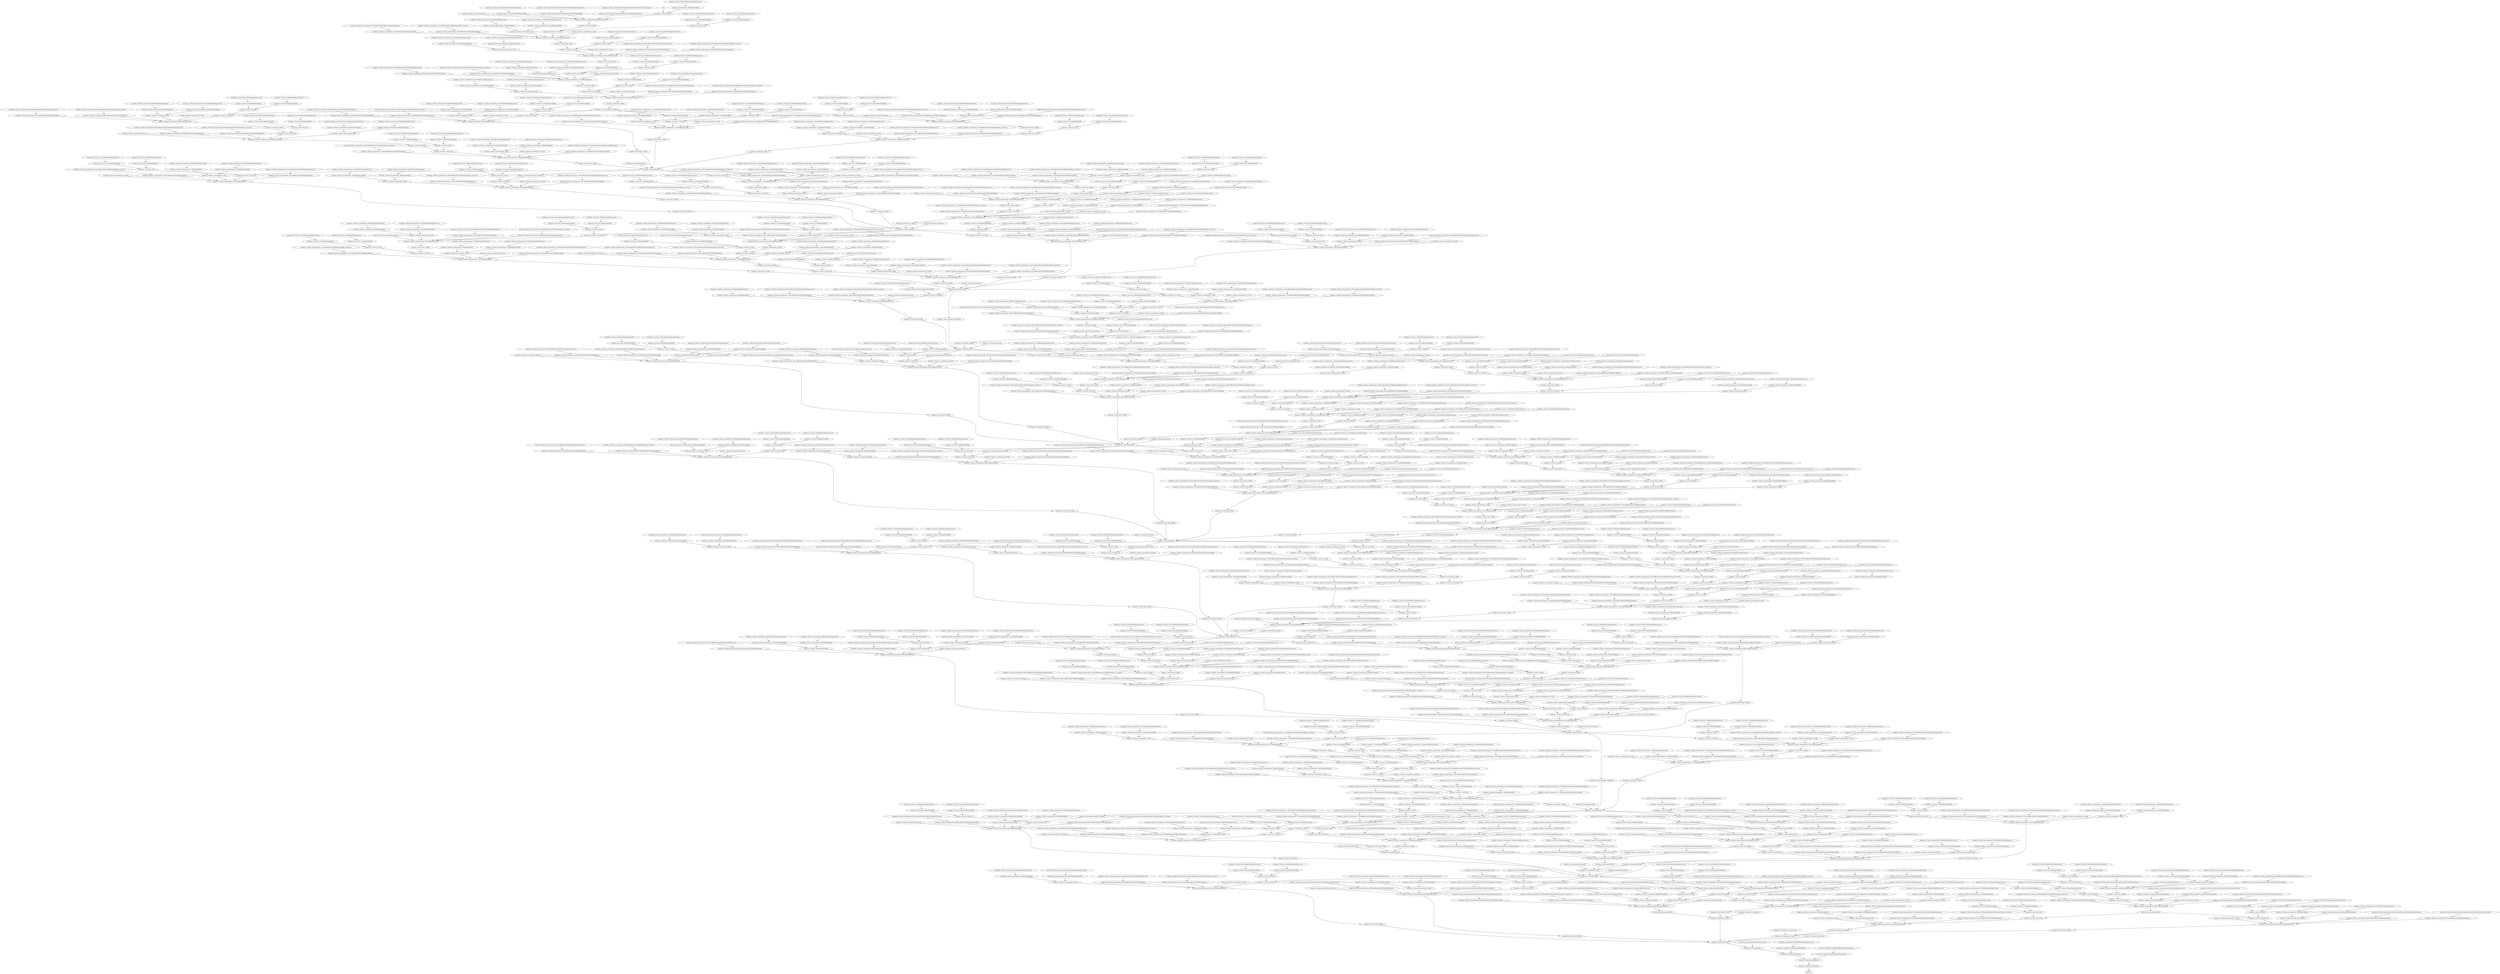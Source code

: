 strict digraph  {
self [op=Placeholder];
"inception_v3/conv2d/Conv2D/ReadVariableOp/resource" [op=Placeholder];
"inception_v3/conv2d/Conv2D/ReadVariableOp" [op=ReadVariableOp];
"inception_v3/conv2d/Conv2D" [op=Conv2D];
"inception_v3/batch_normalization/scale" [op=Const];
"inception_v3/batch_normalization/ReadVariableOp/resource" [op=Placeholder];
"inception_v3/batch_normalization/ReadVariableOp" [op=ReadVariableOp];
"inception_v3/batch_normalization/FusedBatchNormV3/ReadVariableOp/resource" [op=Placeholder];
"inception_v3/batch_normalization/FusedBatchNormV3/ReadVariableOp" [op=ReadVariableOp];
"inception_v3/batch_normalization/FusedBatchNormV3/ReadVariableOp_1/resource" [op=Placeholder];
"inception_v3/batch_normalization/FusedBatchNormV3/ReadVariableOp_1" [op=ReadVariableOp];
"inception_v3/batch_normalization/FusedBatchNormV3" [op=FusedBatchNormV3];
"inception_v3/activation/Relu" [op=Relu];
"inception_v3/conv2d_1/ReadVariableOp/resource" [op=Placeholder];
"inception_v3/conv2d_1/ReadVariableOp" [op=ReadVariableOp];
"inception_v3/conv2d_1/mul/ReadVariableOp/resource" [op=Placeholder];
"inception_v3/conv2d_1/mul/ReadVariableOp" [op=ReadVariableOp];
"inception_v3/conv2d_1/mul" [op=Mul];
"inception_v3/conv2d_1/Conv2D" [op=Conv2D];
"inception_v3/batch_normalization_1/ReadVariableOp/resource" [op=Placeholder];
"inception_v3/batch_normalization_1/ReadVariableOp" [op=ReadVariableOp];
"inception_v3/batch_normalization_1/mul/ReadVariableOp/resource" [op=Placeholder];
"inception_v3/batch_normalization_1/mul/ReadVariableOp" [op=ReadVariableOp];
"inception_v3/batch_normalization_1/mul" [op=Mul];
"inception_v3/batch_normalization_1/scale" [op=Const];
"inception_v3/batch_normalization_1/FusedBatchNormV3/ReadVariableOp/resource" [op=Placeholder];
"inception_v3/batch_normalization_1/FusedBatchNormV3/ReadVariableOp" [op=ReadVariableOp];
"inception_v3/batch_normalization_1/FusedBatchNormV3/ReadVariableOp_1/resource" [op=Placeholder];
"inception_v3/batch_normalization_1/FusedBatchNormV3/ReadVariableOp_1" [op=ReadVariableOp];
"inception_v3/batch_normalization_1/FusedBatchNormV3" [op=FusedBatchNormV3];
"inception_v3/activation_1/Relu" [op=Relu];
"inception_v3/conv2d_2/ReadVariableOp/resource" [op=Placeholder];
"inception_v3/conv2d_2/ReadVariableOp" [op=ReadVariableOp];
"inception_v3/conv2d_2/mul/ReadVariableOp/resource" [op=Placeholder];
"inception_v3/conv2d_2/mul/ReadVariableOp" [op=ReadVariableOp];
"inception_v3/conv2d_2/mul" [op=Mul];
"inception_v3/conv2d_2/Conv2D" [op=Conv2D];
"inception_v3/batch_normalization_2/ReadVariableOp/resource" [op=Placeholder];
"inception_v3/batch_normalization_2/ReadVariableOp" [op=ReadVariableOp];
"inception_v3/batch_normalization_2/mul/ReadVariableOp/resource" [op=Placeholder];
"inception_v3/batch_normalization_2/mul/ReadVariableOp" [op=ReadVariableOp];
"inception_v3/batch_normalization_2/mul" [op=Mul];
"inception_v3/batch_normalization_2/scale" [op=Const];
"inception_v3/batch_normalization_2/FusedBatchNormV3/ReadVariableOp/resource" [op=Placeholder];
"inception_v3/batch_normalization_2/FusedBatchNormV3/ReadVariableOp" [op=ReadVariableOp];
"inception_v3/batch_normalization_2/FusedBatchNormV3/ReadVariableOp_1/resource" [op=Placeholder];
"inception_v3/batch_normalization_2/FusedBatchNormV3/ReadVariableOp_1" [op=ReadVariableOp];
"inception_v3/batch_normalization_2/FusedBatchNormV3" [op=FusedBatchNormV3];
"inception_v3/activation_2/Relu" [op=Relu];
"inception_v3/max_pooling2d/MaxPool" [op=MaxPool];
"inception_v3/conv2d_3/ReadVariableOp/resource" [op=Placeholder];
"inception_v3/conv2d_3/ReadVariableOp" [op=ReadVariableOp];
"inception_v3/conv2d_3/mul/ReadVariableOp/resource" [op=Placeholder];
"inception_v3/conv2d_3/mul/ReadVariableOp" [op=ReadVariableOp];
"inception_v3/conv2d_3/mul" [op=Mul];
"inception_v3/conv2d_3/Conv2D" [op=Conv2D];
"inception_v3/batch_normalization_3/ReadVariableOp/resource" [op=Placeholder];
"inception_v3/batch_normalization_3/ReadVariableOp" [op=ReadVariableOp];
"inception_v3/batch_normalization_3/mul/ReadVariableOp/resource" [op=Placeholder];
"inception_v3/batch_normalization_3/mul/ReadVariableOp" [op=ReadVariableOp];
"inception_v3/batch_normalization_3/mul" [op=Mul];
"inception_v3/batch_normalization_3/scale" [op=Const];
"inception_v3/batch_normalization_3/FusedBatchNormV3/ReadVariableOp/resource" [op=Placeholder];
"inception_v3/batch_normalization_3/FusedBatchNormV3/ReadVariableOp" [op=ReadVariableOp];
"inception_v3/batch_normalization_3/FusedBatchNormV3/ReadVariableOp_1/resource" [op=Placeholder];
"inception_v3/batch_normalization_3/FusedBatchNormV3/ReadVariableOp_1" [op=ReadVariableOp];
"inception_v3/batch_normalization_3/FusedBatchNormV3" [op=FusedBatchNormV3];
"inception_v3/activation_3/Relu" [op=Relu];
"inception_v3/conv2d_4/ReadVariableOp/resource" [op=Placeholder];
"inception_v3/conv2d_4/ReadVariableOp" [op=ReadVariableOp];
"inception_v3/conv2d_4/mul/ReadVariableOp/resource" [op=Placeholder];
"inception_v3/conv2d_4/mul/ReadVariableOp" [op=ReadVariableOp];
"inception_v3/conv2d_4/mul" [op=Mul];
"inception_v3/conv2d_4/Conv2D" [op=Conv2D];
"inception_v3/batch_normalization_4/ReadVariableOp/resource" [op=Placeholder];
"inception_v3/batch_normalization_4/ReadVariableOp" [op=ReadVariableOp];
"inception_v3/batch_normalization_4/mul/ReadVariableOp/resource" [op=Placeholder];
"inception_v3/batch_normalization_4/mul/ReadVariableOp" [op=ReadVariableOp];
"inception_v3/batch_normalization_4/mul" [op=Mul];
"inception_v3/batch_normalization_4/scale" [op=Placeholder];
"inception_v3/batch_normalization_4/FusedBatchNormV3/ReadVariableOp/resource" [op=Placeholder];
"inception_v3/batch_normalization_4/FusedBatchNormV3/ReadVariableOp" [op=ReadVariableOp];
"inception_v3/batch_normalization_4/FusedBatchNormV3/ReadVariableOp_1/resource" [op=Placeholder];
"inception_v3/batch_normalization_4/FusedBatchNormV3/ReadVariableOp_1" [op=ReadVariableOp];
"inception_v3/batch_normalization_4/FusedBatchNormV3" [op=FusedBatchNormV3];
"inception_v3/activation_4/Relu" [op=Relu];
"inception_v3/max_pooling2d_1/MaxPool" [op=MaxPool];
"inception_v3/conv2d_8/ReadVariableOp/resource" [op=Placeholder];
"inception_v3/conv2d_8/ReadVariableOp" [op=ReadVariableOp];
"inception_v3/conv2d_8/mul/ReadVariableOp/resource" [op=Placeholder];
"inception_v3/conv2d_8/mul/ReadVariableOp" [op=ReadVariableOp];
"inception_v3/conv2d_8/mul" [op=Mul];
"inception_v3/conv2d_8/Conv2D" [op=Conv2D];
"inception_v3/batch_normalization_8/ReadVariableOp/resource" [op=Placeholder];
"inception_v3/batch_normalization_8/ReadVariableOp" [op=ReadVariableOp];
"inception_v3/batch_normalization_8/mul/ReadVariableOp/resource" [op=Placeholder];
"inception_v3/batch_normalization_8/mul/ReadVariableOp" [op=ReadVariableOp];
"inception_v3/batch_normalization_8/mul" [op=Mul];
"inception_v3/batch_normalization_8/scale" [op=Const];
"inception_v3/batch_normalization_8/FusedBatchNormV3/ReadVariableOp/resource" [op=Placeholder];
"inception_v3/batch_normalization_8/FusedBatchNormV3/ReadVariableOp" [op=ReadVariableOp];
"inception_v3/batch_normalization_8/FusedBatchNormV3/ReadVariableOp_1/resource" [op=Placeholder];
"inception_v3/batch_normalization_8/FusedBatchNormV3/ReadVariableOp_1" [op=ReadVariableOp];
"inception_v3/batch_normalization_8/FusedBatchNormV3" [op=FusedBatchNormV3];
"inception_v3/activation_8/Relu" [op=Relu];
"inception_v3/conv2d_9/ReadVariableOp/resource" [op=Placeholder];
"inception_v3/conv2d_9/ReadVariableOp" [op=ReadVariableOp];
"inception_v3/conv2d_9/mul/ReadVariableOp/resource" [op=Placeholder];
"inception_v3/conv2d_9/mul/ReadVariableOp" [op=ReadVariableOp];
"inception_v3/conv2d_9/mul" [op=Mul];
"inception_v3/conv2d_9/Conv2D" [op=Conv2D];
"inception_v3/conv2d_6/ReadVariableOp/resource" [op=Placeholder];
"inception_v3/conv2d_6/ReadVariableOp" [op=ReadVariableOp];
"inception_v3/conv2d_6/mul/ReadVariableOp/resource" [op=Placeholder];
"inception_v3/conv2d_6/mul/ReadVariableOp" [op=ReadVariableOp];
"inception_v3/conv2d_6/mul" [op=Mul];
"inception_v3/conv2d_6/Conv2D" [op=Conv2D];
"inception_v3/batch_normalization_9/ReadVariableOp/resource" [op=Placeholder];
"inception_v3/batch_normalization_9/ReadVariableOp" [op=ReadVariableOp];
"inception_v3/batch_normalization_9/mul/ReadVariableOp/resource" [op=Placeholder];
"inception_v3/batch_normalization_9/mul/ReadVariableOp" [op=ReadVariableOp];
"inception_v3/batch_normalization_9/mul" [op=Mul];
"inception_v3/batch_normalization_9/scale" [op=Const];
"inception_v3/batch_normalization_9/FusedBatchNormV3/ReadVariableOp/resource" [op=Placeholder];
"inception_v3/batch_normalization_9/FusedBatchNormV3/ReadVariableOp" [op=ReadVariableOp];
"inception_v3/batch_normalization_9/FusedBatchNormV3/ReadVariableOp_1/resource" [op=Placeholder];
"inception_v3/batch_normalization_9/FusedBatchNormV3/ReadVariableOp_1" [op=ReadVariableOp];
"inception_v3/batch_normalization_9/FusedBatchNormV3" [op=FusedBatchNormV3];
"inception_v3/batch_normalization_6/ReadVariableOp/resource" [op=Placeholder];
"inception_v3/batch_normalization_6/ReadVariableOp" [op=ReadVariableOp];
"inception_v3/batch_normalization_6/mul/ReadVariableOp/resource" [op=Placeholder];
"inception_v3/batch_normalization_6/mul/ReadVariableOp" [op=ReadVariableOp];
"inception_v3/batch_normalization_6/mul" [op=Mul];
"inception_v3/batch_normalization_6/scale" [op=Const];
"inception_v3/batch_normalization_6/FusedBatchNormV3/ReadVariableOp/resource" [op=Placeholder];
"inception_v3/batch_normalization_6/FusedBatchNormV3/ReadVariableOp" [op=ReadVariableOp];
"inception_v3/batch_normalization_6/FusedBatchNormV3/ReadVariableOp_1/resource" [op=Placeholder];
"inception_v3/batch_normalization_6/FusedBatchNormV3/ReadVariableOp_1" [op=ReadVariableOp];
"inception_v3/batch_normalization_6/FusedBatchNormV3" [op=FusedBatchNormV3];
"inception_v3/average_pooling2d/AvgPool" [op=AvgPool];
"inception_v3/activation_9/Relu" [op=Relu];
"inception_v3/activation_6/Relu" [op=Relu];
"inception_v3/conv2d_11/ReadVariableOp/resource" [op=Placeholder];
"inception_v3/conv2d_11/ReadVariableOp" [op=ReadVariableOp];
"inception_v3/conv2d_11/mul/ReadVariableOp/resource" [op=Placeholder];
"inception_v3/conv2d_11/mul/ReadVariableOp" [op=ReadVariableOp];
"inception_v3/conv2d_11/mul" [op=Mul];
"inception_v3/conv2d_11/Conv2D" [op=Conv2D];
"inception_v3/conv2d_10/ReadVariableOp/resource" [op=Placeholder];
"inception_v3/conv2d_10/ReadVariableOp" [op=ReadVariableOp];
"inception_v3/conv2d_10/mul/ReadVariableOp/resource" [op=Placeholder];
"inception_v3/conv2d_10/mul/ReadVariableOp" [op=ReadVariableOp];
"inception_v3/conv2d_10/mul" [op=Mul];
"inception_v3/conv2d_10/Conv2D" [op=Conv2D];
"inception_v3/conv2d_7/ReadVariableOp/resource" [op=Placeholder];
"inception_v3/conv2d_7/ReadVariableOp" [op=ReadVariableOp];
"inception_v3/conv2d_7/mul/ReadVariableOp/resource" [op=Placeholder];
"inception_v3/conv2d_7/mul/ReadVariableOp" [op=ReadVariableOp];
"inception_v3/conv2d_7/mul" [op=Mul];
"inception_v3/conv2d_7/Conv2D" [op=Conv2D];
"inception_v3/conv2d_5/ReadVariableOp/resource" [op=Placeholder];
"inception_v3/conv2d_5/ReadVariableOp" [op=ReadVariableOp];
"inception_v3/conv2d_5/mul/ReadVariableOp/resource" [op=Placeholder];
"inception_v3/conv2d_5/mul/ReadVariableOp" [op=ReadVariableOp];
"inception_v3/conv2d_5/mul" [op=Mul];
"inception_v3/conv2d_5/Conv2D" [op=Conv2D];
"inception_v3/batch_normalization_11/ReadVariableOp/resource" [op=Placeholder];
"inception_v3/batch_normalization_11/ReadVariableOp" [op=ReadVariableOp];
"inception_v3/batch_normalization_11/mul/ReadVariableOp/resource" [op=Placeholder];
"inception_v3/batch_normalization_11/mul/ReadVariableOp" [op=ReadVariableOp];
"inception_v3/batch_normalization_11/mul" [op=Mul];
"inception_v3/batch_normalization_11/scale" [op=Const];
"inception_v3/batch_normalization_11/FusedBatchNormV3/ReadVariableOp/resource" [op=Placeholder];
"inception_v3/batch_normalization_11/FusedBatchNormV3/ReadVariableOp" [op=ReadVariableOp];
"inception_v3/batch_normalization_11/FusedBatchNormV3/ReadVariableOp_1/resource" [op=Placeholder];
"inception_v3/batch_normalization_11/FusedBatchNormV3/ReadVariableOp_1" [op=ReadVariableOp];
"inception_v3/batch_normalization_11/FusedBatchNormV3" [op=FusedBatchNormV3];
"inception_v3/batch_normalization_10/ReadVariableOp/resource" [op=Placeholder];
"inception_v3/batch_normalization_10/ReadVariableOp" [op=ReadVariableOp];
"inception_v3/batch_normalization_10/mul/ReadVariableOp/resource" [op=Placeholder];
"inception_v3/batch_normalization_10/mul/ReadVariableOp" [op=ReadVariableOp];
"inception_v3/batch_normalization_10/mul" [op=Mul];
"inception_v3/batch_normalization_10/scale" [op=Const];
"inception_v3/batch_normalization_10/FusedBatchNormV3/ReadVariableOp/resource" [op=Placeholder];
"inception_v3/batch_normalization_10/FusedBatchNormV3/ReadVariableOp" [op=ReadVariableOp];
"inception_v3/batch_normalization_10/FusedBatchNormV3/ReadVariableOp_1/resource" [op=Placeholder];
"inception_v3/batch_normalization_10/FusedBatchNormV3/ReadVariableOp_1" [op=ReadVariableOp];
"inception_v3/batch_normalization_10/FusedBatchNormV3" [op=FusedBatchNormV3];
"inception_v3/batch_normalization_7/ReadVariableOp/resource" [op=Placeholder];
"inception_v3/batch_normalization_7/ReadVariableOp" [op=ReadVariableOp];
"inception_v3/batch_normalization_7/mul/ReadVariableOp/resource" [op=Placeholder];
"inception_v3/batch_normalization_7/mul/ReadVariableOp" [op=ReadVariableOp];
"inception_v3/batch_normalization_7/mul" [op=Mul];
"inception_v3/batch_normalization_7/scale" [op=Const];
"inception_v3/batch_normalization_7/FusedBatchNormV3/ReadVariableOp/resource" [op=Placeholder];
"inception_v3/batch_normalization_7/FusedBatchNormV3/ReadVariableOp" [op=ReadVariableOp];
"inception_v3/batch_normalization_7/FusedBatchNormV3/ReadVariableOp_1/resource" [op=Placeholder];
"inception_v3/batch_normalization_7/FusedBatchNormV3/ReadVariableOp_1" [op=ReadVariableOp];
"inception_v3/batch_normalization_7/FusedBatchNormV3" [op=FusedBatchNormV3];
"inception_v3/batch_normalization_5/ReadVariableOp/resource" [op=Placeholder];
"inception_v3/batch_normalization_5/ReadVariableOp" [op=ReadVariableOp];
"inception_v3/batch_normalization_5/mul/ReadVariableOp/resource" [op=Placeholder];
"inception_v3/batch_normalization_5/mul/ReadVariableOp" [op=ReadVariableOp];
"inception_v3/batch_normalization_5/mul" [op=Mul];
"inception_v3/batch_normalization_5/scale" [op=Const];
"inception_v3/batch_normalization_5/FusedBatchNormV3/ReadVariableOp/resource" [op=Placeholder];
"inception_v3/batch_normalization_5/FusedBatchNormV3/ReadVariableOp" [op=ReadVariableOp];
"inception_v3/batch_normalization_5/FusedBatchNormV3/ReadVariableOp_1/resource" [op=Placeholder];
"inception_v3/batch_normalization_5/FusedBatchNormV3/ReadVariableOp_1" [op=ReadVariableOp];
"inception_v3/batch_normalization_5/FusedBatchNormV3" [op=FusedBatchNormV3];
"inception_v3/activation_5/Relu" [op=Relu];
"inception_v3/activation_7/Relu" [op=Relu];
"inception_v3/activation_10/Relu" [op=Relu];
"inception_v3/activation_11/Relu" [op=Relu];
"inception_v3/mixed0/concat/axis" [op=Const];
"inception_v3/mixed0/concat" [op=ConcatV2];
"inception_v3/conv2d_15/ReadVariableOp/resource" [op=Placeholder];
"inception_v3/conv2d_15/ReadVariableOp" [op=ReadVariableOp];
"inception_v3/conv2d_15/mul/ReadVariableOp/resource" [op=Placeholder];
"inception_v3/conv2d_15/mul/ReadVariableOp" [op=ReadVariableOp];
"inception_v3/conv2d_15/mul" [op=Mul];
"inception_v3/conv2d_15/Conv2D" [op=Conv2D];
"inception_v3/batch_normalization_15/ReadVariableOp/resource" [op=Placeholder];
"inception_v3/batch_normalization_15/ReadVariableOp" [op=ReadVariableOp];
"inception_v3/batch_normalization_15/mul/ReadVariableOp/resource" [op=Placeholder];
"inception_v3/batch_normalization_15/mul/ReadVariableOp" [op=ReadVariableOp];
"inception_v3/batch_normalization_15/mul" [op=Mul];
"inception_v3/batch_normalization_15/scale" [op=Const];
"inception_v3/batch_normalization_15/FusedBatchNormV3/ReadVariableOp/resource" [op=Placeholder];
"inception_v3/batch_normalization_15/FusedBatchNormV3/ReadVariableOp" [op=ReadVariableOp];
"inception_v3/batch_normalization_15/FusedBatchNormV3/ReadVariableOp_1/resource" [op=Placeholder];
"inception_v3/batch_normalization_15/FusedBatchNormV3/ReadVariableOp_1" [op=ReadVariableOp];
"inception_v3/batch_normalization_15/FusedBatchNormV3" [op=FusedBatchNormV3];
"inception_v3/activation_15/Relu" [op=Relu];
"inception_v3/conv2d_16/ReadVariableOp/resource" [op=Placeholder];
"inception_v3/conv2d_16/ReadVariableOp" [op=ReadVariableOp];
"inception_v3/conv2d_16/mul/ReadVariableOp/resource" [op=Placeholder];
"inception_v3/conv2d_16/mul/ReadVariableOp" [op=ReadVariableOp];
"inception_v3/conv2d_16/mul" [op=Mul];
"inception_v3/conv2d_16/Conv2D" [op=Conv2D];
"inception_v3/conv2d_13/ReadVariableOp/resource" [op=Placeholder];
"inception_v3/conv2d_13/ReadVariableOp" [op=ReadVariableOp];
"inception_v3/conv2d_13/mul/ReadVariableOp/resource" [op=Placeholder];
"inception_v3/conv2d_13/mul/ReadVariableOp" [op=ReadVariableOp];
"inception_v3/conv2d_13/mul" [op=Mul];
"inception_v3/conv2d_13/Conv2D" [op=Conv2D];
"inception_v3/batch_normalization_16/ReadVariableOp/resource" [op=Placeholder];
"inception_v3/batch_normalization_16/ReadVariableOp" [op=ReadVariableOp];
"inception_v3/batch_normalization_16/mul/ReadVariableOp/resource" [op=Placeholder];
"inception_v3/batch_normalization_16/mul/ReadVariableOp" [op=ReadVariableOp];
"inception_v3/batch_normalization_16/mul" [op=Mul];
"inception_v3/batch_normalization_16/scale" [op=Const];
"inception_v3/batch_normalization_16/FusedBatchNormV3/ReadVariableOp/resource" [op=Placeholder];
"inception_v3/batch_normalization_16/FusedBatchNormV3/ReadVariableOp" [op=ReadVariableOp];
"inception_v3/batch_normalization_16/FusedBatchNormV3/ReadVariableOp_1/resource" [op=Placeholder];
"inception_v3/batch_normalization_16/FusedBatchNormV3/ReadVariableOp_1" [op=ReadVariableOp];
"inception_v3/batch_normalization_16/FusedBatchNormV3" [op=FusedBatchNormV3];
"inception_v3/batch_normalization_13/ReadVariableOp/resource" [op=Placeholder];
"inception_v3/batch_normalization_13/ReadVariableOp" [op=ReadVariableOp];
"inception_v3/batch_normalization_13/mul/ReadVariableOp/resource" [op=Placeholder];
"inception_v3/batch_normalization_13/mul/ReadVariableOp" [op=ReadVariableOp];
"inception_v3/batch_normalization_13/mul" [op=Mul];
"inception_v3/batch_normalization_13/scale" [op=Const];
"inception_v3/batch_normalization_13/FusedBatchNormV3/ReadVariableOp/resource" [op=Placeholder];
"inception_v3/batch_normalization_13/FusedBatchNormV3/ReadVariableOp" [op=ReadVariableOp];
"inception_v3/batch_normalization_13/FusedBatchNormV3/ReadVariableOp_1/resource" [op=Placeholder];
"inception_v3/batch_normalization_13/FusedBatchNormV3/ReadVariableOp_1" [op=ReadVariableOp];
"inception_v3/batch_normalization_13/FusedBatchNormV3" [op=FusedBatchNormV3];
"inception_v3/average_pooling2d_1/AvgPool" [op=AvgPool];
"inception_v3/activation_16/Relu" [op=Relu];
"inception_v3/activation_13/Relu" [op=Relu];
"inception_v3/conv2d_18/ReadVariableOp/resource" [op=Placeholder];
"inception_v3/conv2d_18/ReadVariableOp" [op=ReadVariableOp];
"inception_v3/conv2d_18/mul/ReadVariableOp/resource" [op=Placeholder];
"inception_v3/conv2d_18/mul/ReadVariableOp" [op=ReadVariableOp];
"inception_v3/conv2d_18/mul" [op=Mul];
"inception_v3/conv2d_18/Conv2D" [op=Conv2D];
"inception_v3/conv2d_17/ReadVariableOp/resource" [op=Placeholder];
"inception_v3/conv2d_17/ReadVariableOp" [op=ReadVariableOp];
"inception_v3/conv2d_17/mul/ReadVariableOp/resource" [op=Placeholder];
"inception_v3/conv2d_17/mul/ReadVariableOp" [op=ReadVariableOp];
"inception_v3/conv2d_17/mul" [op=Mul];
"inception_v3/conv2d_17/Conv2D" [op=Conv2D];
"inception_v3/conv2d_14/ReadVariableOp/resource" [op=Placeholder];
"inception_v3/conv2d_14/ReadVariableOp" [op=ReadVariableOp];
"inception_v3/conv2d_14/mul/ReadVariableOp/resource" [op=Placeholder];
"inception_v3/conv2d_14/mul/ReadVariableOp" [op=ReadVariableOp];
"inception_v3/conv2d_14/mul" [op=Mul];
"inception_v3/conv2d_14/Conv2D" [op=Conv2D];
"inception_v3/conv2d_12/ReadVariableOp/resource" [op=Placeholder];
"inception_v3/conv2d_12/ReadVariableOp" [op=ReadVariableOp];
"inception_v3/conv2d_12/mul/ReadVariableOp/resource" [op=Placeholder];
"inception_v3/conv2d_12/mul/ReadVariableOp" [op=ReadVariableOp];
"inception_v3/conv2d_12/mul" [op=Mul];
"inception_v3/conv2d_12/Conv2D" [op=Conv2D];
"inception_v3/batch_normalization_18/ReadVariableOp/resource" [op=Placeholder];
"inception_v3/batch_normalization_18/ReadVariableOp" [op=ReadVariableOp];
"inception_v3/batch_normalization_18/mul/ReadVariableOp/resource" [op=Placeholder];
"inception_v3/batch_normalization_18/mul/ReadVariableOp" [op=ReadVariableOp];
"inception_v3/batch_normalization_18/mul" [op=Mul];
"inception_v3/batch_normalization_18/scale" [op=Const];
"inception_v3/batch_normalization_18/FusedBatchNormV3/ReadVariableOp/resource" [op=Placeholder];
"inception_v3/batch_normalization_18/FusedBatchNormV3/ReadVariableOp" [op=ReadVariableOp];
"inception_v3/batch_normalization_18/FusedBatchNormV3/ReadVariableOp_1/resource" [op=Placeholder];
"inception_v3/batch_normalization_18/FusedBatchNormV3/ReadVariableOp_1" [op=ReadVariableOp];
"inception_v3/batch_normalization_18/FusedBatchNormV3" [op=FusedBatchNormV3];
"inception_v3/batch_normalization_17/ReadVariableOp/resource" [op=Placeholder];
"inception_v3/batch_normalization_17/ReadVariableOp" [op=ReadVariableOp];
"inception_v3/batch_normalization_17/mul/ReadVariableOp/resource" [op=Placeholder];
"inception_v3/batch_normalization_17/mul/ReadVariableOp" [op=ReadVariableOp];
"inception_v3/batch_normalization_17/mul" [op=Mul];
"inception_v3/batch_normalization_17/scale" [op=Const];
"inception_v3/batch_normalization_17/FusedBatchNormV3/ReadVariableOp/resource" [op=Placeholder];
"inception_v3/batch_normalization_17/FusedBatchNormV3/ReadVariableOp" [op=ReadVariableOp];
"inception_v3/batch_normalization_17/FusedBatchNormV3/ReadVariableOp_1/resource" [op=Placeholder];
"inception_v3/batch_normalization_17/FusedBatchNormV3/ReadVariableOp_1" [op=ReadVariableOp];
"inception_v3/batch_normalization_17/FusedBatchNormV3" [op=FusedBatchNormV3];
"inception_v3/batch_normalization_14/ReadVariableOp/resource" [op=Placeholder];
"inception_v3/batch_normalization_14/ReadVariableOp" [op=ReadVariableOp];
"inception_v3/batch_normalization_14/mul/ReadVariableOp/resource" [op=Placeholder];
"inception_v3/batch_normalization_14/mul/ReadVariableOp" [op=ReadVariableOp];
"inception_v3/batch_normalization_14/mul" [op=Mul];
"inception_v3/batch_normalization_14/scale" [op=Const];
"inception_v3/batch_normalization_14/FusedBatchNormV3/ReadVariableOp/resource" [op=Placeholder];
"inception_v3/batch_normalization_14/FusedBatchNormV3/ReadVariableOp" [op=ReadVariableOp];
"inception_v3/batch_normalization_14/FusedBatchNormV3/ReadVariableOp_1/resource" [op=Placeholder];
"inception_v3/batch_normalization_14/FusedBatchNormV3/ReadVariableOp_1" [op=ReadVariableOp];
"inception_v3/batch_normalization_14/FusedBatchNormV3" [op=FusedBatchNormV3];
"inception_v3/batch_normalization_12/ReadVariableOp/resource" [op=Placeholder];
"inception_v3/batch_normalization_12/ReadVariableOp" [op=ReadVariableOp];
"inception_v3/batch_normalization_12/mul/ReadVariableOp/resource" [op=Placeholder];
"inception_v3/batch_normalization_12/mul/ReadVariableOp" [op=ReadVariableOp];
"inception_v3/batch_normalization_12/mul" [op=Mul];
"inception_v3/batch_normalization_12/scale" [op=Const];
"inception_v3/batch_normalization_12/FusedBatchNormV3/ReadVariableOp/resource" [op=Placeholder];
"inception_v3/batch_normalization_12/FusedBatchNormV3/ReadVariableOp" [op=ReadVariableOp];
"inception_v3/batch_normalization_12/FusedBatchNormV3/ReadVariableOp_1/resource" [op=Placeholder];
"inception_v3/batch_normalization_12/FusedBatchNormV3/ReadVariableOp_1" [op=ReadVariableOp];
"inception_v3/batch_normalization_12/FusedBatchNormV3" [op=FusedBatchNormV3];
"inception_v3/activation_12/Relu" [op=Relu];
"inception_v3/activation_14/Relu" [op=Relu];
"inception_v3/activation_17/Relu" [op=Relu];
"inception_v3/activation_18/Relu" [op=Relu];
"inception_v3/mixed1/concat/axis" [op=Const];
"inception_v3/mixed1/concat" [op=ConcatV2];
"inception_v3/conv2d_22/ReadVariableOp/resource" [op=Placeholder];
"inception_v3/conv2d_22/ReadVariableOp" [op=ReadVariableOp];
"inception_v3/conv2d_22/mul/ReadVariableOp/resource" [op=Placeholder];
"inception_v3/conv2d_22/mul/ReadVariableOp" [op=ReadVariableOp];
"inception_v3/conv2d_22/mul" [op=Mul];
"inception_v3/conv2d_22/Conv2D" [op=Conv2D];
"inception_v3/batch_normalization_22/ReadVariableOp/resource" [op=Placeholder];
"inception_v3/batch_normalization_22/ReadVariableOp" [op=ReadVariableOp];
"inception_v3/batch_normalization_22/mul/ReadVariableOp/resource" [op=Placeholder];
"inception_v3/batch_normalization_22/mul/ReadVariableOp" [op=ReadVariableOp];
"inception_v3/batch_normalization_22/mul" [op=Mul];
"inception_v3/batch_normalization_22/scale" [op=Const];
"inception_v3/batch_normalization_22/FusedBatchNormV3/ReadVariableOp/resource" [op=Placeholder];
"inception_v3/batch_normalization_22/FusedBatchNormV3/ReadVariableOp" [op=ReadVariableOp];
"inception_v3/batch_normalization_22/FusedBatchNormV3/ReadVariableOp_1/resource" [op=Placeholder];
"inception_v3/batch_normalization_22/FusedBatchNormV3/ReadVariableOp_1" [op=ReadVariableOp];
"inception_v3/batch_normalization_22/FusedBatchNormV3" [op=FusedBatchNormV3];
"inception_v3/activation_22/Relu" [op=Relu];
"inception_v3/conv2d_23/ReadVariableOp/resource" [op=Placeholder];
"inception_v3/conv2d_23/ReadVariableOp" [op=ReadVariableOp];
"inception_v3/conv2d_23/mul/ReadVariableOp/resource" [op=Placeholder];
"inception_v3/conv2d_23/mul/ReadVariableOp" [op=ReadVariableOp];
"inception_v3/conv2d_23/mul" [op=Mul];
"inception_v3/conv2d_23/Conv2D" [op=Conv2D];
"inception_v3/conv2d_20/ReadVariableOp/resource" [op=Placeholder];
"inception_v3/conv2d_20/ReadVariableOp" [op=ReadVariableOp];
"inception_v3/conv2d_20/mul/ReadVariableOp/resource" [op=Placeholder];
"inception_v3/conv2d_20/mul/ReadVariableOp" [op=ReadVariableOp];
"inception_v3/conv2d_20/mul" [op=Mul];
"inception_v3/conv2d_20/Conv2D" [op=Conv2D];
"inception_v3/batch_normalization_23/ReadVariableOp/resource" [op=Placeholder];
"inception_v3/batch_normalization_23/ReadVariableOp" [op=ReadVariableOp];
"inception_v3/batch_normalization_23/mul/ReadVariableOp/resource" [op=Placeholder];
"inception_v3/batch_normalization_23/mul/ReadVariableOp" [op=ReadVariableOp];
"inception_v3/batch_normalization_23/mul" [op=Mul];
"inception_v3/batch_normalization_23/scale" [op=Const];
"inception_v3/batch_normalization_23/FusedBatchNormV3/ReadVariableOp/resource" [op=Placeholder];
"inception_v3/batch_normalization_23/FusedBatchNormV3/ReadVariableOp" [op=ReadVariableOp];
"inception_v3/batch_normalization_23/FusedBatchNormV3/ReadVariableOp_1/resource" [op=Placeholder];
"inception_v3/batch_normalization_23/FusedBatchNormV3/ReadVariableOp_1" [op=ReadVariableOp];
"inception_v3/batch_normalization_23/FusedBatchNormV3" [op=FusedBatchNormV3];
"inception_v3/batch_normalization_20/ReadVariableOp/resource" [op=Placeholder];
"inception_v3/batch_normalization_20/ReadVariableOp" [op=ReadVariableOp];
"inception_v3/batch_normalization_20/mul/ReadVariableOp/resource" [op=Placeholder];
"inception_v3/batch_normalization_20/mul/ReadVariableOp" [op=ReadVariableOp];
"inception_v3/batch_normalization_20/mul" [op=Mul];
"inception_v3/batch_normalization_20/scale" [op=Const];
"inception_v3/batch_normalization_20/FusedBatchNormV3/ReadVariableOp/resource" [op=Placeholder];
"inception_v3/batch_normalization_20/FusedBatchNormV3/ReadVariableOp" [op=ReadVariableOp];
"inception_v3/batch_normalization_20/FusedBatchNormV3/ReadVariableOp_1/resource" [op=Placeholder];
"inception_v3/batch_normalization_20/FusedBatchNormV3/ReadVariableOp_1" [op=ReadVariableOp];
"inception_v3/batch_normalization_20/FusedBatchNormV3" [op=FusedBatchNormV3];
"inception_v3/average_pooling2d_2/AvgPool" [op=AvgPool];
"inception_v3/activation_23/Relu" [op=Relu];
"inception_v3/activation_20/Relu" [op=Relu];
"inception_v3/conv2d_25/ReadVariableOp/resource" [op=Placeholder];
"inception_v3/conv2d_25/ReadVariableOp" [op=ReadVariableOp];
"inception_v3/conv2d_25/mul/ReadVariableOp/resource" [op=Placeholder];
"inception_v3/conv2d_25/mul/ReadVariableOp" [op=ReadVariableOp];
"inception_v3/conv2d_25/mul" [op=Mul];
"inception_v3/conv2d_25/Conv2D" [op=Conv2D];
"inception_v3/conv2d_24/ReadVariableOp/resource" [op=Placeholder];
"inception_v3/conv2d_24/ReadVariableOp" [op=ReadVariableOp];
"inception_v3/conv2d_24/mul/ReadVariableOp/resource" [op=Placeholder];
"inception_v3/conv2d_24/mul/ReadVariableOp" [op=ReadVariableOp];
"inception_v3/conv2d_24/mul" [op=Mul];
"inception_v3/conv2d_24/Conv2D" [op=Conv2D];
"inception_v3/conv2d_21/ReadVariableOp/resource" [op=Placeholder];
"inception_v3/conv2d_21/ReadVariableOp" [op=ReadVariableOp];
"inception_v3/conv2d_21/mul/ReadVariableOp/resource" [op=Placeholder];
"inception_v3/conv2d_21/mul/ReadVariableOp" [op=ReadVariableOp];
"inception_v3/conv2d_21/mul" [op=Mul];
"inception_v3/conv2d_21/Conv2D" [op=Conv2D];
"inception_v3/conv2d_19/ReadVariableOp/resource" [op=Placeholder];
"inception_v3/conv2d_19/ReadVariableOp" [op=ReadVariableOp];
"inception_v3/conv2d_19/mul/ReadVariableOp/resource" [op=Placeholder];
"inception_v3/conv2d_19/mul/ReadVariableOp" [op=ReadVariableOp];
"inception_v3/conv2d_19/mul" [op=Mul];
"inception_v3/conv2d_19/Conv2D" [op=Conv2D];
"inception_v3/batch_normalization_25/ReadVariableOp/resource" [op=Placeholder];
"inception_v3/batch_normalization_25/ReadVariableOp" [op=ReadVariableOp];
"inception_v3/batch_normalization_25/mul/ReadVariableOp/resource" [op=Placeholder];
"inception_v3/batch_normalization_25/mul/ReadVariableOp" [op=ReadVariableOp];
"inception_v3/batch_normalization_25/mul" [op=Mul];
"inception_v3/batch_normalization_25/scale" [op=Const];
"inception_v3/batch_normalization_25/FusedBatchNormV3/ReadVariableOp/resource" [op=Placeholder];
"inception_v3/batch_normalization_25/FusedBatchNormV3/ReadVariableOp" [op=ReadVariableOp];
"inception_v3/batch_normalization_25/FusedBatchNormV3/ReadVariableOp_1/resource" [op=Placeholder];
"inception_v3/batch_normalization_25/FusedBatchNormV3/ReadVariableOp_1" [op=ReadVariableOp];
"inception_v3/batch_normalization_25/FusedBatchNormV3" [op=FusedBatchNormV3];
"inception_v3/batch_normalization_24/ReadVariableOp/resource" [op=Placeholder];
"inception_v3/batch_normalization_24/ReadVariableOp" [op=ReadVariableOp];
"inception_v3/batch_normalization_24/mul/ReadVariableOp/resource" [op=Placeholder];
"inception_v3/batch_normalization_24/mul/ReadVariableOp" [op=ReadVariableOp];
"inception_v3/batch_normalization_24/mul" [op=Mul];
"inception_v3/batch_normalization_24/scale" [op=Const];
"inception_v3/batch_normalization_24/FusedBatchNormV3/ReadVariableOp/resource" [op=Placeholder];
"inception_v3/batch_normalization_24/FusedBatchNormV3/ReadVariableOp" [op=ReadVariableOp];
"inception_v3/batch_normalization_24/FusedBatchNormV3/ReadVariableOp_1/resource" [op=Placeholder];
"inception_v3/batch_normalization_24/FusedBatchNormV3/ReadVariableOp_1" [op=ReadVariableOp];
"inception_v3/batch_normalization_24/FusedBatchNormV3" [op=FusedBatchNormV3];
"inception_v3/batch_normalization_21/ReadVariableOp/resource" [op=Placeholder];
"inception_v3/batch_normalization_21/ReadVariableOp" [op=ReadVariableOp];
"inception_v3/batch_normalization_21/mul/ReadVariableOp/resource" [op=Placeholder];
"inception_v3/batch_normalization_21/mul/ReadVariableOp" [op=ReadVariableOp];
"inception_v3/batch_normalization_21/mul" [op=Mul];
"inception_v3/batch_normalization_21/scale" [op=Const];
"inception_v3/batch_normalization_21/FusedBatchNormV3/ReadVariableOp/resource" [op=Placeholder];
"inception_v3/batch_normalization_21/FusedBatchNormV3/ReadVariableOp" [op=ReadVariableOp];
"inception_v3/batch_normalization_21/FusedBatchNormV3/ReadVariableOp_1/resource" [op=Placeholder];
"inception_v3/batch_normalization_21/FusedBatchNormV3/ReadVariableOp_1" [op=ReadVariableOp];
"inception_v3/batch_normalization_21/FusedBatchNormV3" [op=FusedBatchNormV3];
"inception_v3/batch_normalization_19/ReadVariableOp/resource" [op=Placeholder];
"inception_v3/batch_normalization_19/ReadVariableOp" [op=ReadVariableOp];
"inception_v3/batch_normalization_19/mul/ReadVariableOp/resource" [op=Placeholder];
"inception_v3/batch_normalization_19/mul/ReadVariableOp" [op=ReadVariableOp];
"inception_v3/batch_normalization_19/mul" [op=Mul];
"inception_v3/batch_normalization_19/scale" [op=Const];
"inception_v3/batch_normalization_19/FusedBatchNormV3/ReadVariableOp/resource" [op=Placeholder];
"inception_v3/batch_normalization_19/FusedBatchNormV3/ReadVariableOp" [op=ReadVariableOp];
"inception_v3/batch_normalization_19/FusedBatchNormV3/ReadVariableOp_1/resource" [op=Placeholder];
"inception_v3/batch_normalization_19/FusedBatchNormV3/ReadVariableOp_1" [op=ReadVariableOp];
"inception_v3/batch_normalization_19/FusedBatchNormV3" [op=FusedBatchNormV3];
"inception_v3/activation_19/Relu" [op=Relu];
"inception_v3/activation_21/Relu" [op=Relu];
"inception_v3/activation_24/Relu" [op=Relu];
"inception_v3/activation_25/Relu" [op=Relu];
"inception_v3/mixed2/concat/axis" [op=Const];
"inception_v3/mixed2/concat" [op=ConcatV2];
"inception_v3/conv2d_27/ReadVariableOp/resource" [op=Placeholder];
"inception_v3/conv2d_27/ReadVariableOp" [op=ReadVariableOp];
"inception_v3/conv2d_27/mul/ReadVariableOp/resource" [op=Placeholder];
"inception_v3/conv2d_27/mul/ReadVariableOp" [op=ReadVariableOp];
"inception_v3/conv2d_27/mul" [op=Mul];
"inception_v3/conv2d_27/Conv2D" [op=Conv2D];
"inception_v3/batch_normalization_27/ReadVariableOp/resource" [op=Placeholder];
"inception_v3/batch_normalization_27/ReadVariableOp" [op=ReadVariableOp];
"inception_v3/batch_normalization_27/mul/ReadVariableOp/resource" [op=Placeholder];
"inception_v3/batch_normalization_27/mul/ReadVariableOp" [op=ReadVariableOp];
"inception_v3/batch_normalization_27/mul" [op=Mul];
"inception_v3/batch_normalization_27/scale" [op=Const];
"inception_v3/batch_normalization_27/FusedBatchNormV3/ReadVariableOp/resource" [op=Placeholder];
"inception_v3/batch_normalization_27/FusedBatchNormV3/ReadVariableOp" [op=ReadVariableOp];
"inception_v3/batch_normalization_27/FusedBatchNormV3/ReadVariableOp_1/resource" [op=Placeholder];
"inception_v3/batch_normalization_27/FusedBatchNormV3/ReadVariableOp_1" [op=ReadVariableOp];
"inception_v3/batch_normalization_27/FusedBatchNormV3" [op=FusedBatchNormV3];
"inception_v3/activation_27/Relu" [op=Relu];
"inception_v3/conv2d_28/ReadVariableOp/resource" [op=Placeholder];
"inception_v3/conv2d_28/ReadVariableOp" [op=ReadVariableOp];
"inception_v3/conv2d_28/mul/ReadVariableOp/resource" [op=Placeholder];
"inception_v3/conv2d_28/mul/ReadVariableOp" [op=ReadVariableOp];
"inception_v3/conv2d_28/mul" [op=Mul];
"inception_v3/conv2d_28/Conv2D" [op=Conv2D];
"inception_v3/batch_normalization_28/ReadVariableOp/resource" [op=Placeholder];
"inception_v3/batch_normalization_28/ReadVariableOp" [op=ReadVariableOp];
"inception_v3/batch_normalization_28/mul/ReadVariableOp/resource" [op=Placeholder];
"inception_v3/batch_normalization_28/mul/ReadVariableOp" [op=ReadVariableOp];
"inception_v3/batch_normalization_28/mul" [op=Mul];
"inception_v3/batch_normalization_28/scale" [op=Const];
"inception_v3/batch_normalization_28/FusedBatchNormV3/ReadVariableOp/resource" [op=Placeholder];
"inception_v3/batch_normalization_28/FusedBatchNormV3/ReadVariableOp" [op=ReadVariableOp];
"inception_v3/batch_normalization_28/FusedBatchNormV3/ReadVariableOp_1/resource" [op=Placeholder];
"inception_v3/batch_normalization_28/FusedBatchNormV3/ReadVariableOp_1" [op=ReadVariableOp];
"inception_v3/batch_normalization_28/FusedBatchNormV3" [op=FusedBatchNormV3];
"inception_v3/activation_28/Relu" [op=Relu];
"inception_v3/conv2d_29/Conv2D/ReadVariableOp/resource" [op=Placeholder];
"inception_v3/conv2d_29/Conv2D/ReadVariableOp" [op=ReadVariableOp];
"inception_v3/conv2d_29/Conv2D" [op=Conv2D];
"inception_v3/conv2d_26/Conv2D/ReadVariableOp/resource" [op=Placeholder];
"inception_v3/conv2d_26/Conv2D/ReadVariableOp" [op=ReadVariableOp];
"inception_v3/conv2d_26/Conv2D" [op=Conv2D];
"inception_v3/batch_normalization_29/scale" [op=Const];
"inception_v3/batch_normalization_29/ReadVariableOp/resource" [op=Placeholder];
"inception_v3/batch_normalization_29/ReadVariableOp" [op=ReadVariableOp];
"inception_v3/batch_normalization_29/FusedBatchNormV3/ReadVariableOp/resource" [op=Placeholder];
"inception_v3/batch_normalization_29/FusedBatchNormV3/ReadVariableOp" [op=ReadVariableOp];
"inception_v3/batch_normalization_29/FusedBatchNormV3/ReadVariableOp_1/resource" [op=Placeholder];
"inception_v3/batch_normalization_29/FusedBatchNormV3/ReadVariableOp_1" [op=ReadVariableOp];
"inception_v3/batch_normalization_29/FusedBatchNormV3" [op=FusedBatchNormV3];
"inception_v3/batch_normalization_26/scale" [op=Placeholder];
"inception_v3/batch_normalization_26/ReadVariableOp/resource" [op=Placeholder];
"inception_v3/batch_normalization_26/ReadVariableOp" [op=ReadVariableOp];
"inception_v3/batch_normalization_26/FusedBatchNormV3/ReadVariableOp/resource" [op=Placeholder];
"inception_v3/batch_normalization_26/FusedBatchNormV3/ReadVariableOp" [op=ReadVariableOp];
"inception_v3/batch_normalization_26/FusedBatchNormV3/ReadVariableOp_1/resource" [op=Placeholder];
"inception_v3/batch_normalization_26/FusedBatchNormV3/ReadVariableOp_1" [op=ReadVariableOp];
"inception_v3/batch_normalization_26/FusedBatchNormV3" [op=FusedBatchNormV3];
"inception_v3/activation_26/Relu" [op=Relu];
"inception_v3/activation_29/Relu" [op=Relu];
"inception_v3/max_pooling2d_2/MaxPool" [op=MaxPool];
"inception_v3/mixed3/concat/axis" [op=Const];
"inception_v3/mixed3/concat" [op=ConcatV2];
"inception_v3/conv2d_34/ReadVariableOp/resource" [op=Placeholder];
"inception_v3/conv2d_34/ReadVariableOp" [op=ReadVariableOp];
"inception_v3/conv2d_34/mul/ReadVariableOp/resource" [op=Placeholder];
"inception_v3/conv2d_34/mul/ReadVariableOp" [op=ReadVariableOp];
"inception_v3/conv2d_34/mul" [op=Mul];
"inception_v3/conv2d_34/Conv2D" [op=Conv2D];
"inception_v3/batch_normalization_34/ReadVariableOp/resource" [op=Placeholder];
"inception_v3/batch_normalization_34/ReadVariableOp" [op=ReadVariableOp];
"inception_v3/batch_normalization_34/mul/ReadVariableOp/resource" [op=Placeholder];
"inception_v3/batch_normalization_34/mul/ReadVariableOp" [op=ReadVariableOp];
"inception_v3/batch_normalization_34/mul" [op=Mul];
"inception_v3/batch_normalization_34/scale" [op=Const];
"inception_v3/batch_normalization_34/FusedBatchNormV3/ReadVariableOp/resource" [op=Placeholder];
"inception_v3/batch_normalization_34/FusedBatchNormV3/ReadVariableOp" [op=ReadVariableOp];
"inception_v3/batch_normalization_34/FusedBatchNormV3/ReadVariableOp_1/resource" [op=Placeholder];
"inception_v3/batch_normalization_34/FusedBatchNormV3/ReadVariableOp_1" [op=ReadVariableOp];
"inception_v3/batch_normalization_34/FusedBatchNormV3" [op=FusedBatchNormV3];
"inception_v3/activation_34/Relu" [op=Relu];
"inception_v3/conv2d_35/ReadVariableOp/resource" [op=Placeholder];
"inception_v3/conv2d_35/ReadVariableOp" [op=ReadVariableOp];
"inception_v3/conv2d_35/mul/ReadVariableOp/resource" [op=Placeholder];
"inception_v3/conv2d_35/mul/ReadVariableOp" [op=ReadVariableOp];
"inception_v3/conv2d_35/mul" [op=Mul];
"inception_v3/conv2d_35/Conv2D" [op=Conv2D];
"inception_v3/batch_normalization_35/ReadVariableOp/resource" [op=Placeholder];
"inception_v3/batch_normalization_35/ReadVariableOp" [op=ReadVariableOp];
"inception_v3/batch_normalization_35/mul/ReadVariableOp/resource" [op=Placeholder];
"inception_v3/batch_normalization_35/mul/ReadVariableOp" [op=ReadVariableOp];
"inception_v3/batch_normalization_35/mul" [op=Mul];
"inception_v3/batch_normalization_35/scale" [op=Const];
"inception_v3/batch_normalization_35/FusedBatchNormV3/ReadVariableOp/resource" [op=Placeholder];
"inception_v3/batch_normalization_35/FusedBatchNormV3/ReadVariableOp" [op=ReadVariableOp];
"inception_v3/batch_normalization_35/FusedBatchNormV3/ReadVariableOp_1/resource" [op=Placeholder];
"inception_v3/batch_normalization_35/FusedBatchNormV3/ReadVariableOp_1" [op=ReadVariableOp];
"inception_v3/batch_normalization_35/FusedBatchNormV3" [op=FusedBatchNormV3];
"inception_v3/activation_35/Relu" [op=Relu];
"inception_v3/conv2d_36/ReadVariableOp/resource" [op=Placeholder];
"inception_v3/conv2d_36/ReadVariableOp" [op=ReadVariableOp];
"inception_v3/conv2d_36/mul/ReadVariableOp/resource" [op=Placeholder];
"inception_v3/conv2d_36/mul/ReadVariableOp" [op=ReadVariableOp];
"inception_v3/conv2d_36/mul" [op=Mul];
"inception_v3/conv2d_36/Conv2D" [op=Conv2D];
"inception_v3/conv2d_31/ReadVariableOp/resource" [op=Placeholder];
"inception_v3/conv2d_31/ReadVariableOp" [op=ReadVariableOp];
"inception_v3/conv2d_31/mul/ReadVariableOp/resource" [op=Placeholder];
"inception_v3/conv2d_31/mul/ReadVariableOp" [op=ReadVariableOp];
"inception_v3/conv2d_31/mul" [op=Mul];
"inception_v3/conv2d_31/Conv2D" [op=Conv2D];
"inception_v3/batch_normalization_36/ReadVariableOp/resource" [op=Placeholder];
"inception_v3/batch_normalization_36/ReadVariableOp" [op=ReadVariableOp];
"inception_v3/batch_normalization_36/mul/ReadVariableOp/resource" [op=Placeholder];
"inception_v3/batch_normalization_36/mul/ReadVariableOp" [op=ReadVariableOp];
"inception_v3/batch_normalization_36/mul" [op=Mul];
"inception_v3/batch_normalization_36/scale" [op=Const];
"inception_v3/batch_normalization_36/FusedBatchNormV3/ReadVariableOp/resource" [op=Placeholder];
"inception_v3/batch_normalization_36/FusedBatchNormV3/ReadVariableOp" [op=ReadVariableOp];
"inception_v3/batch_normalization_36/FusedBatchNormV3/ReadVariableOp_1/resource" [op=Placeholder];
"inception_v3/batch_normalization_36/FusedBatchNormV3/ReadVariableOp_1" [op=ReadVariableOp];
"inception_v3/batch_normalization_36/FusedBatchNormV3" [op=FusedBatchNormV3];
"inception_v3/batch_normalization_31/ReadVariableOp/resource" [op=Placeholder];
"inception_v3/batch_normalization_31/ReadVariableOp" [op=ReadVariableOp];
"inception_v3/batch_normalization_31/mul/ReadVariableOp/resource" [op=Placeholder];
"inception_v3/batch_normalization_31/mul/ReadVariableOp" [op=ReadVariableOp];
"inception_v3/batch_normalization_31/mul" [op=Mul];
"inception_v3/batch_normalization_31/scale" [op=Const];
"inception_v3/batch_normalization_31/FusedBatchNormV3/ReadVariableOp/resource" [op=Placeholder];
"inception_v3/batch_normalization_31/FusedBatchNormV3/ReadVariableOp" [op=ReadVariableOp];
"inception_v3/batch_normalization_31/FusedBatchNormV3/ReadVariableOp_1/resource" [op=Placeholder];
"inception_v3/batch_normalization_31/FusedBatchNormV3/ReadVariableOp_1" [op=ReadVariableOp];
"inception_v3/batch_normalization_31/FusedBatchNormV3" [op=FusedBatchNormV3];
"inception_v3/activation_36/Relu" [op=Relu];
"inception_v3/activation_31/Relu" [op=Relu];
"inception_v3/conv2d_37/ReadVariableOp/resource" [op=Placeholder];
"inception_v3/conv2d_37/ReadVariableOp" [op=ReadVariableOp];
"inception_v3/conv2d_37/mul/ReadVariableOp/resource" [op=Placeholder];
"inception_v3/conv2d_37/mul/ReadVariableOp" [op=ReadVariableOp];
"inception_v3/conv2d_37/mul" [op=Mul];
"inception_v3/conv2d_37/Conv2D" [op=Conv2D];
"inception_v3/conv2d_32/ReadVariableOp/resource" [op=Placeholder];
"inception_v3/conv2d_32/ReadVariableOp" [op=ReadVariableOp];
"inception_v3/conv2d_32/mul/ReadVariableOp/resource" [op=Placeholder];
"inception_v3/conv2d_32/mul/ReadVariableOp" [op=ReadVariableOp];
"inception_v3/conv2d_32/mul" [op=Mul];
"inception_v3/conv2d_32/Conv2D" [op=Conv2D];
"inception_v3/batch_normalization_37/ReadVariableOp/resource" [op=Placeholder];
"inception_v3/batch_normalization_37/ReadVariableOp" [op=ReadVariableOp];
"inception_v3/batch_normalization_37/mul/ReadVariableOp/resource" [op=Placeholder];
"inception_v3/batch_normalization_37/mul/ReadVariableOp" [op=ReadVariableOp];
"inception_v3/batch_normalization_37/mul" [op=Mul];
"inception_v3/batch_normalization_37/scale" [op=Const];
"inception_v3/batch_normalization_37/FusedBatchNormV3/ReadVariableOp/resource" [op=Placeholder];
"inception_v3/batch_normalization_37/FusedBatchNormV3/ReadVariableOp" [op=ReadVariableOp];
"inception_v3/batch_normalization_37/FusedBatchNormV3/ReadVariableOp_1/resource" [op=Placeholder];
"inception_v3/batch_normalization_37/FusedBatchNormV3/ReadVariableOp_1" [op=ReadVariableOp];
"inception_v3/batch_normalization_37/FusedBatchNormV3" [op=FusedBatchNormV3];
"inception_v3/batch_normalization_32/ReadVariableOp/resource" [op=Placeholder];
"inception_v3/batch_normalization_32/ReadVariableOp" [op=ReadVariableOp];
"inception_v3/batch_normalization_32/mul/ReadVariableOp/resource" [op=Placeholder];
"inception_v3/batch_normalization_32/mul/ReadVariableOp" [op=ReadVariableOp];
"inception_v3/batch_normalization_32/mul" [op=Mul];
"inception_v3/batch_normalization_32/scale" [op=Const];
"inception_v3/batch_normalization_32/FusedBatchNormV3/ReadVariableOp/resource" [op=Placeholder];
"inception_v3/batch_normalization_32/FusedBatchNormV3/ReadVariableOp" [op=ReadVariableOp];
"inception_v3/batch_normalization_32/FusedBatchNormV3/ReadVariableOp_1/resource" [op=Placeholder];
"inception_v3/batch_normalization_32/FusedBatchNormV3/ReadVariableOp_1" [op=ReadVariableOp];
"inception_v3/batch_normalization_32/FusedBatchNormV3" [op=FusedBatchNormV3];
"inception_v3/average_pooling2d_3/AvgPool" [op=AvgPool];
"inception_v3/activation_37/Relu" [op=Relu];
"inception_v3/activation_32/Relu" [op=Relu];
"inception_v3/conv2d_39/ReadVariableOp/resource" [op=Placeholder];
"inception_v3/conv2d_39/ReadVariableOp" [op=ReadVariableOp];
"inception_v3/conv2d_39/mul/ReadVariableOp/resource" [op=Placeholder];
"inception_v3/conv2d_39/mul/ReadVariableOp" [op=ReadVariableOp];
"inception_v3/conv2d_39/mul" [op=Mul];
"inception_v3/conv2d_39/Conv2D" [op=Conv2D];
"inception_v3/conv2d_38/ReadVariableOp/resource" [op=Placeholder];
"inception_v3/conv2d_38/ReadVariableOp" [op=ReadVariableOp];
"inception_v3/conv2d_38/mul/ReadVariableOp/resource" [op=Placeholder];
"inception_v3/conv2d_38/mul/ReadVariableOp" [op=ReadVariableOp];
"inception_v3/conv2d_38/mul" [op=Mul];
"inception_v3/conv2d_38/Conv2D" [op=Conv2D];
"inception_v3/conv2d_33/ReadVariableOp/resource" [op=Placeholder];
"inception_v3/conv2d_33/ReadVariableOp" [op=ReadVariableOp];
"inception_v3/conv2d_33/mul/ReadVariableOp/resource" [op=Placeholder];
"inception_v3/conv2d_33/mul/ReadVariableOp" [op=ReadVariableOp];
"inception_v3/conv2d_33/mul" [op=Mul];
"inception_v3/conv2d_33/Conv2D" [op=Conv2D];
"inception_v3/conv2d_30/ReadVariableOp/resource" [op=Placeholder];
"inception_v3/conv2d_30/ReadVariableOp" [op=ReadVariableOp];
"inception_v3/conv2d_30/mul/ReadVariableOp/resource" [op=Placeholder];
"inception_v3/conv2d_30/mul/ReadVariableOp" [op=ReadVariableOp];
"inception_v3/conv2d_30/mul" [op=Mul];
"inception_v3/conv2d_30/Conv2D" [op=Conv2D];
"inception_v3/batch_normalization_39/ReadVariableOp/resource" [op=Placeholder];
"inception_v3/batch_normalization_39/ReadVariableOp" [op=ReadVariableOp];
"inception_v3/batch_normalization_39/mul/ReadVariableOp/resource" [op=Placeholder];
"inception_v3/batch_normalization_39/mul/ReadVariableOp" [op=ReadVariableOp];
"inception_v3/batch_normalization_39/mul" [op=Mul];
"inception_v3/batch_normalization_39/scale" [op=Placeholder];
"inception_v3/batch_normalization_39/FusedBatchNormV3/ReadVariableOp/resource" [op=Placeholder];
"inception_v3/batch_normalization_39/FusedBatchNormV3/ReadVariableOp" [op=ReadVariableOp];
"inception_v3/batch_normalization_39/FusedBatchNormV3/ReadVariableOp_1/resource" [op=Placeholder];
"inception_v3/batch_normalization_39/FusedBatchNormV3/ReadVariableOp_1" [op=ReadVariableOp];
"inception_v3/batch_normalization_39/FusedBatchNormV3" [op=FusedBatchNormV3];
"inception_v3/batch_normalization_38/ReadVariableOp/resource" [op=Placeholder];
"inception_v3/batch_normalization_38/ReadVariableOp" [op=ReadVariableOp];
"inception_v3/batch_normalization_38/mul/ReadVariableOp/resource" [op=Placeholder];
"inception_v3/batch_normalization_38/mul/ReadVariableOp" [op=ReadVariableOp];
"inception_v3/batch_normalization_38/mul" [op=Mul];
"inception_v3/batch_normalization_38/scale" [op=Placeholder];
"inception_v3/batch_normalization_38/FusedBatchNormV3/ReadVariableOp/resource" [op=Placeholder];
"inception_v3/batch_normalization_38/FusedBatchNormV3/ReadVariableOp" [op=ReadVariableOp];
"inception_v3/batch_normalization_38/FusedBatchNormV3/ReadVariableOp_1/resource" [op=Placeholder];
"inception_v3/batch_normalization_38/FusedBatchNormV3/ReadVariableOp_1" [op=ReadVariableOp];
"inception_v3/batch_normalization_38/FusedBatchNormV3" [op=FusedBatchNormV3];
"inception_v3/batch_normalization_33/ReadVariableOp/resource" [op=Placeholder];
"inception_v3/batch_normalization_33/ReadVariableOp" [op=ReadVariableOp];
"inception_v3/batch_normalization_33/mul/ReadVariableOp/resource" [op=Placeholder];
"inception_v3/batch_normalization_33/mul/ReadVariableOp" [op=ReadVariableOp];
"inception_v3/batch_normalization_33/mul" [op=Mul];
"inception_v3/batch_normalization_33/scale" [op=Placeholder];
"inception_v3/batch_normalization_33/FusedBatchNormV3/ReadVariableOp/resource" [op=Placeholder];
"inception_v3/batch_normalization_33/FusedBatchNormV3/ReadVariableOp" [op=ReadVariableOp];
"inception_v3/batch_normalization_33/FusedBatchNormV3/ReadVariableOp_1/resource" [op=Placeholder];
"inception_v3/batch_normalization_33/FusedBatchNormV3/ReadVariableOp_1" [op=ReadVariableOp];
"inception_v3/batch_normalization_33/FusedBatchNormV3" [op=FusedBatchNormV3];
"inception_v3/batch_normalization_30/ReadVariableOp/resource" [op=Placeholder];
"inception_v3/batch_normalization_30/ReadVariableOp" [op=ReadVariableOp];
"inception_v3/batch_normalization_30/mul/ReadVariableOp/resource" [op=Placeholder];
"inception_v3/batch_normalization_30/mul/ReadVariableOp" [op=ReadVariableOp];
"inception_v3/batch_normalization_30/mul" [op=Mul];
"inception_v3/batch_normalization_30/scale" [op=Placeholder];
"inception_v3/batch_normalization_30/FusedBatchNormV3/ReadVariableOp/resource" [op=Placeholder];
"inception_v3/batch_normalization_30/FusedBatchNormV3/ReadVariableOp" [op=ReadVariableOp];
"inception_v3/batch_normalization_30/FusedBatchNormV3/ReadVariableOp_1/resource" [op=Placeholder];
"inception_v3/batch_normalization_30/FusedBatchNormV3/ReadVariableOp_1" [op=ReadVariableOp];
"inception_v3/batch_normalization_30/FusedBatchNormV3" [op=FusedBatchNormV3];
"inception_v3/activation_30/Relu" [op=Relu];
"inception_v3/activation_33/Relu" [op=Relu];
"inception_v3/activation_38/Relu" [op=Relu];
"inception_v3/activation_39/Relu" [op=Relu];
"inception_v3/mixed4/concat/axis" [op=Const];
"inception_v3/mixed4/concat" [op=ConcatV2];
"inception_v3/conv2d_44/ReadVariableOp/resource" [op=Placeholder];
"inception_v3/conv2d_44/ReadVariableOp" [op=ReadVariableOp];
"inception_v3/conv2d_44/mul/ReadVariableOp/resource" [op=Placeholder];
"inception_v3/conv2d_44/mul/ReadVariableOp" [op=ReadVariableOp];
"inception_v3/conv2d_44/mul" [op=Mul];
"inception_v3/conv2d_44/Conv2D" [op=Conv2D];
"inception_v3/batch_normalization_44/ReadVariableOp/resource" [op=Placeholder];
"inception_v3/batch_normalization_44/ReadVariableOp" [op=ReadVariableOp];
"inception_v3/batch_normalization_44/mul/ReadVariableOp/resource" [op=Placeholder];
"inception_v3/batch_normalization_44/mul/ReadVariableOp" [op=ReadVariableOp];
"inception_v3/batch_normalization_44/mul" [op=Mul];
"inception_v3/batch_normalization_44/scale" [op=Placeholder];
"inception_v3/batch_normalization_44/FusedBatchNormV3/ReadVariableOp/resource" [op=Placeholder];
"inception_v3/batch_normalization_44/FusedBatchNormV3/ReadVariableOp" [op=ReadVariableOp];
"inception_v3/batch_normalization_44/FusedBatchNormV3/ReadVariableOp_1/resource" [op=Placeholder];
"inception_v3/batch_normalization_44/FusedBatchNormV3/ReadVariableOp_1" [op=ReadVariableOp];
"inception_v3/batch_normalization_44/FusedBatchNormV3" [op=FusedBatchNormV3];
"inception_v3/activation_44/Relu" [op=Relu];
"inception_v3/conv2d_45/ReadVariableOp/resource" [op=Placeholder];
"inception_v3/conv2d_45/ReadVariableOp" [op=ReadVariableOp];
"inception_v3/conv2d_45/mul/ReadVariableOp/resource" [op=Placeholder];
"inception_v3/conv2d_45/mul/ReadVariableOp" [op=ReadVariableOp];
"inception_v3/conv2d_45/mul" [op=Mul];
"inception_v3/conv2d_45/Conv2D" [op=Conv2D];
"inception_v3/batch_normalization_45/ReadVariableOp/resource" [op=Placeholder];
"inception_v3/batch_normalization_45/ReadVariableOp" [op=ReadVariableOp];
"inception_v3/batch_normalization_45/mul/ReadVariableOp/resource" [op=Placeholder];
"inception_v3/batch_normalization_45/mul/ReadVariableOp" [op=ReadVariableOp];
"inception_v3/batch_normalization_45/mul" [op=Mul];
"inception_v3/batch_normalization_45/scale" [op=Placeholder];
"inception_v3/batch_normalization_45/FusedBatchNormV3/ReadVariableOp/resource" [op=Placeholder];
"inception_v3/batch_normalization_45/FusedBatchNormV3/ReadVariableOp" [op=ReadVariableOp];
"inception_v3/batch_normalization_45/FusedBatchNormV3/ReadVariableOp_1/resource" [op=Placeholder];
"inception_v3/batch_normalization_45/FusedBatchNormV3/ReadVariableOp_1" [op=ReadVariableOp];
"inception_v3/batch_normalization_45/FusedBatchNormV3" [op=FusedBatchNormV3];
"inception_v3/activation_45/Relu" [op=Relu];
"inception_v3/conv2d_46/ReadVariableOp/resource" [op=Placeholder];
"inception_v3/conv2d_46/ReadVariableOp" [op=ReadVariableOp];
"inception_v3/conv2d_46/mul/ReadVariableOp/resource" [op=Placeholder];
"inception_v3/conv2d_46/mul/ReadVariableOp" [op=ReadVariableOp];
"inception_v3/conv2d_46/mul" [op=Mul];
"inception_v3/conv2d_46/Conv2D" [op=Conv2D];
"inception_v3/conv2d_41/ReadVariableOp/resource" [op=Placeholder];
"inception_v3/conv2d_41/ReadVariableOp" [op=ReadVariableOp];
"inception_v3/conv2d_41/mul/ReadVariableOp/resource" [op=Placeholder];
"inception_v3/conv2d_41/mul/ReadVariableOp" [op=ReadVariableOp];
"inception_v3/conv2d_41/mul" [op=Mul];
"inception_v3/conv2d_41/Conv2D" [op=Conv2D];
"inception_v3/batch_normalization_46/ReadVariableOp/resource" [op=Placeholder];
"inception_v3/batch_normalization_46/ReadVariableOp" [op=ReadVariableOp];
"inception_v3/batch_normalization_46/mul/ReadVariableOp/resource" [op=Placeholder];
"inception_v3/batch_normalization_46/mul/ReadVariableOp" [op=ReadVariableOp];
"inception_v3/batch_normalization_46/mul" [op=Mul];
"inception_v3/batch_normalization_46/scale" [op=Placeholder];
"inception_v3/batch_normalization_46/FusedBatchNormV3/ReadVariableOp/resource" [op=Placeholder];
"inception_v3/batch_normalization_46/FusedBatchNormV3/ReadVariableOp" [op=ReadVariableOp];
"inception_v3/batch_normalization_46/FusedBatchNormV3/ReadVariableOp_1/resource" [op=Placeholder];
"inception_v3/batch_normalization_46/FusedBatchNormV3/ReadVariableOp_1" [op=ReadVariableOp];
"inception_v3/batch_normalization_46/FusedBatchNormV3" [op=FusedBatchNormV3];
"inception_v3/batch_normalization_41/ReadVariableOp/resource" [op=Placeholder];
"inception_v3/batch_normalization_41/ReadVariableOp" [op=ReadVariableOp];
"inception_v3/batch_normalization_41/mul/ReadVariableOp/resource" [op=Placeholder];
"inception_v3/batch_normalization_41/mul/ReadVariableOp" [op=ReadVariableOp];
"inception_v3/batch_normalization_41/mul" [op=Mul];
"inception_v3/batch_normalization_41/scale" [op=Placeholder];
"inception_v3/batch_normalization_41/FusedBatchNormV3/ReadVariableOp/resource" [op=Placeholder];
"inception_v3/batch_normalization_41/FusedBatchNormV3/ReadVariableOp" [op=ReadVariableOp];
"inception_v3/batch_normalization_41/FusedBatchNormV3/ReadVariableOp_1/resource" [op=Placeholder];
"inception_v3/batch_normalization_41/FusedBatchNormV3/ReadVariableOp_1" [op=ReadVariableOp];
"inception_v3/batch_normalization_41/FusedBatchNormV3" [op=FusedBatchNormV3];
"inception_v3/activation_46/Relu" [op=Relu];
"inception_v3/activation_41/Relu" [op=Relu];
"inception_v3/conv2d_47/ReadVariableOp/resource" [op=Placeholder];
"inception_v3/conv2d_47/ReadVariableOp" [op=ReadVariableOp];
"inception_v3/conv2d_47/mul/ReadVariableOp/resource" [op=Placeholder];
"inception_v3/conv2d_47/mul/ReadVariableOp" [op=ReadVariableOp];
"inception_v3/conv2d_47/mul" [op=Mul];
"inception_v3/conv2d_47/Conv2D" [op=Conv2D];
"inception_v3/conv2d_42/ReadVariableOp/resource" [op=Placeholder];
"inception_v3/conv2d_42/ReadVariableOp" [op=ReadVariableOp];
"inception_v3/conv2d_42/mul/ReadVariableOp/resource" [op=Placeholder];
"inception_v3/conv2d_42/mul/ReadVariableOp" [op=ReadVariableOp];
"inception_v3/conv2d_42/mul" [op=Mul];
"inception_v3/conv2d_42/Conv2D" [op=Conv2D];
"inception_v3/batch_normalization_47/ReadVariableOp/resource" [op=Placeholder];
"inception_v3/batch_normalization_47/ReadVariableOp" [op=ReadVariableOp];
"inception_v3/batch_normalization_47/mul/ReadVariableOp/resource" [op=Placeholder];
"inception_v3/batch_normalization_47/mul/ReadVariableOp" [op=ReadVariableOp];
"inception_v3/batch_normalization_47/mul" [op=Mul];
"inception_v3/batch_normalization_47/scale" [op=Placeholder];
"inception_v3/batch_normalization_47/FusedBatchNormV3/ReadVariableOp/resource" [op=Placeholder];
"inception_v3/batch_normalization_47/FusedBatchNormV3/ReadVariableOp" [op=ReadVariableOp];
"inception_v3/batch_normalization_47/FusedBatchNormV3/ReadVariableOp_1/resource" [op=Placeholder];
"inception_v3/batch_normalization_47/FusedBatchNormV3/ReadVariableOp_1" [op=ReadVariableOp];
"inception_v3/batch_normalization_47/FusedBatchNormV3" [op=FusedBatchNormV3];
"inception_v3/batch_normalization_42/ReadVariableOp/resource" [op=Placeholder];
"inception_v3/batch_normalization_42/ReadVariableOp" [op=ReadVariableOp];
"inception_v3/batch_normalization_42/mul/ReadVariableOp/resource" [op=Placeholder];
"inception_v3/batch_normalization_42/mul/ReadVariableOp" [op=ReadVariableOp];
"inception_v3/batch_normalization_42/mul" [op=Mul];
"inception_v3/batch_normalization_42/scale" [op=Placeholder];
"inception_v3/batch_normalization_42/FusedBatchNormV3/ReadVariableOp/resource" [op=Placeholder];
"inception_v3/batch_normalization_42/FusedBatchNormV3/ReadVariableOp" [op=ReadVariableOp];
"inception_v3/batch_normalization_42/FusedBatchNormV3/ReadVariableOp_1/resource" [op=Placeholder];
"inception_v3/batch_normalization_42/FusedBatchNormV3/ReadVariableOp_1" [op=ReadVariableOp];
"inception_v3/batch_normalization_42/FusedBatchNormV3" [op=FusedBatchNormV3];
"inception_v3/average_pooling2d_4/AvgPool" [op=AvgPool];
"inception_v3/activation_47/Relu" [op=Relu];
"inception_v3/activation_42/Relu" [op=Relu];
"inception_v3/conv2d_49/ReadVariableOp/resource" [op=Placeholder];
"inception_v3/conv2d_49/ReadVariableOp" [op=ReadVariableOp];
"inception_v3/conv2d_49/mul/ReadVariableOp/resource" [op=Placeholder];
"inception_v3/conv2d_49/mul/ReadVariableOp" [op=ReadVariableOp];
"inception_v3/conv2d_49/mul" [op=Mul];
"inception_v3/conv2d_49/Conv2D" [op=Conv2D];
"inception_v3/conv2d_48/ReadVariableOp/resource" [op=Placeholder];
"inception_v3/conv2d_48/ReadVariableOp" [op=ReadVariableOp];
"inception_v3/conv2d_48/mul/ReadVariableOp/resource" [op=Placeholder];
"inception_v3/conv2d_48/mul/ReadVariableOp" [op=ReadVariableOp];
"inception_v3/conv2d_48/mul" [op=Mul];
"inception_v3/conv2d_48/Conv2D" [op=Conv2D];
"inception_v3/conv2d_43/ReadVariableOp/resource" [op=Placeholder];
"inception_v3/conv2d_43/ReadVariableOp" [op=ReadVariableOp];
"inception_v3/conv2d_43/mul/ReadVariableOp/resource" [op=Placeholder];
"inception_v3/conv2d_43/mul/ReadVariableOp" [op=ReadVariableOp];
"inception_v3/conv2d_43/mul" [op=Mul];
"inception_v3/conv2d_43/Conv2D" [op=Conv2D];
"inception_v3/conv2d_40/ReadVariableOp/resource" [op=Placeholder];
"inception_v3/conv2d_40/ReadVariableOp" [op=ReadVariableOp];
"inception_v3/conv2d_40/mul/ReadVariableOp/resource" [op=Placeholder];
"inception_v3/conv2d_40/mul/ReadVariableOp" [op=ReadVariableOp];
"inception_v3/conv2d_40/mul" [op=Mul];
"inception_v3/conv2d_40/Conv2D" [op=Conv2D];
"inception_v3/batch_normalization_49/ReadVariableOp/resource" [op=Placeholder];
"inception_v3/batch_normalization_49/ReadVariableOp" [op=ReadVariableOp];
"inception_v3/batch_normalization_49/mul/ReadVariableOp/resource" [op=Placeholder];
"inception_v3/batch_normalization_49/mul/ReadVariableOp" [op=ReadVariableOp];
"inception_v3/batch_normalization_49/mul" [op=Mul];
"inception_v3/batch_normalization_49/scale" [op=Placeholder];
"inception_v3/batch_normalization_49/FusedBatchNormV3/ReadVariableOp/resource" [op=Placeholder];
"inception_v3/batch_normalization_49/FusedBatchNormV3/ReadVariableOp" [op=ReadVariableOp];
"inception_v3/batch_normalization_49/FusedBatchNormV3/ReadVariableOp_1/resource" [op=Placeholder];
"inception_v3/batch_normalization_49/FusedBatchNormV3/ReadVariableOp_1" [op=ReadVariableOp];
"inception_v3/batch_normalization_49/FusedBatchNormV3" [op=FusedBatchNormV3];
"inception_v3/batch_normalization_48/ReadVariableOp/resource" [op=Placeholder];
"inception_v3/batch_normalization_48/ReadVariableOp" [op=ReadVariableOp];
"inception_v3/batch_normalization_48/mul/ReadVariableOp/resource" [op=Placeholder];
"inception_v3/batch_normalization_48/mul/ReadVariableOp" [op=ReadVariableOp];
"inception_v3/batch_normalization_48/mul" [op=Mul];
"inception_v3/batch_normalization_48/scale" [op=Placeholder];
"inception_v3/batch_normalization_48/FusedBatchNormV3/ReadVariableOp/resource" [op=Placeholder];
"inception_v3/batch_normalization_48/FusedBatchNormV3/ReadVariableOp" [op=ReadVariableOp];
"inception_v3/batch_normalization_48/FusedBatchNormV3/ReadVariableOp_1/resource" [op=Placeholder];
"inception_v3/batch_normalization_48/FusedBatchNormV3/ReadVariableOp_1" [op=ReadVariableOp];
"inception_v3/batch_normalization_48/FusedBatchNormV3" [op=FusedBatchNormV3];
"inception_v3/batch_normalization_43/ReadVariableOp/resource" [op=Placeholder];
"inception_v3/batch_normalization_43/ReadVariableOp" [op=ReadVariableOp];
"inception_v3/batch_normalization_43/mul/ReadVariableOp/resource" [op=Placeholder];
"inception_v3/batch_normalization_43/mul/ReadVariableOp" [op=ReadVariableOp];
"inception_v3/batch_normalization_43/mul" [op=Mul];
"inception_v3/batch_normalization_43/scale" [op=Placeholder];
"inception_v3/batch_normalization_43/FusedBatchNormV3/ReadVariableOp/resource" [op=Placeholder];
"inception_v3/batch_normalization_43/FusedBatchNormV3/ReadVariableOp" [op=ReadVariableOp];
"inception_v3/batch_normalization_43/FusedBatchNormV3/ReadVariableOp_1/resource" [op=Placeholder];
"inception_v3/batch_normalization_43/FusedBatchNormV3/ReadVariableOp_1" [op=ReadVariableOp];
"inception_v3/batch_normalization_43/FusedBatchNormV3" [op=FusedBatchNormV3];
"inception_v3/batch_normalization_40/ReadVariableOp/resource" [op=Placeholder];
"inception_v3/batch_normalization_40/ReadVariableOp" [op=ReadVariableOp];
"inception_v3/batch_normalization_40/mul/ReadVariableOp/resource" [op=Placeholder];
"inception_v3/batch_normalization_40/mul/ReadVariableOp" [op=ReadVariableOp];
"inception_v3/batch_normalization_40/mul" [op=Mul];
"inception_v3/batch_normalization_40/scale" [op=Placeholder];
"inception_v3/batch_normalization_40/FusedBatchNormV3/ReadVariableOp/resource" [op=Placeholder];
"inception_v3/batch_normalization_40/FusedBatchNormV3/ReadVariableOp" [op=ReadVariableOp];
"inception_v3/batch_normalization_40/FusedBatchNormV3/ReadVariableOp_1/resource" [op=Placeholder];
"inception_v3/batch_normalization_40/FusedBatchNormV3/ReadVariableOp_1" [op=ReadVariableOp];
"inception_v3/batch_normalization_40/FusedBatchNormV3" [op=FusedBatchNormV3];
"inception_v3/activation_40/Relu" [op=Relu];
"inception_v3/activation_43/Relu" [op=Relu];
"inception_v3/activation_48/Relu" [op=Relu];
"inception_v3/activation_49/Relu" [op=Relu];
"inception_v3/mixed5/concat/axis" [op=Const];
"inception_v3/mixed5/concat" [op=ConcatV2];
"inception_v3/conv2d_54/ReadVariableOp/resource" [op=Placeholder];
"inception_v3/conv2d_54/ReadVariableOp" [op=ReadVariableOp];
"inception_v3/conv2d_54/mul/ReadVariableOp/resource" [op=Placeholder];
"inception_v3/conv2d_54/mul/ReadVariableOp" [op=ReadVariableOp];
"inception_v3/conv2d_54/mul" [op=Mul];
"inception_v3/conv2d_54/Conv2D" [op=Conv2D];
"inception_v3/batch_normalization_54/ReadVariableOp/resource" [op=Placeholder];
"inception_v3/batch_normalization_54/ReadVariableOp" [op=ReadVariableOp];
"inception_v3/batch_normalization_54/mul/ReadVariableOp/resource" [op=Placeholder];
"inception_v3/batch_normalization_54/mul/ReadVariableOp" [op=ReadVariableOp];
"inception_v3/batch_normalization_54/mul" [op=Mul];
"inception_v3/batch_normalization_54/scale" [op=Placeholder];
"inception_v3/batch_normalization_54/FusedBatchNormV3/ReadVariableOp/resource" [op=Placeholder];
"inception_v3/batch_normalization_54/FusedBatchNormV3/ReadVariableOp" [op=ReadVariableOp];
"inception_v3/batch_normalization_54/FusedBatchNormV3/ReadVariableOp_1/resource" [op=Placeholder];
"inception_v3/batch_normalization_54/FusedBatchNormV3/ReadVariableOp_1" [op=ReadVariableOp];
"inception_v3/batch_normalization_54/FusedBatchNormV3" [op=FusedBatchNormV3];
"inception_v3/activation_54/Relu" [op=Relu];
"inception_v3/conv2d_55/ReadVariableOp/resource" [op=Placeholder];
"inception_v3/conv2d_55/ReadVariableOp" [op=ReadVariableOp];
"inception_v3/conv2d_55/mul/ReadVariableOp/resource" [op=Placeholder];
"inception_v3/conv2d_55/mul/ReadVariableOp" [op=ReadVariableOp];
"inception_v3/conv2d_55/mul" [op=Mul];
"inception_v3/conv2d_55/Conv2D" [op=Conv2D];
"inception_v3/batch_normalization_55/ReadVariableOp/resource" [op=Placeholder];
"inception_v3/batch_normalization_55/ReadVariableOp" [op=ReadVariableOp];
"inception_v3/batch_normalization_55/mul/ReadVariableOp/resource" [op=Placeholder];
"inception_v3/batch_normalization_55/mul/ReadVariableOp" [op=ReadVariableOp];
"inception_v3/batch_normalization_55/mul" [op=Mul];
"inception_v3/batch_normalization_55/scale" [op=Placeholder];
"inception_v3/batch_normalization_55/FusedBatchNormV3/ReadVariableOp/resource" [op=Placeholder];
"inception_v3/batch_normalization_55/FusedBatchNormV3/ReadVariableOp" [op=ReadVariableOp];
"inception_v3/batch_normalization_55/FusedBatchNormV3/ReadVariableOp_1/resource" [op=Placeholder];
"inception_v3/batch_normalization_55/FusedBatchNormV3/ReadVariableOp_1" [op=ReadVariableOp];
"inception_v3/batch_normalization_55/FusedBatchNormV3" [op=FusedBatchNormV3];
"inception_v3/activation_55/Relu" [op=Relu];
"inception_v3/conv2d_56/ReadVariableOp/resource" [op=Placeholder];
"inception_v3/conv2d_56/ReadVariableOp" [op=ReadVariableOp];
"inception_v3/conv2d_56/mul/ReadVariableOp/resource" [op=Placeholder];
"inception_v3/conv2d_56/mul/ReadVariableOp" [op=ReadVariableOp];
"inception_v3/conv2d_56/mul" [op=Mul];
"inception_v3/conv2d_56/Conv2D" [op=Conv2D];
"inception_v3/conv2d_51/ReadVariableOp/resource" [op=Placeholder];
"inception_v3/conv2d_51/ReadVariableOp" [op=ReadVariableOp];
"inception_v3/conv2d_51/mul/ReadVariableOp/resource" [op=Placeholder];
"inception_v3/conv2d_51/mul/ReadVariableOp" [op=ReadVariableOp];
"inception_v3/conv2d_51/mul" [op=Mul];
"inception_v3/conv2d_51/Conv2D" [op=Conv2D];
"inception_v3/batch_normalization_56/ReadVariableOp/resource" [op=Placeholder];
"inception_v3/batch_normalization_56/ReadVariableOp" [op=ReadVariableOp];
"inception_v3/batch_normalization_56/mul/ReadVariableOp/resource" [op=Placeholder];
"inception_v3/batch_normalization_56/mul/ReadVariableOp" [op=ReadVariableOp];
"inception_v3/batch_normalization_56/mul" [op=Mul];
"inception_v3/batch_normalization_56/scale" [op=Placeholder];
"inception_v3/batch_normalization_56/FusedBatchNormV3/ReadVariableOp/resource" [op=Placeholder];
"inception_v3/batch_normalization_56/FusedBatchNormV3/ReadVariableOp" [op=ReadVariableOp];
"inception_v3/batch_normalization_56/FusedBatchNormV3/ReadVariableOp_1/resource" [op=Placeholder];
"inception_v3/batch_normalization_56/FusedBatchNormV3/ReadVariableOp_1" [op=ReadVariableOp];
"inception_v3/batch_normalization_56/FusedBatchNormV3" [op=FusedBatchNormV3];
"inception_v3/batch_normalization_51/ReadVariableOp/resource" [op=Placeholder];
"inception_v3/batch_normalization_51/ReadVariableOp" [op=ReadVariableOp];
"inception_v3/batch_normalization_51/mul/ReadVariableOp/resource" [op=Placeholder];
"inception_v3/batch_normalization_51/mul/ReadVariableOp" [op=ReadVariableOp];
"inception_v3/batch_normalization_51/mul" [op=Mul];
"inception_v3/batch_normalization_51/scale" [op=Placeholder];
"inception_v3/batch_normalization_51/FusedBatchNormV3/ReadVariableOp/resource" [op=Placeholder];
"inception_v3/batch_normalization_51/FusedBatchNormV3/ReadVariableOp" [op=ReadVariableOp];
"inception_v3/batch_normalization_51/FusedBatchNormV3/ReadVariableOp_1/resource" [op=Placeholder];
"inception_v3/batch_normalization_51/FusedBatchNormV3/ReadVariableOp_1" [op=ReadVariableOp];
"inception_v3/batch_normalization_51/FusedBatchNormV3" [op=FusedBatchNormV3];
"inception_v3/activation_56/Relu" [op=Relu];
"inception_v3/activation_51/Relu" [op=Relu];
"inception_v3/conv2d_57/ReadVariableOp/resource" [op=Placeholder];
"inception_v3/conv2d_57/ReadVariableOp" [op=ReadVariableOp];
"inception_v3/conv2d_57/mul/ReadVariableOp/resource" [op=Placeholder];
"inception_v3/conv2d_57/mul/ReadVariableOp" [op=ReadVariableOp];
"inception_v3/conv2d_57/mul" [op=Mul];
"inception_v3/conv2d_57/Conv2D" [op=Conv2D];
"inception_v3/conv2d_52/ReadVariableOp/resource" [op=Placeholder];
"inception_v3/conv2d_52/ReadVariableOp" [op=ReadVariableOp];
"inception_v3/conv2d_52/mul/ReadVariableOp/resource" [op=Placeholder];
"inception_v3/conv2d_52/mul/ReadVariableOp" [op=ReadVariableOp];
"inception_v3/conv2d_52/mul" [op=Mul];
"inception_v3/conv2d_52/Conv2D" [op=Conv2D];
"inception_v3/batch_normalization_57/ReadVariableOp/resource" [op=Placeholder];
"inception_v3/batch_normalization_57/ReadVariableOp" [op=ReadVariableOp];
"inception_v3/batch_normalization_57/mul/ReadVariableOp/resource" [op=Placeholder];
"inception_v3/batch_normalization_57/mul/ReadVariableOp" [op=ReadVariableOp];
"inception_v3/batch_normalization_57/mul" [op=Mul];
"inception_v3/batch_normalization_57/scale" [op=Placeholder];
"inception_v3/batch_normalization_57/FusedBatchNormV3/ReadVariableOp/resource" [op=Placeholder];
"inception_v3/batch_normalization_57/FusedBatchNormV3/ReadVariableOp" [op=ReadVariableOp];
"inception_v3/batch_normalization_57/FusedBatchNormV3/ReadVariableOp_1/resource" [op=Placeholder];
"inception_v3/batch_normalization_57/FusedBatchNormV3/ReadVariableOp_1" [op=ReadVariableOp];
"inception_v3/batch_normalization_57/FusedBatchNormV3" [op=FusedBatchNormV3];
"inception_v3/batch_normalization_52/ReadVariableOp/resource" [op=Placeholder];
"inception_v3/batch_normalization_52/ReadVariableOp" [op=ReadVariableOp];
"inception_v3/batch_normalization_52/mul/ReadVariableOp/resource" [op=Placeholder];
"inception_v3/batch_normalization_52/mul/ReadVariableOp" [op=ReadVariableOp];
"inception_v3/batch_normalization_52/mul" [op=Mul];
"inception_v3/batch_normalization_52/scale" [op=Placeholder];
"inception_v3/batch_normalization_52/FusedBatchNormV3/ReadVariableOp/resource" [op=Placeholder];
"inception_v3/batch_normalization_52/FusedBatchNormV3/ReadVariableOp" [op=ReadVariableOp];
"inception_v3/batch_normalization_52/FusedBatchNormV3/ReadVariableOp_1/resource" [op=Placeholder];
"inception_v3/batch_normalization_52/FusedBatchNormV3/ReadVariableOp_1" [op=ReadVariableOp];
"inception_v3/batch_normalization_52/FusedBatchNormV3" [op=FusedBatchNormV3];
"inception_v3/average_pooling2d_5/AvgPool" [op=AvgPool];
"inception_v3/activation_57/Relu" [op=Relu];
"inception_v3/activation_52/Relu" [op=Relu];
"inception_v3/conv2d_59/ReadVariableOp/resource" [op=Placeholder];
"inception_v3/conv2d_59/ReadVariableOp" [op=ReadVariableOp];
"inception_v3/conv2d_59/mul/ReadVariableOp/resource" [op=Placeholder];
"inception_v3/conv2d_59/mul/ReadVariableOp" [op=ReadVariableOp];
"inception_v3/conv2d_59/mul" [op=Mul];
"inception_v3/conv2d_59/Conv2D" [op=Conv2D];
"inception_v3/conv2d_58/ReadVariableOp/resource" [op=Placeholder];
"inception_v3/conv2d_58/ReadVariableOp" [op=ReadVariableOp];
"inception_v3/conv2d_58/mul/ReadVariableOp/resource" [op=Placeholder];
"inception_v3/conv2d_58/mul/ReadVariableOp" [op=ReadVariableOp];
"inception_v3/conv2d_58/mul" [op=Mul];
"inception_v3/conv2d_58/Conv2D" [op=Conv2D];
"inception_v3/conv2d_53/ReadVariableOp/resource" [op=Placeholder];
"inception_v3/conv2d_53/ReadVariableOp" [op=ReadVariableOp];
"inception_v3/conv2d_53/mul/ReadVariableOp/resource" [op=Placeholder];
"inception_v3/conv2d_53/mul/ReadVariableOp" [op=ReadVariableOp];
"inception_v3/conv2d_53/mul" [op=Mul];
"inception_v3/conv2d_53/Conv2D" [op=Conv2D];
"inception_v3/conv2d_50/ReadVariableOp/resource" [op=Placeholder];
"inception_v3/conv2d_50/ReadVariableOp" [op=ReadVariableOp];
"inception_v3/conv2d_50/mul/ReadVariableOp/resource" [op=Placeholder];
"inception_v3/conv2d_50/mul/ReadVariableOp" [op=ReadVariableOp];
"inception_v3/conv2d_50/mul" [op=Mul];
"inception_v3/conv2d_50/Conv2D" [op=Conv2D];
"inception_v3/batch_normalization_59/ReadVariableOp/resource" [op=Placeholder];
"inception_v3/batch_normalization_59/ReadVariableOp" [op=ReadVariableOp];
"inception_v3/batch_normalization_59/mul/ReadVariableOp/resource" [op=Placeholder];
"inception_v3/batch_normalization_59/mul/ReadVariableOp" [op=ReadVariableOp];
"inception_v3/batch_normalization_59/mul" [op=Mul];
"inception_v3/batch_normalization_59/scale" [op=Placeholder];
"inception_v3/batch_normalization_59/FusedBatchNormV3/ReadVariableOp/resource" [op=Placeholder];
"inception_v3/batch_normalization_59/FusedBatchNormV3/ReadVariableOp" [op=ReadVariableOp];
"inception_v3/batch_normalization_59/FusedBatchNormV3/ReadVariableOp_1/resource" [op=Placeholder];
"inception_v3/batch_normalization_59/FusedBatchNormV3/ReadVariableOp_1" [op=ReadVariableOp];
"inception_v3/batch_normalization_59/FusedBatchNormV3" [op=FusedBatchNormV3];
"inception_v3/batch_normalization_58/ReadVariableOp/resource" [op=Placeholder];
"inception_v3/batch_normalization_58/ReadVariableOp" [op=ReadVariableOp];
"inception_v3/batch_normalization_58/mul/ReadVariableOp/resource" [op=Placeholder];
"inception_v3/batch_normalization_58/mul/ReadVariableOp" [op=ReadVariableOp];
"inception_v3/batch_normalization_58/mul" [op=Mul];
"inception_v3/batch_normalization_58/scale" [op=Placeholder];
"inception_v3/batch_normalization_58/FusedBatchNormV3/ReadVariableOp/resource" [op=Placeholder];
"inception_v3/batch_normalization_58/FusedBatchNormV3/ReadVariableOp" [op=ReadVariableOp];
"inception_v3/batch_normalization_58/FusedBatchNormV3/ReadVariableOp_1/resource" [op=Placeholder];
"inception_v3/batch_normalization_58/FusedBatchNormV3/ReadVariableOp_1" [op=ReadVariableOp];
"inception_v3/batch_normalization_58/FusedBatchNormV3" [op=FusedBatchNormV3];
"inception_v3/batch_normalization_53/ReadVariableOp/resource" [op=Placeholder];
"inception_v3/batch_normalization_53/ReadVariableOp" [op=ReadVariableOp];
"inception_v3/batch_normalization_53/mul/ReadVariableOp/resource" [op=Placeholder];
"inception_v3/batch_normalization_53/mul/ReadVariableOp" [op=ReadVariableOp];
"inception_v3/batch_normalization_53/mul" [op=Mul];
"inception_v3/batch_normalization_53/scale" [op=Placeholder];
"inception_v3/batch_normalization_53/FusedBatchNormV3/ReadVariableOp/resource" [op=Placeholder];
"inception_v3/batch_normalization_53/FusedBatchNormV3/ReadVariableOp" [op=ReadVariableOp];
"inception_v3/batch_normalization_53/FusedBatchNormV3/ReadVariableOp_1/resource" [op=Placeholder];
"inception_v3/batch_normalization_53/FusedBatchNormV3/ReadVariableOp_1" [op=ReadVariableOp];
"inception_v3/batch_normalization_53/FusedBatchNormV3" [op=FusedBatchNormV3];
"inception_v3/batch_normalization_50/ReadVariableOp/resource" [op=Placeholder];
"inception_v3/batch_normalization_50/ReadVariableOp" [op=ReadVariableOp];
"inception_v3/batch_normalization_50/mul/ReadVariableOp/resource" [op=Placeholder];
"inception_v3/batch_normalization_50/mul/ReadVariableOp" [op=ReadVariableOp];
"inception_v3/batch_normalization_50/mul" [op=Mul];
"inception_v3/batch_normalization_50/scale" [op=Placeholder];
"inception_v3/batch_normalization_50/FusedBatchNormV3/ReadVariableOp/resource" [op=Placeholder];
"inception_v3/batch_normalization_50/FusedBatchNormV3/ReadVariableOp" [op=ReadVariableOp];
"inception_v3/batch_normalization_50/FusedBatchNormV3/ReadVariableOp_1/resource" [op=Placeholder];
"inception_v3/batch_normalization_50/FusedBatchNormV3/ReadVariableOp_1" [op=ReadVariableOp];
"inception_v3/batch_normalization_50/FusedBatchNormV3" [op=FusedBatchNormV3];
"inception_v3/activation_50/Relu" [op=Relu];
"inception_v3/activation_53/Relu" [op=Relu];
"inception_v3/activation_58/Relu" [op=Relu];
"inception_v3/activation_59/Relu" [op=Relu];
"inception_v3/mixed6/concat/axis" [op=Const];
"inception_v3/mixed6/concat" [op=ConcatV2];
"inception_v3/conv2d_64/ReadVariableOp/resource" [op=Placeholder];
"inception_v3/conv2d_64/ReadVariableOp" [op=ReadVariableOp];
"inception_v3/conv2d_64/mul/ReadVariableOp/resource" [op=Placeholder];
"inception_v3/conv2d_64/mul/ReadVariableOp" [op=ReadVariableOp];
"inception_v3/conv2d_64/mul" [op=Mul];
"inception_v3/conv2d_64/Conv2D" [op=Conv2D];
"inception_v3/batch_normalization_64/ReadVariableOp/resource" [op=Placeholder];
"inception_v3/batch_normalization_64/ReadVariableOp" [op=ReadVariableOp];
"inception_v3/batch_normalization_64/mul/ReadVariableOp/resource" [op=Placeholder];
"inception_v3/batch_normalization_64/mul/ReadVariableOp" [op=ReadVariableOp];
"inception_v3/batch_normalization_64/mul" [op=Mul];
"inception_v3/batch_normalization_64/scale" [op=Placeholder];
"inception_v3/batch_normalization_64/FusedBatchNormV3/ReadVariableOp/resource" [op=Placeholder];
"inception_v3/batch_normalization_64/FusedBatchNormV3/ReadVariableOp" [op=ReadVariableOp];
"inception_v3/batch_normalization_64/FusedBatchNormV3/ReadVariableOp_1/resource" [op=Placeholder];
"inception_v3/batch_normalization_64/FusedBatchNormV3/ReadVariableOp_1" [op=ReadVariableOp];
"inception_v3/batch_normalization_64/FusedBatchNormV3" [op=FusedBatchNormV3];
"inception_v3/activation_64/Relu" [op=Relu];
"inception_v3/conv2d_65/ReadVariableOp/resource" [op=Placeholder];
"inception_v3/conv2d_65/ReadVariableOp" [op=ReadVariableOp];
"inception_v3/conv2d_65/mul/ReadVariableOp/resource" [op=Placeholder];
"inception_v3/conv2d_65/mul/ReadVariableOp" [op=ReadVariableOp];
"inception_v3/conv2d_65/mul" [op=Mul];
"inception_v3/conv2d_65/Conv2D" [op=Conv2D];
"inception_v3/batch_normalization_65/ReadVariableOp/resource" [op=Placeholder];
"inception_v3/batch_normalization_65/ReadVariableOp" [op=ReadVariableOp];
"inception_v3/batch_normalization_65/mul/ReadVariableOp/resource" [op=Placeholder];
"inception_v3/batch_normalization_65/mul/ReadVariableOp" [op=ReadVariableOp];
"inception_v3/batch_normalization_65/mul" [op=Mul];
"inception_v3/batch_normalization_65/scale" [op=Placeholder];
"inception_v3/batch_normalization_65/FusedBatchNormV3/ReadVariableOp/resource" [op=Placeholder];
"inception_v3/batch_normalization_65/FusedBatchNormV3/ReadVariableOp" [op=ReadVariableOp];
"inception_v3/batch_normalization_65/FusedBatchNormV3/ReadVariableOp_1/resource" [op=Placeholder];
"inception_v3/batch_normalization_65/FusedBatchNormV3/ReadVariableOp_1" [op=ReadVariableOp];
"inception_v3/batch_normalization_65/FusedBatchNormV3" [op=FusedBatchNormV3];
"inception_v3/activation_65/Relu" [op=Relu];
"inception_v3/conv2d_66/ReadVariableOp/resource" [op=Placeholder];
"inception_v3/conv2d_66/ReadVariableOp" [op=ReadVariableOp];
"inception_v3/conv2d_66/mul/ReadVariableOp/resource" [op=Placeholder];
"inception_v3/conv2d_66/mul/ReadVariableOp" [op=ReadVariableOp];
"inception_v3/conv2d_66/mul" [op=Mul];
"inception_v3/conv2d_66/Conv2D" [op=Conv2D];
"inception_v3/conv2d_61/ReadVariableOp/resource" [op=Placeholder];
"inception_v3/conv2d_61/ReadVariableOp" [op=ReadVariableOp];
"inception_v3/conv2d_61/mul/ReadVariableOp/resource" [op=Placeholder];
"inception_v3/conv2d_61/mul/ReadVariableOp" [op=ReadVariableOp];
"inception_v3/conv2d_61/mul" [op=Mul];
"inception_v3/conv2d_61/Conv2D" [op=Conv2D];
"inception_v3/batch_normalization_66/ReadVariableOp/resource" [op=Placeholder];
"inception_v3/batch_normalization_66/ReadVariableOp" [op=ReadVariableOp];
"inception_v3/batch_normalization_66/mul/ReadVariableOp/resource" [op=Placeholder];
"inception_v3/batch_normalization_66/mul/ReadVariableOp" [op=ReadVariableOp];
"inception_v3/batch_normalization_66/mul" [op=Mul];
"inception_v3/batch_normalization_66/scale" [op=Placeholder];
"inception_v3/batch_normalization_66/FusedBatchNormV3/ReadVariableOp/resource" [op=Placeholder];
"inception_v3/batch_normalization_66/FusedBatchNormV3/ReadVariableOp" [op=ReadVariableOp];
"inception_v3/batch_normalization_66/FusedBatchNormV3/ReadVariableOp_1/resource" [op=Placeholder];
"inception_v3/batch_normalization_66/FusedBatchNormV3/ReadVariableOp_1" [op=ReadVariableOp];
"inception_v3/batch_normalization_66/FusedBatchNormV3" [op=FusedBatchNormV3];
"inception_v3/batch_normalization_61/ReadVariableOp/resource" [op=Placeholder];
"inception_v3/batch_normalization_61/ReadVariableOp" [op=ReadVariableOp];
"inception_v3/batch_normalization_61/mul/ReadVariableOp/resource" [op=Placeholder];
"inception_v3/batch_normalization_61/mul/ReadVariableOp" [op=ReadVariableOp];
"inception_v3/batch_normalization_61/mul" [op=Mul];
"inception_v3/batch_normalization_61/scale" [op=Placeholder];
"inception_v3/batch_normalization_61/FusedBatchNormV3/ReadVariableOp/resource" [op=Placeholder];
"inception_v3/batch_normalization_61/FusedBatchNormV3/ReadVariableOp" [op=ReadVariableOp];
"inception_v3/batch_normalization_61/FusedBatchNormV3/ReadVariableOp_1/resource" [op=Placeholder];
"inception_v3/batch_normalization_61/FusedBatchNormV3/ReadVariableOp_1" [op=ReadVariableOp];
"inception_v3/batch_normalization_61/FusedBatchNormV3" [op=FusedBatchNormV3];
"inception_v3/activation_66/Relu" [op=Relu];
"inception_v3/activation_61/Relu" [op=Relu];
"inception_v3/conv2d_67/ReadVariableOp/resource" [op=Placeholder];
"inception_v3/conv2d_67/ReadVariableOp" [op=ReadVariableOp];
"inception_v3/conv2d_67/mul/ReadVariableOp/resource" [op=Placeholder];
"inception_v3/conv2d_67/mul/ReadVariableOp" [op=ReadVariableOp];
"inception_v3/conv2d_67/mul" [op=Mul];
"inception_v3/conv2d_67/Conv2D" [op=Conv2D];
"inception_v3/conv2d_62/ReadVariableOp/resource" [op=Placeholder];
"inception_v3/conv2d_62/ReadVariableOp" [op=ReadVariableOp];
"inception_v3/conv2d_62/mul/ReadVariableOp/resource" [op=Placeholder];
"inception_v3/conv2d_62/mul/ReadVariableOp" [op=ReadVariableOp];
"inception_v3/conv2d_62/mul" [op=Mul];
"inception_v3/conv2d_62/Conv2D" [op=Conv2D];
"inception_v3/batch_normalization_67/ReadVariableOp/resource" [op=Placeholder];
"inception_v3/batch_normalization_67/ReadVariableOp" [op=ReadVariableOp];
"inception_v3/batch_normalization_67/mul/ReadVariableOp/resource" [op=Placeholder];
"inception_v3/batch_normalization_67/mul/ReadVariableOp" [op=ReadVariableOp];
"inception_v3/batch_normalization_67/mul" [op=Mul];
"inception_v3/batch_normalization_67/scale" [op=Placeholder];
"inception_v3/batch_normalization_67/FusedBatchNormV3/ReadVariableOp/resource" [op=Placeholder];
"inception_v3/batch_normalization_67/FusedBatchNormV3/ReadVariableOp" [op=ReadVariableOp];
"inception_v3/batch_normalization_67/FusedBatchNormV3/ReadVariableOp_1/resource" [op=Placeholder];
"inception_v3/batch_normalization_67/FusedBatchNormV3/ReadVariableOp_1" [op=ReadVariableOp];
"inception_v3/batch_normalization_67/FusedBatchNormV3" [op=FusedBatchNormV3];
"inception_v3/batch_normalization_62/ReadVariableOp/resource" [op=Placeholder];
"inception_v3/batch_normalization_62/ReadVariableOp" [op=ReadVariableOp];
"inception_v3/batch_normalization_62/mul/ReadVariableOp/resource" [op=Placeholder];
"inception_v3/batch_normalization_62/mul/ReadVariableOp" [op=ReadVariableOp];
"inception_v3/batch_normalization_62/mul" [op=Mul];
"inception_v3/batch_normalization_62/scale" [op=Placeholder];
"inception_v3/batch_normalization_62/FusedBatchNormV3/ReadVariableOp/resource" [op=Placeholder];
"inception_v3/batch_normalization_62/FusedBatchNormV3/ReadVariableOp" [op=ReadVariableOp];
"inception_v3/batch_normalization_62/FusedBatchNormV3/ReadVariableOp_1/resource" [op=Placeholder];
"inception_v3/batch_normalization_62/FusedBatchNormV3/ReadVariableOp_1" [op=ReadVariableOp];
"inception_v3/batch_normalization_62/FusedBatchNormV3" [op=FusedBatchNormV3];
"inception_v3/average_pooling2d_6/AvgPool" [op=AvgPool];
"inception_v3/activation_67/Relu" [op=Relu];
"inception_v3/activation_62/Relu" [op=Relu];
"inception_v3/conv2d_69/ReadVariableOp/resource" [op=Placeholder];
"inception_v3/conv2d_69/ReadVariableOp" [op=ReadVariableOp];
"inception_v3/conv2d_69/mul/ReadVariableOp/resource" [op=Placeholder];
"inception_v3/conv2d_69/mul/ReadVariableOp" [op=ReadVariableOp];
"inception_v3/conv2d_69/mul" [op=Mul];
"inception_v3/conv2d_69/Conv2D" [op=Conv2D];
"inception_v3/conv2d_68/ReadVariableOp/resource" [op=Placeholder];
"inception_v3/conv2d_68/ReadVariableOp" [op=ReadVariableOp];
"inception_v3/conv2d_68/mul/ReadVariableOp/resource" [op=Placeholder];
"inception_v3/conv2d_68/mul/ReadVariableOp" [op=ReadVariableOp];
"inception_v3/conv2d_68/mul" [op=Mul];
"inception_v3/conv2d_68/Conv2D" [op=Conv2D];
"inception_v3/conv2d_63/ReadVariableOp/resource" [op=Placeholder];
"inception_v3/conv2d_63/ReadVariableOp" [op=ReadVariableOp];
"inception_v3/conv2d_63/mul/ReadVariableOp/resource" [op=Placeholder];
"inception_v3/conv2d_63/mul/ReadVariableOp" [op=ReadVariableOp];
"inception_v3/conv2d_63/mul" [op=Mul];
"inception_v3/conv2d_63/Conv2D" [op=Conv2D];
"inception_v3/conv2d_60/ReadVariableOp/resource" [op=Placeholder];
"inception_v3/conv2d_60/ReadVariableOp" [op=ReadVariableOp];
"inception_v3/conv2d_60/mul/ReadVariableOp/resource" [op=Placeholder];
"inception_v3/conv2d_60/mul/ReadVariableOp" [op=ReadVariableOp];
"inception_v3/conv2d_60/mul" [op=Mul];
"inception_v3/conv2d_60/Conv2D" [op=Conv2D];
"inception_v3/batch_normalization_69/ReadVariableOp/resource" [op=Placeholder];
"inception_v3/batch_normalization_69/ReadVariableOp" [op=ReadVariableOp];
"inception_v3/batch_normalization_69/mul/ReadVariableOp/resource" [op=Placeholder];
"inception_v3/batch_normalization_69/mul/ReadVariableOp" [op=ReadVariableOp];
"inception_v3/batch_normalization_69/mul" [op=Mul];
"inception_v3/batch_normalization_69/scale" [op=Placeholder];
"inception_v3/batch_normalization_69/FusedBatchNormV3/ReadVariableOp/resource" [op=Placeholder];
"inception_v3/batch_normalization_69/FusedBatchNormV3/ReadVariableOp" [op=ReadVariableOp];
"inception_v3/batch_normalization_69/FusedBatchNormV3/ReadVariableOp_1/resource" [op=Placeholder];
"inception_v3/batch_normalization_69/FusedBatchNormV3/ReadVariableOp_1" [op=ReadVariableOp];
"inception_v3/batch_normalization_69/FusedBatchNormV3" [op=FusedBatchNormV3];
"inception_v3/batch_normalization_68/ReadVariableOp/resource" [op=Placeholder];
"inception_v3/batch_normalization_68/ReadVariableOp" [op=ReadVariableOp];
"inception_v3/batch_normalization_68/mul/ReadVariableOp/resource" [op=Placeholder];
"inception_v3/batch_normalization_68/mul/ReadVariableOp" [op=ReadVariableOp];
"inception_v3/batch_normalization_68/mul" [op=Mul];
"inception_v3/batch_normalization_68/scale" [op=Placeholder];
"inception_v3/batch_normalization_68/FusedBatchNormV3/ReadVariableOp/resource" [op=Placeholder];
"inception_v3/batch_normalization_68/FusedBatchNormV3/ReadVariableOp" [op=ReadVariableOp];
"inception_v3/batch_normalization_68/FusedBatchNormV3/ReadVariableOp_1/resource" [op=Placeholder];
"inception_v3/batch_normalization_68/FusedBatchNormV3/ReadVariableOp_1" [op=ReadVariableOp];
"inception_v3/batch_normalization_68/FusedBatchNormV3" [op=FusedBatchNormV3];
"inception_v3/batch_normalization_63/ReadVariableOp/resource" [op=Placeholder];
"inception_v3/batch_normalization_63/ReadVariableOp" [op=ReadVariableOp];
"inception_v3/batch_normalization_63/mul/ReadVariableOp/resource" [op=Placeholder];
"inception_v3/batch_normalization_63/mul/ReadVariableOp" [op=ReadVariableOp];
"inception_v3/batch_normalization_63/mul" [op=Mul];
"inception_v3/batch_normalization_63/scale" [op=Placeholder];
"inception_v3/batch_normalization_63/FusedBatchNormV3/ReadVariableOp/resource" [op=Placeholder];
"inception_v3/batch_normalization_63/FusedBatchNormV3/ReadVariableOp" [op=ReadVariableOp];
"inception_v3/batch_normalization_63/FusedBatchNormV3/ReadVariableOp_1/resource" [op=Placeholder];
"inception_v3/batch_normalization_63/FusedBatchNormV3/ReadVariableOp_1" [op=ReadVariableOp];
"inception_v3/batch_normalization_63/FusedBatchNormV3" [op=FusedBatchNormV3];
"inception_v3/batch_normalization_60/ReadVariableOp/resource" [op=Placeholder];
"inception_v3/batch_normalization_60/ReadVariableOp" [op=ReadVariableOp];
"inception_v3/batch_normalization_60/mul/ReadVariableOp/resource" [op=Placeholder];
"inception_v3/batch_normalization_60/mul/ReadVariableOp" [op=ReadVariableOp];
"inception_v3/batch_normalization_60/mul" [op=Mul];
"inception_v3/batch_normalization_60/scale" [op=Placeholder];
"inception_v3/batch_normalization_60/FusedBatchNormV3/ReadVariableOp/resource" [op=Placeholder];
"inception_v3/batch_normalization_60/FusedBatchNormV3/ReadVariableOp" [op=ReadVariableOp];
"inception_v3/batch_normalization_60/FusedBatchNormV3/ReadVariableOp_1/resource" [op=Placeholder];
"inception_v3/batch_normalization_60/FusedBatchNormV3/ReadVariableOp_1" [op=ReadVariableOp];
"inception_v3/batch_normalization_60/FusedBatchNormV3" [op=FusedBatchNormV3];
"inception_v3/activation_60/Relu" [op=Relu];
"inception_v3/activation_63/Relu" [op=Relu];
"inception_v3/activation_68/Relu" [op=Relu];
"inception_v3/activation_69/Relu" [op=Relu];
"inception_v3/mixed7/concat/axis" [op=Const];
"inception_v3/mixed7/concat" [op=ConcatV2];
"inception_v3/conv2d_72/ReadVariableOp/resource" [op=Placeholder];
"inception_v3/conv2d_72/ReadVariableOp" [op=ReadVariableOp];
"inception_v3/conv2d_72/mul/ReadVariableOp/resource" [op=Placeholder];
"inception_v3/conv2d_72/mul/ReadVariableOp" [op=ReadVariableOp];
"inception_v3/conv2d_72/mul" [op=Mul];
"inception_v3/conv2d_72/Conv2D" [op=Conv2D];
"inception_v3/batch_normalization_72/ReadVariableOp/resource" [op=Placeholder];
"inception_v3/batch_normalization_72/ReadVariableOp" [op=ReadVariableOp];
"inception_v3/batch_normalization_72/mul/ReadVariableOp/resource" [op=Placeholder];
"inception_v3/batch_normalization_72/mul/ReadVariableOp" [op=ReadVariableOp];
"inception_v3/batch_normalization_72/mul" [op=Mul];
"inception_v3/batch_normalization_72/scale" [op=Placeholder];
"inception_v3/batch_normalization_72/FusedBatchNormV3/ReadVariableOp/resource" [op=Placeholder];
"inception_v3/batch_normalization_72/FusedBatchNormV3/ReadVariableOp" [op=ReadVariableOp];
"inception_v3/batch_normalization_72/FusedBatchNormV3/ReadVariableOp_1/resource" [op=Placeholder];
"inception_v3/batch_normalization_72/FusedBatchNormV3/ReadVariableOp_1" [op=ReadVariableOp];
"inception_v3/batch_normalization_72/FusedBatchNormV3" [op=FusedBatchNormV3];
"inception_v3/activation_72/Relu" [op=Relu];
"inception_v3/conv2d_73/ReadVariableOp/resource" [op=Placeholder];
"inception_v3/conv2d_73/ReadVariableOp" [op=ReadVariableOp];
"inception_v3/conv2d_73/mul/ReadVariableOp/resource" [op=Placeholder];
"inception_v3/conv2d_73/mul/ReadVariableOp" [op=ReadVariableOp];
"inception_v3/conv2d_73/mul" [op=Mul];
"inception_v3/conv2d_73/Conv2D" [op=Conv2D];
"inception_v3/batch_normalization_73/ReadVariableOp/resource" [op=Placeholder];
"inception_v3/batch_normalization_73/ReadVariableOp" [op=ReadVariableOp];
"inception_v3/batch_normalization_73/mul/ReadVariableOp/resource" [op=Placeholder];
"inception_v3/batch_normalization_73/mul/ReadVariableOp" [op=ReadVariableOp];
"inception_v3/batch_normalization_73/mul" [op=Mul];
"inception_v3/batch_normalization_73/scale" [op=Placeholder];
"inception_v3/batch_normalization_73/FusedBatchNormV3/ReadVariableOp/resource" [op=Placeholder];
"inception_v3/batch_normalization_73/FusedBatchNormV3/ReadVariableOp" [op=ReadVariableOp];
"inception_v3/batch_normalization_73/FusedBatchNormV3/ReadVariableOp_1/resource" [op=Placeholder];
"inception_v3/batch_normalization_73/FusedBatchNormV3/ReadVariableOp_1" [op=ReadVariableOp];
"inception_v3/batch_normalization_73/FusedBatchNormV3" [op=FusedBatchNormV3];
"inception_v3/activation_73/Relu" [op=Relu];
"inception_v3/conv2d_74/ReadVariableOp/resource" [op=Placeholder];
"inception_v3/conv2d_74/ReadVariableOp" [op=ReadVariableOp];
"inception_v3/conv2d_74/mul/ReadVariableOp/resource" [op=Placeholder];
"inception_v3/conv2d_74/mul/ReadVariableOp" [op=ReadVariableOp];
"inception_v3/conv2d_74/mul" [op=Mul];
"inception_v3/conv2d_74/Conv2D" [op=Conv2D];
"inception_v3/conv2d_70/ReadVariableOp/resource" [op=Placeholder];
"inception_v3/conv2d_70/ReadVariableOp" [op=ReadVariableOp];
"inception_v3/conv2d_70/mul/ReadVariableOp/resource" [op=Placeholder];
"inception_v3/conv2d_70/mul/ReadVariableOp" [op=ReadVariableOp];
"inception_v3/conv2d_70/mul" [op=Mul];
"inception_v3/conv2d_70/Conv2D" [op=Conv2D];
"inception_v3/batch_normalization_74/ReadVariableOp/resource" [op=Placeholder];
"inception_v3/batch_normalization_74/ReadVariableOp" [op=ReadVariableOp];
"inception_v3/batch_normalization_74/mul/ReadVariableOp/resource" [op=Placeholder];
"inception_v3/batch_normalization_74/mul/ReadVariableOp" [op=ReadVariableOp];
"inception_v3/batch_normalization_74/mul" [op=Mul];
"inception_v3/batch_normalization_74/scale" [op=Placeholder];
"inception_v3/batch_normalization_74/FusedBatchNormV3/ReadVariableOp/resource" [op=Placeholder];
"inception_v3/batch_normalization_74/FusedBatchNormV3/ReadVariableOp" [op=ReadVariableOp];
"inception_v3/batch_normalization_74/FusedBatchNormV3/ReadVariableOp_1/resource" [op=Placeholder];
"inception_v3/batch_normalization_74/FusedBatchNormV3/ReadVariableOp_1" [op=ReadVariableOp];
"inception_v3/batch_normalization_74/FusedBatchNormV3" [op=FusedBatchNormV3];
"inception_v3/batch_normalization_70/ReadVariableOp/resource" [op=Placeholder];
"inception_v3/batch_normalization_70/ReadVariableOp" [op=ReadVariableOp];
"inception_v3/batch_normalization_70/mul/ReadVariableOp/resource" [op=Placeholder];
"inception_v3/batch_normalization_70/mul/ReadVariableOp" [op=ReadVariableOp];
"inception_v3/batch_normalization_70/mul" [op=Mul];
"inception_v3/batch_normalization_70/scale" [op=Placeholder];
"inception_v3/batch_normalization_70/FusedBatchNormV3/ReadVariableOp/resource" [op=Placeholder];
"inception_v3/batch_normalization_70/FusedBatchNormV3/ReadVariableOp" [op=ReadVariableOp];
"inception_v3/batch_normalization_70/FusedBatchNormV3/ReadVariableOp_1/resource" [op=Placeholder];
"inception_v3/batch_normalization_70/FusedBatchNormV3/ReadVariableOp_1" [op=ReadVariableOp];
"inception_v3/batch_normalization_70/FusedBatchNormV3" [op=FusedBatchNormV3];
"inception_v3/activation_74/Relu" [op=Relu];
"inception_v3/activation_70/Relu" [op=Relu];
"inception_v3/conv2d_75/Conv2D/ReadVariableOp/resource" [op=Placeholder];
"inception_v3/conv2d_75/Conv2D/ReadVariableOp" [op=ReadVariableOp];
"inception_v3/conv2d_75/Conv2D" [op=Conv2D];
"inception_v3/conv2d_71/Conv2D/ReadVariableOp/resource" [op=Placeholder];
"inception_v3/conv2d_71/Conv2D/ReadVariableOp" [op=ReadVariableOp];
"inception_v3/conv2d_71/Conv2D" [op=Conv2D];
"inception_v3/batch_normalization_75/scale" [op=Placeholder];
"inception_v3/batch_normalization_75/ReadVariableOp/resource" [op=Placeholder];
"inception_v3/batch_normalization_75/ReadVariableOp" [op=ReadVariableOp];
"inception_v3/batch_normalization_75/FusedBatchNormV3/ReadVariableOp/resource" [op=Placeholder];
"inception_v3/batch_normalization_75/FusedBatchNormV3/ReadVariableOp" [op=ReadVariableOp];
"inception_v3/batch_normalization_75/FusedBatchNormV3/ReadVariableOp_1/resource" [op=Placeholder];
"inception_v3/batch_normalization_75/FusedBatchNormV3/ReadVariableOp_1" [op=ReadVariableOp];
"inception_v3/batch_normalization_75/FusedBatchNormV3" [op=FusedBatchNormV3];
"inception_v3/batch_normalization_71/scale" [op=Placeholder];
"inception_v3/batch_normalization_71/ReadVariableOp/resource" [op=Placeholder];
"inception_v3/batch_normalization_71/ReadVariableOp" [op=ReadVariableOp];
"inception_v3/batch_normalization_71/FusedBatchNormV3/ReadVariableOp/resource" [op=Placeholder];
"inception_v3/batch_normalization_71/FusedBatchNormV3/ReadVariableOp" [op=ReadVariableOp];
"inception_v3/batch_normalization_71/FusedBatchNormV3/ReadVariableOp_1/resource" [op=Placeholder];
"inception_v3/batch_normalization_71/FusedBatchNormV3/ReadVariableOp_1" [op=ReadVariableOp];
"inception_v3/batch_normalization_71/FusedBatchNormV3" [op=FusedBatchNormV3];
"inception_v3/activation_71/Relu" [op=Relu];
"inception_v3/activation_75/Relu" [op=Relu];
"inception_v3/max_pooling2d_3/MaxPool" [op=MaxPool];
"inception_v3/mixed8/concat/axis" [op=Const];
"inception_v3/mixed8/concat" [op=ConcatV2];
"inception_v3/conv2d_80/ReadVariableOp/resource" [op=Placeholder];
"inception_v3/conv2d_80/ReadVariableOp" [op=ReadVariableOp];
"inception_v3/conv2d_80/mul/ReadVariableOp/resource" [op=Placeholder];
"inception_v3/conv2d_80/mul/ReadVariableOp" [op=ReadVariableOp];
"inception_v3/conv2d_80/mul" [op=Mul];
"inception_v3/conv2d_80/Conv2D" [op=Conv2D];
"inception_v3/batch_normalization_80/ReadVariableOp/resource" [op=Placeholder];
"inception_v3/batch_normalization_80/ReadVariableOp" [op=ReadVariableOp];
"inception_v3/batch_normalization_80/mul/ReadVariableOp/resource" [op=Placeholder];
"inception_v3/batch_normalization_80/mul/ReadVariableOp" [op=ReadVariableOp];
"inception_v3/batch_normalization_80/mul" [op=Mul];
"inception_v3/batch_normalization_80/scale" [op=Placeholder];
"inception_v3/batch_normalization_80/FusedBatchNormV3/ReadVariableOp/resource" [op=Placeholder];
"inception_v3/batch_normalization_80/FusedBatchNormV3/ReadVariableOp" [op=ReadVariableOp];
"inception_v3/batch_normalization_80/FusedBatchNormV3/ReadVariableOp_1/resource" [op=Placeholder];
"inception_v3/batch_normalization_80/FusedBatchNormV3/ReadVariableOp_1" [op=ReadVariableOp];
"inception_v3/batch_normalization_80/FusedBatchNormV3" [op=FusedBatchNormV3];
"inception_v3/activation_80/Relu" [op=Relu];
"inception_v3/conv2d_81/ReadVariableOp/resource" [op=Placeholder];
"inception_v3/conv2d_81/ReadVariableOp" [op=ReadVariableOp];
"inception_v3/conv2d_81/mul/ReadVariableOp/resource" [op=Placeholder];
"inception_v3/conv2d_81/mul/ReadVariableOp" [op=ReadVariableOp];
"inception_v3/conv2d_81/mul" [op=Mul];
"inception_v3/conv2d_81/Conv2D" [op=Conv2D];
"inception_v3/conv2d_77/ReadVariableOp/resource" [op=Placeholder];
"inception_v3/conv2d_77/ReadVariableOp" [op=ReadVariableOp];
"inception_v3/conv2d_77/mul/ReadVariableOp/resource" [op=Placeholder];
"inception_v3/conv2d_77/mul/ReadVariableOp" [op=ReadVariableOp];
"inception_v3/conv2d_77/mul" [op=Mul];
"inception_v3/conv2d_77/Conv2D" [op=Conv2D];
"inception_v3/batch_normalization_81/ReadVariableOp/resource" [op=Placeholder];
"inception_v3/batch_normalization_81/ReadVariableOp" [op=ReadVariableOp];
"inception_v3/batch_normalization_81/mul/ReadVariableOp/resource" [op=Placeholder];
"inception_v3/batch_normalization_81/mul/ReadVariableOp" [op=ReadVariableOp];
"inception_v3/batch_normalization_81/mul" [op=Mul];
"inception_v3/batch_normalization_81/scale" [op=Placeholder];
"inception_v3/batch_normalization_81/FusedBatchNormV3/ReadVariableOp/resource" [op=Placeholder];
"inception_v3/batch_normalization_81/FusedBatchNormV3/ReadVariableOp" [op=ReadVariableOp];
"inception_v3/batch_normalization_81/FusedBatchNormV3/ReadVariableOp_1/resource" [op=Placeholder];
"inception_v3/batch_normalization_81/FusedBatchNormV3/ReadVariableOp_1" [op=ReadVariableOp];
"inception_v3/batch_normalization_81/FusedBatchNormV3" [op=FusedBatchNormV3];
"inception_v3/batch_normalization_77/ReadVariableOp/resource" [op=Placeholder];
"inception_v3/batch_normalization_77/ReadVariableOp" [op=ReadVariableOp];
"inception_v3/batch_normalization_77/mul/ReadVariableOp/resource" [op=Placeholder];
"inception_v3/batch_normalization_77/mul/ReadVariableOp" [op=ReadVariableOp];
"inception_v3/batch_normalization_77/mul" [op=Mul];
"inception_v3/batch_normalization_77/scale" [op=Placeholder];
"inception_v3/batch_normalization_77/FusedBatchNormV3/ReadVariableOp/resource" [op=Placeholder];
"inception_v3/batch_normalization_77/FusedBatchNormV3/ReadVariableOp" [op=ReadVariableOp];
"inception_v3/batch_normalization_77/FusedBatchNormV3/ReadVariableOp_1/resource" [op=Placeholder];
"inception_v3/batch_normalization_77/FusedBatchNormV3/ReadVariableOp_1" [op=ReadVariableOp];
"inception_v3/batch_normalization_77/FusedBatchNormV3" [op=FusedBatchNormV3];
"inception_v3/activation_81/Relu" [op=Relu];
"inception_v3/activation_77/Relu" [op=Relu];
"inception_v3/average_pooling2d_7/AvgPool" [op=AvgPool];
"inception_v3/conv2d_83/ReadVariableOp/resource" [op=Placeholder];
"inception_v3/conv2d_83/ReadVariableOp" [op=ReadVariableOp];
"inception_v3/conv2d_83/mul/ReadVariableOp/resource" [op=Placeholder];
"inception_v3/conv2d_83/mul/ReadVariableOp" [op=ReadVariableOp];
"inception_v3/conv2d_83/mul" [op=Mul];
"inception_v3/conv2d_83/Conv2D" [op=Conv2D];
"inception_v3/conv2d_82/ReadVariableOp/resource" [op=Placeholder];
"inception_v3/conv2d_82/ReadVariableOp" [op=ReadVariableOp];
"inception_v3/conv2d_82/mul/ReadVariableOp/resource" [op=Placeholder];
"inception_v3/conv2d_82/mul/ReadVariableOp" [op=ReadVariableOp];
"inception_v3/conv2d_82/mul" [op=Mul];
"inception_v3/conv2d_82/Conv2D" [op=Conv2D];
"inception_v3/conv2d_79/ReadVariableOp/resource" [op=Placeholder];
"inception_v3/conv2d_79/ReadVariableOp" [op=ReadVariableOp];
"inception_v3/conv2d_79/mul/ReadVariableOp/resource" [op=Placeholder];
"inception_v3/conv2d_79/mul/ReadVariableOp" [op=ReadVariableOp];
"inception_v3/conv2d_79/mul" [op=Mul];
"inception_v3/conv2d_79/Conv2D" [op=Conv2D];
"inception_v3/conv2d_78/ReadVariableOp/resource" [op=Placeholder];
"inception_v3/conv2d_78/ReadVariableOp" [op=ReadVariableOp];
"inception_v3/conv2d_78/mul/ReadVariableOp/resource" [op=Placeholder];
"inception_v3/conv2d_78/mul/ReadVariableOp" [op=ReadVariableOp];
"inception_v3/conv2d_78/mul" [op=Mul];
"inception_v3/conv2d_78/Conv2D" [op=Conv2D];
"inception_v3/conv2d_84/ReadVariableOp/resource" [op=Placeholder];
"inception_v3/conv2d_84/ReadVariableOp" [op=ReadVariableOp];
"inception_v3/conv2d_84/mul/ReadVariableOp/resource" [op=Placeholder];
"inception_v3/conv2d_84/mul/ReadVariableOp" [op=ReadVariableOp];
"inception_v3/conv2d_84/mul" [op=Mul];
"inception_v3/conv2d_84/Conv2D" [op=Conv2D];
"inception_v3/batch_normalization_83/ReadVariableOp/resource" [op=Placeholder];
"inception_v3/batch_normalization_83/ReadVariableOp" [op=ReadVariableOp];
"inception_v3/batch_normalization_83/mul/ReadVariableOp/resource" [op=Placeholder];
"inception_v3/batch_normalization_83/mul/ReadVariableOp" [op=ReadVariableOp];
"inception_v3/batch_normalization_83/mul" [op=Mul];
"inception_v3/batch_normalization_83/scale" [op=Placeholder];
"inception_v3/batch_normalization_83/FusedBatchNormV3/ReadVariableOp/resource" [op=Placeholder];
"inception_v3/batch_normalization_83/FusedBatchNormV3/ReadVariableOp" [op=ReadVariableOp];
"inception_v3/batch_normalization_83/FusedBatchNormV3/ReadVariableOp_1/resource" [op=Placeholder];
"inception_v3/batch_normalization_83/FusedBatchNormV3/ReadVariableOp_1" [op=ReadVariableOp];
"inception_v3/batch_normalization_83/FusedBatchNormV3" [op=FusedBatchNormV3];
"inception_v3/batch_normalization_82/ReadVariableOp/resource" [op=Placeholder];
"inception_v3/batch_normalization_82/ReadVariableOp" [op=ReadVariableOp];
"inception_v3/batch_normalization_82/mul/ReadVariableOp/resource" [op=Placeholder];
"inception_v3/batch_normalization_82/mul/ReadVariableOp" [op=ReadVariableOp];
"inception_v3/batch_normalization_82/mul" [op=Mul];
"inception_v3/batch_normalization_82/scale" [op=Placeholder];
"inception_v3/batch_normalization_82/FusedBatchNormV3/ReadVariableOp/resource" [op=Placeholder];
"inception_v3/batch_normalization_82/FusedBatchNormV3/ReadVariableOp" [op=ReadVariableOp];
"inception_v3/batch_normalization_82/FusedBatchNormV3/ReadVariableOp_1/resource" [op=Placeholder];
"inception_v3/batch_normalization_82/FusedBatchNormV3/ReadVariableOp_1" [op=ReadVariableOp];
"inception_v3/batch_normalization_82/FusedBatchNormV3" [op=FusedBatchNormV3];
"inception_v3/batch_normalization_79/ReadVariableOp/resource" [op=Placeholder];
"inception_v3/batch_normalization_79/ReadVariableOp" [op=ReadVariableOp];
"inception_v3/batch_normalization_79/mul/ReadVariableOp/resource" [op=Placeholder];
"inception_v3/batch_normalization_79/mul/ReadVariableOp" [op=ReadVariableOp];
"inception_v3/batch_normalization_79/mul" [op=Mul];
"inception_v3/batch_normalization_79/scale" [op=Placeholder];
"inception_v3/batch_normalization_79/FusedBatchNormV3/ReadVariableOp/resource" [op=Placeholder];
"inception_v3/batch_normalization_79/FusedBatchNormV3/ReadVariableOp" [op=ReadVariableOp];
"inception_v3/batch_normalization_79/FusedBatchNormV3/ReadVariableOp_1/resource" [op=Placeholder];
"inception_v3/batch_normalization_79/FusedBatchNormV3/ReadVariableOp_1" [op=ReadVariableOp];
"inception_v3/batch_normalization_79/FusedBatchNormV3" [op=FusedBatchNormV3];
"inception_v3/batch_normalization_78/ReadVariableOp/resource" [op=Placeholder];
"inception_v3/batch_normalization_78/ReadVariableOp" [op=ReadVariableOp];
"inception_v3/batch_normalization_78/mul/ReadVariableOp/resource" [op=Placeholder];
"inception_v3/batch_normalization_78/mul/ReadVariableOp" [op=ReadVariableOp];
"inception_v3/batch_normalization_78/mul" [op=Mul];
"inception_v3/batch_normalization_78/scale" [op=Placeholder];
"inception_v3/batch_normalization_78/FusedBatchNormV3/ReadVariableOp/resource" [op=Placeholder];
"inception_v3/batch_normalization_78/FusedBatchNormV3/ReadVariableOp" [op=ReadVariableOp];
"inception_v3/batch_normalization_78/FusedBatchNormV3/ReadVariableOp_1/resource" [op=Placeholder];
"inception_v3/batch_normalization_78/FusedBatchNormV3/ReadVariableOp_1" [op=ReadVariableOp];
"inception_v3/batch_normalization_78/FusedBatchNormV3" [op=FusedBatchNormV3];
"inception_v3/conv2d_76/ReadVariableOp/resource" [op=Placeholder];
"inception_v3/conv2d_76/ReadVariableOp" [op=ReadVariableOp];
"inception_v3/conv2d_76/mul/ReadVariableOp/resource" [op=Placeholder];
"inception_v3/conv2d_76/mul/ReadVariableOp" [op=ReadVariableOp];
"inception_v3/conv2d_76/mul" [op=Mul];
"inception_v3/conv2d_76/Conv2D" [op=Conv2D];
"inception_v3/batch_normalization_84/ReadVariableOp/resource" [op=Placeholder];
"inception_v3/batch_normalization_84/ReadVariableOp" [op=ReadVariableOp];
"inception_v3/batch_normalization_84/mul/ReadVariableOp/resource" [op=Placeholder];
"inception_v3/batch_normalization_84/mul/ReadVariableOp" [op=ReadVariableOp];
"inception_v3/batch_normalization_84/mul" [op=Mul];
"inception_v3/batch_normalization_84/scale" [op=Placeholder];
"inception_v3/batch_normalization_84/FusedBatchNormV3/ReadVariableOp/resource" [op=Placeholder];
"inception_v3/batch_normalization_84/FusedBatchNormV3/ReadVariableOp" [op=ReadVariableOp];
"inception_v3/batch_normalization_84/FusedBatchNormV3/ReadVariableOp_1/resource" [op=Placeholder];
"inception_v3/batch_normalization_84/FusedBatchNormV3/ReadVariableOp_1" [op=ReadVariableOp];
"inception_v3/batch_normalization_84/FusedBatchNormV3" [op=FusedBatchNormV3];
"inception_v3/activation_82/Relu" [op=Relu];
"inception_v3/activation_83/Relu" [op=Relu];
"inception_v3/activation_78/Relu" [op=Relu];
"inception_v3/activation_79/Relu" [op=Relu];
"inception_v3/batch_normalization_76/ReadVariableOp/resource" [op=Placeholder];
"inception_v3/batch_normalization_76/ReadVariableOp" [op=ReadVariableOp];
"inception_v3/batch_normalization_76/mul/ReadVariableOp/resource" [op=Placeholder];
"inception_v3/batch_normalization_76/mul/ReadVariableOp" [op=ReadVariableOp];
"inception_v3/batch_normalization_76/mul" [op=Mul];
"inception_v3/batch_normalization_76/scale" [op=Placeholder];
"inception_v3/batch_normalization_76/FusedBatchNormV3/ReadVariableOp/resource" [op=Placeholder];
"inception_v3/batch_normalization_76/FusedBatchNormV3/ReadVariableOp" [op=ReadVariableOp];
"inception_v3/batch_normalization_76/FusedBatchNormV3/ReadVariableOp_1/resource" [op=Placeholder];
"inception_v3/batch_normalization_76/FusedBatchNormV3/ReadVariableOp_1" [op=ReadVariableOp];
"inception_v3/batch_normalization_76/FusedBatchNormV3" [op=FusedBatchNormV3];
"inception_v3/activation_76/Relu" [op=Relu];
"inception_v3/mixed9_0/concat/axis" [op=Const];
"inception_v3/mixed9_0/concat" [op=ConcatV2];
"inception_v3/concatenate/concat/axis" [op=Const];
"inception_v3/concatenate/concat" [op=ConcatV2];
"inception_v3/activation_84/Relu" [op=Relu];
"inception_v3/mixed9/concat/axis" [op=Const];
"inception_v3/mixed9/concat" [op=ConcatV2];
"inception_v3/conv2d_89/ReadVariableOp/resource" [op=Placeholder];
"inception_v3/conv2d_89/ReadVariableOp" [op=ReadVariableOp];
"inception_v3/conv2d_89/mul/ReadVariableOp/resource" [op=Placeholder];
"inception_v3/conv2d_89/mul/ReadVariableOp" [op=ReadVariableOp];
"inception_v3/conv2d_89/mul" [op=Mul];
"inception_v3/conv2d_89/Conv2D" [op=Conv2D];
"inception_v3/batch_normalization_89/ReadVariableOp/resource" [op=Placeholder];
"inception_v3/batch_normalization_89/ReadVariableOp" [op=ReadVariableOp];
"inception_v3/batch_normalization_89/mul/ReadVariableOp/resource" [op=Placeholder];
"inception_v3/batch_normalization_89/mul/ReadVariableOp" [op=ReadVariableOp];
"inception_v3/batch_normalization_89/mul" [op=Mul];
"inception_v3/batch_normalization_89/scale" [op=Placeholder];
"inception_v3/batch_normalization_89/FusedBatchNormV3/ReadVariableOp/resource" [op=Placeholder];
"inception_v3/batch_normalization_89/FusedBatchNormV3/ReadVariableOp" [op=ReadVariableOp];
"inception_v3/batch_normalization_89/FusedBatchNormV3/ReadVariableOp_1/resource" [op=Placeholder];
"inception_v3/batch_normalization_89/FusedBatchNormV3/ReadVariableOp_1" [op=ReadVariableOp];
"inception_v3/batch_normalization_89/FusedBatchNormV3" [op=FusedBatchNormV3];
"inception_v3/activation_89/Relu" [op=Relu];
"inception_v3/conv2d_90/ReadVariableOp/resource" [op=Placeholder];
"inception_v3/conv2d_90/ReadVariableOp" [op=ReadVariableOp];
"inception_v3/conv2d_90/mul/ReadVariableOp/resource" [op=Placeholder];
"inception_v3/conv2d_90/mul/ReadVariableOp" [op=ReadVariableOp];
"inception_v3/conv2d_90/mul" [op=Mul];
"inception_v3/conv2d_90/Conv2D" [op=Conv2D];
"inception_v3/conv2d_86/ReadVariableOp/resource" [op=Placeholder];
"inception_v3/conv2d_86/ReadVariableOp" [op=ReadVariableOp];
"inception_v3/conv2d_86/mul/ReadVariableOp/resource" [op=Placeholder];
"inception_v3/conv2d_86/mul/ReadVariableOp" [op=ReadVariableOp];
"inception_v3/conv2d_86/mul" [op=Mul];
"inception_v3/conv2d_86/Conv2D" [op=Conv2D];
"inception_v3/batch_normalization_90/ReadVariableOp/resource" [op=Placeholder];
"inception_v3/batch_normalization_90/ReadVariableOp" [op=ReadVariableOp];
"inception_v3/batch_normalization_90/mul/ReadVariableOp/resource" [op=Placeholder];
"inception_v3/batch_normalization_90/mul/ReadVariableOp" [op=ReadVariableOp];
"inception_v3/batch_normalization_90/mul" [op=Mul];
"inception_v3/batch_normalization_90/scale" [op=Placeholder];
"inception_v3/batch_normalization_90/FusedBatchNormV3/ReadVariableOp/resource" [op=Placeholder];
"inception_v3/batch_normalization_90/FusedBatchNormV3/ReadVariableOp" [op=ReadVariableOp];
"inception_v3/batch_normalization_90/FusedBatchNormV3/ReadVariableOp_1/resource" [op=Placeholder];
"inception_v3/batch_normalization_90/FusedBatchNormV3/ReadVariableOp_1" [op=ReadVariableOp];
"inception_v3/batch_normalization_90/FusedBatchNormV3" [op=FusedBatchNormV3];
"inception_v3/batch_normalization_86/ReadVariableOp/resource" [op=Placeholder];
"inception_v3/batch_normalization_86/ReadVariableOp" [op=ReadVariableOp];
"inception_v3/batch_normalization_86/mul/ReadVariableOp/resource" [op=Placeholder];
"inception_v3/batch_normalization_86/mul/ReadVariableOp" [op=ReadVariableOp];
"inception_v3/batch_normalization_86/mul" [op=Mul];
"inception_v3/batch_normalization_86/scale" [op=Placeholder];
"inception_v3/batch_normalization_86/FusedBatchNormV3/ReadVariableOp/resource" [op=Placeholder];
"inception_v3/batch_normalization_86/FusedBatchNormV3/ReadVariableOp" [op=ReadVariableOp];
"inception_v3/batch_normalization_86/FusedBatchNormV3/ReadVariableOp_1/resource" [op=Placeholder];
"inception_v3/batch_normalization_86/FusedBatchNormV3/ReadVariableOp_1" [op=ReadVariableOp];
"inception_v3/batch_normalization_86/FusedBatchNormV3" [op=FusedBatchNormV3];
"inception_v3/activation_90/Relu" [op=Relu];
"inception_v3/activation_86/Relu" [op=Relu];
"inception_v3/average_pooling2d_8/AvgPool" [op=AvgPool];
"inception_v3/conv2d_92/ReadVariableOp/resource" [op=Placeholder];
"inception_v3/conv2d_92/ReadVariableOp" [op=ReadVariableOp];
"inception_v3/conv2d_92/mul/ReadVariableOp/resource" [op=Placeholder];
"inception_v3/conv2d_92/mul/ReadVariableOp" [op=ReadVariableOp];
"inception_v3/conv2d_92/mul" [op=Mul];
"inception_v3/conv2d_92/Conv2D" [op=Conv2D];
"inception_v3/conv2d_91/ReadVariableOp/resource" [op=Placeholder];
"inception_v3/conv2d_91/ReadVariableOp" [op=ReadVariableOp];
"inception_v3/conv2d_91/mul/ReadVariableOp/resource" [op=Placeholder];
"inception_v3/conv2d_91/mul/ReadVariableOp" [op=ReadVariableOp];
"inception_v3/conv2d_91/mul" [op=Mul];
"inception_v3/conv2d_91/Conv2D" [op=Conv2D];
"inception_v3/conv2d_88/ReadVariableOp/resource" [op=Placeholder];
"inception_v3/conv2d_88/ReadVariableOp" [op=ReadVariableOp];
"inception_v3/conv2d_88/mul/ReadVariableOp/resource" [op=Placeholder];
"inception_v3/conv2d_88/mul/ReadVariableOp" [op=ReadVariableOp];
"inception_v3/conv2d_88/mul" [op=Mul];
"inception_v3/conv2d_88/Conv2D" [op=Conv2D];
"inception_v3/conv2d_87/ReadVariableOp/resource" [op=Placeholder];
"inception_v3/conv2d_87/ReadVariableOp" [op=ReadVariableOp];
"inception_v3/conv2d_87/mul/ReadVariableOp/resource" [op=Placeholder];
"inception_v3/conv2d_87/mul/ReadVariableOp" [op=ReadVariableOp];
"inception_v3/conv2d_87/mul" [op=Mul];
"inception_v3/conv2d_87/Conv2D" [op=Conv2D];
"inception_v3/conv2d_93/ReadVariableOp/resource" [op=Placeholder];
"inception_v3/conv2d_93/ReadVariableOp" [op=ReadVariableOp];
"inception_v3/conv2d_93/mul/ReadVariableOp/resource" [op=Placeholder];
"inception_v3/conv2d_93/mul/ReadVariableOp" [op=ReadVariableOp];
"inception_v3/conv2d_93/mul" [op=Mul];
"inception_v3/conv2d_93/Conv2D" [op=Conv2D];
"inception_v3/batch_normalization_92/ReadVariableOp/resource" [op=Placeholder];
"inception_v3/batch_normalization_92/ReadVariableOp" [op=ReadVariableOp];
"inception_v3/batch_normalization_92/mul/ReadVariableOp/resource" [op=Placeholder];
"inception_v3/batch_normalization_92/mul/ReadVariableOp" [op=ReadVariableOp];
"inception_v3/batch_normalization_92/mul" [op=Mul];
"inception_v3/batch_normalization_92/scale" [op=Placeholder];
"inception_v3/batch_normalization_92/FusedBatchNormV3/ReadVariableOp/resource" [op=Placeholder];
"inception_v3/batch_normalization_92/FusedBatchNormV3/ReadVariableOp" [op=ReadVariableOp];
"inception_v3/batch_normalization_92/FusedBatchNormV3/ReadVariableOp_1/resource" [op=Placeholder];
"inception_v3/batch_normalization_92/FusedBatchNormV3/ReadVariableOp_1" [op=ReadVariableOp];
"inception_v3/batch_normalization_92/FusedBatchNormV3" [op=FusedBatchNormV3];
"inception_v3/batch_normalization_91/ReadVariableOp/resource" [op=Placeholder];
"inception_v3/batch_normalization_91/ReadVariableOp" [op=ReadVariableOp];
"inception_v3/batch_normalization_91/mul/ReadVariableOp/resource" [op=Placeholder];
"inception_v3/batch_normalization_91/mul/ReadVariableOp" [op=ReadVariableOp];
"inception_v3/batch_normalization_91/mul" [op=Mul];
"inception_v3/batch_normalization_91/scale" [op=Placeholder];
"inception_v3/batch_normalization_91/FusedBatchNormV3/ReadVariableOp/resource" [op=Placeholder];
"inception_v3/batch_normalization_91/FusedBatchNormV3/ReadVariableOp" [op=ReadVariableOp];
"inception_v3/batch_normalization_91/FusedBatchNormV3/ReadVariableOp_1/resource" [op=Placeholder];
"inception_v3/batch_normalization_91/FusedBatchNormV3/ReadVariableOp_1" [op=ReadVariableOp];
"inception_v3/batch_normalization_91/FusedBatchNormV3" [op=FusedBatchNormV3];
"inception_v3/batch_normalization_88/ReadVariableOp/resource" [op=Placeholder];
"inception_v3/batch_normalization_88/ReadVariableOp" [op=ReadVariableOp];
"inception_v3/batch_normalization_88/mul/ReadVariableOp/resource" [op=Placeholder];
"inception_v3/batch_normalization_88/mul/ReadVariableOp" [op=ReadVariableOp];
"inception_v3/batch_normalization_88/mul" [op=Mul];
"inception_v3/batch_normalization_88/scale" [op=Placeholder];
"inception_v3/batch_normalization_88/FusedBatchNormV3/ReadVariableOp/resource" [op=Placeholder];
"inception_v3/batch_normalization_88/FusedBatchNormV3/ReadVariableOp" [op=ReadVariableOp];
"inception_v3/batch_normalization_88/FusedBatchNormV3/ReadVariableOp_1/resource" [op=Placeholder];
"inception_v3/batch_normalization_88/FusedBatchNormV3/ReadVariableOp_1" [op=ReadVariableOp];
"inception_v3/batch_normalization_88/FusedBatchNormV3" [op=FusedBatchNormV3];
"inception_v3/batch_normalization_87/ReadVariableOp/resource" [op=Placeholder];
"inception_v3/batch_normalization_87/ReadVariableOp" [op=ReadVariableOp];
"inception_v3/batch_normalization_87/mul/ReadVariableOp/resource" [op=Placeholder];
"inception_v3/batch_normalization_87/mul/ReadVariableOp" [op=ReadVariableOp];
"inception_v3/batch_normalization_87/mul" [op=Mul];
"inception_v3/batch_normalization_87/scale" [op=Placeholder];
"inception_v3/batch_normalization_87/FusedBatchNormV3/ReadVariableOp/resource" [op=Placeholder];
"inception_v3/batch_normalization_87/FusedBatchNormV3/ReadVariableOp" [op=ReadVariableOp];
"inception_v3/batch_normalization_87/FusedBatchNormV3/ReadVariableOp_1/resource" [op=Placeholder];
"inception_v3/batch_normalization_87/FusedBatchNormV3/ReadVariableOp_1" [op=ReadVariableOp];
"inception_v3/batch_normalization_87/FusedBatchNormV3" [op=FusedBatchNormV3];
"inception_v3/conv2d_85/ReadVariableOp/resource" [op=Placeholder];
"inception_v3/conv2d_85/ReadVariableOp" [op=ReadVariableOp];
"inception_v3/conv2d_85/mul/ReadVariableOp/resource" [op=Placeholder];
"inception_v3/conv2d_85/mul/ReadVariableOp" [op=ReadVariableOp];
"inception_v3/conv2d_85/mul" [op=Mul];
"inception_v3/conv2d_85/Conv2D" [op=Conv2D];
"inception_v3/batch_normalization_93/ReadVariableOp/resource" [op=Placeholder];
"inception_v3/batch_normalization_93/ReadVariableOp" [op=ReadVariableOp];
"inception_v3/batch_normalization_93/mul/ReadVariableOp/resource" [op=Placeholder];
"inception_v3/batch_normalization_93/mul/ReadVariableOp" [op=ReadVariableOp];
"inception_v3/batch_normalization_93/mul" [op=Mul];
"inception_v3/batch_normalization_93/scale" [op=Placeholder];
"inception_v3/batch_normalization_93/FusedBatchNormV3/ReadVariableOp/resource" [op=Placeholder];
"inception_v3/batch_normalization_93/FusedBatchNormV3/ReadVariableOp" [op=ReadVariableOp];
"inception_v3/batch_normalization_93/FusedBatchNormV3/ReadVariableOp_1/resource" [op=Placeholder];
"inception_v3/batch_normalization_93/FusedBatchNormV3/ReadVariableOp_1" [op=ReadVariableOp];
"inception_v3/batch_normalization_93/FusedBatchNormV3" [op=FusedBatchNormV3];
"inception_v3/activation_91/Relu" [op=Relu];
"inception_v3/activation_92/Relu" [op=Relu];
"inception_v3/activation_87/Relu" [op=Relu];
"inception_v3/activation_88/Relu" [op=Relu];
"inception_v3/batch_normalization_85/ReadVariableOp/resource" [op=Placeholder];
"inception_v3/batch_normalization_85/ReadVariableOp" [op=ReadVariableOp];
"inception_v3/batch_normalization_85/mul/ReadVariableOp/resource" [op=Placeholder];
"inception_v3/batch_normalization_85/mul/ReadVariableOp" [op=ReadVariableOp];
"inception_v3/batch_normalization_85/mul" [op=Mul];
"inception_v3/batch_normalization_85/scale" [op=Placeholder];
"inception_v3/batch_normalization_85/FusedBatchNormV3/ReadVariableOp/resource" [op=Placeholder];
"inception_v3/batch_normalization_85/FusedBatchNormV3/ReadVariableOp" [op=ReadVariableOp];
"inception_v3/batch_normalization_85/FusedBatchNormV3/ReadVariableOp_1/resource" [op=Placeholder];
"inception_v3/batch_normalization_85/FusedBatchNormV3/ReadVariableOp_1" [op=ReadVariableOp];
"inception_v3/batch_normalization_85/FusedBatchNormV3" [op=FusedBatchNormV3];
"inception_v3/activation_85/Relu" [op=Relu];
"inception_v3/mixed9_1/concat/axis" [op=Const];
"inception_v3/mixed9_1/concat" [op=ConcatV2];
"inception_v3/concatenate_1/concat/axis" [op=Const];
"inception_v3/concatenate_1/concat" [op=ConcatV2];
"inception_v3/activation_93/Relu" [op=Relu];
"inception_v3/mixed10/concat/axis" [op=Const];
"inception_v3/mixed10/concat" [op=ConcatV2];
"inception_v3/avg_pool/Mean/reduction_indices" [op=Const];
"inception_v3/avg_pool/Mean" [op=Mean];
"inception_v3/predictions/MatMul/ReadVariableOp/resource" [op=Placeholder];
"inception_v3/predictions/MatMul/ReadVariableOp" [op=ReadVariableOp];
"inception_v3/predictions/MatMul" [op=MatMul];
"inception_v3/predictions/BiasAdd/ReadVariableOp/resource" [op=Placeholder];
"inception_v3/predictions/BiasAdd/ReadVariableOp" [op=ReadVariableOp];
"inception_v3/predictions/BiasAdd" [op=BiasAdd];
"inception_v3/predictions/Softmax" [op=Softmax];
Identity [op=Identity];
self -> "inception_v3/conv2d/Conv2D";
"inception_v3/conv2d/Conv2D/ReadVariableOp/resource" -> "inception_v3/conv2d/Conv2D/ReadVariableOp";
"inception_v3/conv2d/Conv2D/ReadVariableOp" -> "inception_v3/conv2d/Conv2D";
"inception_v3/conv2d/Conv2D" -> "inception_v3/batch_normalization/FusedBatchNormV3";
"inception_v3/batch_normalization/scale" -> "inception_v3/batch_normalization/FusedBatchNormV3";
"inception_v3/batch_normalization/ReadVariableOp/resource" -> "inception_v3/batch_normalization/ReadVariableOp";
"inception_v3/batch_normalization/ReadVariableOp" -> "inception_v3/batch_normalization/FusedBatchNormV3";
"inception_v3/batch_normalization/FusedBatchNormV3/ReadVariableOp/resource" -> "inception_v3/batch_normalization/FusedBatchNormV3/ReadVariableOp";
"inception_v3/batch_normalization/FusedBatchNormV3/ReadVariableOp" -> "inception_v3/batch_normalization/FusedBatchNormV3";
"inception_v3/batch_normalization/FusedBatchNormV3/ReadVariableOp_1/resource" -> "inception_v3/batch_normalization/FusedBatchNormV3/ReadVariableOp_1";
"inception_v3/batch_normalization/FusedBatchNormV3/ReadVariableOp_1" -> "inception_v3/batch_normalization/FusedBatchNormV3";
"inception_v3/batch_normalization/FusedBatchNormV3" -> "inception_v3/activation/Relu";
"inception_v3/activation/Relu" -> "inception_v3/conv2d_1/Conv2D";
"inception_v3/conv2d_1/ReadVariableOp/resource" -> "inception_v3/conv2d_1/ReadVariableOp";
"inception_v3/conv2d_1/ReadVariableOp" -> "inception_v3/conv2d_1/mul";
"inception_v3/conv2d_1/mul/ReadVariableOp/resource" -> "inception_v3/conv2d_1/mul/ReadVariableOp";
"inception_v3/conv2d_1/mul/ReadVariableOp" -> "inception_v3/conv2d_1/mul";
"inception_v3/conv2d_1/mul" -> "inception_v3/conv2d_1/Conv2D";
"inception_v3/conv2d_1/Conv2D" -> "inception_v3/batch_normalization_1/FusedBatchNormV3";
"inception_v3/batch_normalization_1/ReadVariableOp/resource" -> "inception_v3/batch_normalization_1/ReadVariableOp";
"inception_v3/batch_normalization_1/ReadVariableOp" -> "inception_v3/batch_normalization_1/mul";
"inception_v3/batch_normalization_1/mul/ReadVariableOp/resource" -> "inception_v3/batch_normalization_1/mul/ReadVariableOp";
"inception_v3/batch_normalization_1/mul/ReadVariableOp" -> "inception_v3/batch_normalization_1/mul";
"inception_v3/batch_normalization_1/mul" -> "inception_v3/batch_normalization_1/FusedBatchNormV3";
"inception_v3/batch_normalization_1/scale" -> "inception_v3/batch_normalization_1/FusedBatchNormV3";
"inception_v3/batch_normalization_1/FusedBatchNormV3/ReadVariableOp/resource" -> "inception_v3/batch_normalization_1/FusedBatchNormV3/ReadVariableOp";
"inception_v3/batch_normalization_1/FusedBatchNormV3/ReadVariableOp" -> "inception_v3/batch_normalization_1/FusedBatchNormV3";
"inception_v3/batch_normalization_1/FusedBatchNormV3/ReadVariableOp_1/resource" -> "inception_v3/batch_normalization_1/FusedBatchNormV3/ReadVariableOp_1";
"inception_v3/batch_normalization_1/FusedBatchNormV3/ReadVariableOp_1" -> "inception_v3/batch_normalization_1/FusedBatchNormV3";
"inception_v3/batch_normalization_1/FusedBatchNormV3" -> "inception_v3/activation_1/Relu";
"inception_v3/activation_1/Relu" -> "inception_v3/conv2d_2/Conv2D";
"inception_v3/conv2d_2/ReadVariableOp/resource" -> "inception_v3/conv2d_2/ReadVariableOp";
"inception_v3/conv2d_2/ReadVariableOp" -> "inception_v3/conv2d_2/mul";
"inception_v3/conv2d_2/mul/ReadVariableOp/resource" -> "inception_v3/conv2d_2/mul/ReadVariableOp";
"inception_v3/conv2d_2/mul/ReadVariableOp" -> "inception_v3/conv2d_2/mul";
"inception_v3/conv2d_2/mul" -> "inception_v3/conv2d_2/Conv2D";
"inception_v3/conv2d_2/Conv2D" -> "inception_v3/batch_normalization_2/FusedBatchNormV3";
"inception_v3/batch_normalization_2/ReadVariableOp/resource" -> "inception_v3/batch_normalization_2/ReadVariableOp";
"inception_v3/batch_normalization_2/ReadVariableOp" -> "inception_v3/batch_normalization_2/mul";
"inception_v3/batch_normalization_2/mul/ReadVariableOp/resource" -> "inception_v3/batch_normalization_2/mul/ReadVariableOp";
"inception_v3/batch_normalization_2/mul/ReadVariableOp" -> "inception_v3/batch_normalization_2/mul";
"inception_v3/batch_normalization_2/mul" -> "inception_v3/batch_normalization_2/FusedBatchNormV3";
"inception_v3/batch_normalization_2/scale" -> "inception_v3/batch_normalization_2/FusedBatchNormV3";
"inception_v3/batch_normalization_2/FusedBatchNormV3/ReadVariableOp/resource" -> "inception_v3/batch_normalization_2/FusedBatchNormV3/ReadVariableOp";
"inception_v3/batch_normalization_2/FusedBatchNormV3/ReadVariableOp" -> "inception_v3/batch_normalization_2/FusedBatchNormV3";
"inception_v3/batch_normalization_2/FusedBatchNormV3/ReadVariableOp_1/resource" -> "inception_v3/batch_normalization_2/FusedBatchNormV3/ReadVariableOp_1";
"inception_v3/batch_normalization_2/FusedBatchNormV3/ReadVariableOp_1" -> "inception_v3/batch_normalization_2/FusedBatchNormV3";
"inception_v3/batch_normalization_2/FusedBatchNormV3" -> "inception_v3/activation_2/Relu";
"inception_v3/activation_2/Relu" -> "inception_v3/max_pooling2d/MaxPool";
"inception_v3/max_pooling2d/MaxPool" -> "inception_v3/conv2d_3/Conv2D";
"inception_v3/conv2d_3/ReadVariableOp/resource" -> "inception_v3/conv2d_3/ReadVariableOp";
"inception_v3/conv2d_3/ReadVariableOp" -> "inception_v3/conv2d_3/mul";
"inception_v3/conv2d_3/mul/ReadVariableOp/resource" -> "inception_v3/conv2d_3/mul/ReadVariableOp";
"inception_v3/conv2d_3/mul/ReadVariableOp" -> "inception_v3/conv2d_3/mul";
"inception_v3/conv2d_3/mul" -> "inception_v3/conv2d_3/Conv2D";
"inception_v3/conv2d_3/Conv2D" -> "inception_v3/batch_normalization_3/FusedBatchNormV3";
"inception_v3/batch_normalization_3/ReadVariableOp/resource" -> "inception_v3/batch_normalization_3/ReadVariableOp";
"inception_v3/batch_normalization_3/ReadVariableOp" -> "inception_v3/batch_normalization_3/mul";
"inception_v3/batch_normalization_3/mul/ReadVariableOp/resource" -> "inception_v3/batch_normalization_3/mul/ReadVariableOp";
"inception_v3/batch_normalization_3/mul/ReadVariableOp" -> "inception_v3/batch_normalization_3/mul";
"inception_v3/batch_normalization_3/mul" -> "inception_v3/batch_normalization_3/FusedBatchNormV3";
"inception_v3/batch_normalization_3/scale" -> "inception_v3/batch_normalization_3/FusedBatchNormV3";
"inception_v3/batch_normalization_3/FusedBatchNormV3/ReadVariableOp/resource" -> "inception_v3/batch_normalization_3/FusedBatchNormV3/ReadVariableOp";
"inception_v3/batch_normalization_3/FusedBatchNormV3/ReadVariableOp" -> "inception_v3/batch_normalization_3/FusedBatchNormV3";
"inception_v3/batch_normalization_3/FusedBatchNormV3/ReadVariableOp_1/resource" -> "inception_v3/batch_normalization_3/FusedBatchNormV3/ReadVariableOp_1";
"inception_v3/batch_normalization_3/FusedBatchNormV3/ReadVariableOp_1" -> "inception_v3/batch_normalization_3/FusedBatchNormV3";
"inception_v3/batch_normalization_3/FusedBatchNormV3" -> "inception_v3/activation_3/Relu";
"inception_v3/activation_3/Relu" -> "inception_v3/conv2d_4/Conv2D";
"inception_v3/conv2d_4/ReadVariableOp/resource" -> "inception_v3/conv2d_4/ReadVariableOp";
"inception_v3/conv2d_4/ReadVariableOp" -> "inception_v3/conv2d_4/mul";
"inception_v3/conv2d_4/mul/ReadVariableOp/resource" -> "inception_v3/conv2d_4/mul/ReadVariableOp";
"inception_v3/conv2d_4/mul/ReadVariableOp" -> "inception_v3/conv2d_4/mul";
"inception_v3/conv2d_4/mul" -> "inception_v3/conv2d_4/Conv2D";
"inception_v3/conv2d_4/Conv2D" -> "inception_v3/batch_normalization_4/FusedBatchNormV3";
"inception_v3/batch_normalization_4/ReadVariableOp/resource" -> "inception_v3/batch_normalization_4/ReadVariableOp";
"inception_v3/batch_normalization_4/ReadVariableOp" -> "inception_v3/batch_normalization_4/mul";
"inception_v3/batch_normalization_4/mul/ReadVariableOp/resource" -> "inception_v3/batch_normalization_4/mul/ReadVariableOp";
"inception_v3/batch_normalization_4/mul/ReadVariableOp" -> "inception_v3/batch_normalization_4/mul";
"inception_v3/batch_normalization_4/mul" -> "inception_v3/batch_normalization_4/FusedBatchNormV3";
"inception_v3/batch_normalization_4/scale" -> "inception_v3/batch_normalization_4/FusedBatchNormV3";
"inception_v3/batch_normalization_4/FusedBatchNormV3/ReadVariableOp/resource" -> "inception_v3/batch_normalization_4/FusedBatchNormV3/ReadVariableOp";
"inception_v3/batch_normalization_4/FusedBatchNormV3/ReadVariableOp" -> "inception_v3/batch_normalization_4/FusedBatchNormV3";
"inception_v3/batch_normalization_4/FusedBatchNormV3/ReadVariableOp_1/resource" -> "inception_v3/batch_normalization_4/FusedBatchNormV3/ReadVariableOp_1";
"inception_v3/batch_normalization_4/FusedBatchNormV3/ReadVariableOp_1" -> "inception_v3/batch_normalization_4/FusedBatchNormV3";
"inception_v3/batch_normalization_4/FusedBatchNormV3" -> "inception_v3/activation_4/Relu";
"inception_v3/activation_4/Relu" -> "inception_v3/max_pooling2d_1/MaxPool";
"inception_v3/max_pooling2d_1/MaxPool" -> "inception_v3/conv2d_8/Conv2D";
"inception_v3/max_pooling2d_1/MaxPool" -> "inception_v3/conv2d_6/Conv2D";
"inception_v3/max_pooling2d_1/MaxPool" -> "inception_v3/average_pooling2d/AvgPool";
"inception_v3/max_pooling2d_1/MaxPool" -> "inception_v3/conv2d_5/Conv2D";
"inception_v3/conv2d_8/ReadVariableOp/resource" -> "inception_v3/conv2d_8/ReadVariableOp";
"inception_v3/conv2d_8/ReadVariableOp" -> "inception_v3/conv2d_8/mul";
"inception_v3/conv2d_8/mul/ReadVariableOp/resource" -> "inception_v3/conv2d_8/mul/ReadVariableOp";
"inception_v3/conv2d_8/mul/ReadVariableOp" -> "inception_v3/conv2d_8/mul";
"inception_v3/conv2d_8/mul" -> "inception_v3/conv2d_8/Conv2D";
"inception_v3/conv2d_8/Conv2D" -> "inception_v3/batch_normalization_8/FusedBatchNormV3";
"inception_v3/batch_normalization_8/ReadVariableOp/resource" -> "inception_v3/batch_normalization_8/ReadVariableOp";
"inception_v3/batch_normalization_8/ReadVariableOp" -> "inception_v3/batch_normalization_8/mul";
"inception_v3/batch_normalization_8/mul/ReadVariableOp/resource" -> "inception_v3/batch_normalization_8/mul/ReadVariableOp";
"inception_v3/batch_normalization_8/mul/ReadVariableOp" -> "inception_v3/batch_normalization_8/mul";
"inception_v3/batch_normalization_8/mul" -> "inception_v3/batch_normalization_8/FusedBatchNormV3";
"inception_v3/batch_normalization_8/scale" -> "inception_v3/batch_normalization_8/FusedBatchNormV3";
"inception_v3/batch_normalization_8/FusedBatchNormV3/ReadVariableOp/resource" -> "inception_v3/batch_normalization_8/FusedBatchNormV3/ReadVariableOp";
"inception_v3/batch_normalization_8/FusedBatchNormV3/ReadVariableOp" -> "inception_v3/batch_normalization_8/FusedBatchNormV3";
"inception_v3/batch_normalization_8/FusedBatchNormV3/ReadVariableOp_1/resource" -> "inception_v3/batch_normalization_8/FusedBatchNormV3/ReadVariableOp_1";
"inception_v3/batch_normalization_8/FusedBatchNormV3/ReadVariableOp_1" -> "inception_v3/batch_normalization_8/FusedBatchNormV3";
"inception_v3/batch_normalization_8/FusedBatchNormV3" -> "inception_v3/activation_8/Relu";
"inception_v3/activation_8/Relu" -> "inception_v3/conv2d_9/Conv2D";
"inception_v3/conv2d_9/ReadVariableOp/resource" -> "inception_v3/conv2d_9/ReadVariableOp";
"inception_v3/conv2d_9/ReadVariableOp" -> "inception_v3/conv2d_9/mul";
"inception_v3/conv2d_9/mul/ReadVariableOp/resource" -> "inception_v3/conv2d_9/mul/ReadVariableOp";
"inception_v3/conv2d_9/mul/ReadVariableOp" -> "inception_v3/conv2d_9/mul";
"inception_v3/conv2d_9/mul" -> "inception_v3/conv2d_9/Conv2D";
"inception_v3/conv2d_9/Conv2D" -> "inception_v3/batch_normalization_9/FusedBatchNormV3";
"inception_v3/conv2d_6/ReadVariableOp/resource" -> "inception_v3/conv2d_6/ReadVariableOp";
"inception_v3/conv2d_6/ReadVariableOp" -> "inception_v3/conv2d_6/mul";
"inception_v3/conv2d_6/mul/ReadVariableOp/resource" -> "inception_v3/conv2d_6/mul/ReadVariableOp";
"inception_v3/conv2d_6/mul/ReadVariableOp" -> "inception_v3/conv2d_6/mul";
"inception_v3/conv2d_6/mul" -> "inception_v3/conv2d_6/Conv2D";
"inception_v3/conv2d_6/Conv2D" -> "inception_v3/batch_normalization_6/FusedBatchNormV3";
"inception_v3/batch_normalization_9/ReadVariableOp/resource" -> "inception_v3/batch_normalization_9/ReadVariableOp";
"inception_v3/batch_normalization_9/ReadVariableOp" -> "inception_v3/batch_normalization_9/mul";
"inception_v3/batch_normalization_9/mul/ReadVariableOp/resource" -> "inception_v3/batch_normalization_9/mul/ReadVariableOp";
"inception_v3/batch_normalization_9/mul/ReadVariableOp" -> "inception_v3/batch_normalization_9/mul";
"inception_v3/batch_normalization_9/mul" -> "inception_v3/batch_normalization_9/FusedBatchNormV3";
"inception_v3/batch_normalization_9/scale" -> "inception_v3/batch_normalization_9/FusedBatchNormV3";
"inception_v3/batch_normalization_9/FusedBatchNormV3/ReadVariableOp/resource" -> "inception_v3/batch_normalization_9/FusedBatchNormV3/ReadVariableOp";
"inception_v3/batch_normalization_9/FusedBatchNormV3/ReadVariableOp" -> "inception_v3/batch_normalization_9/FusedBatchNormV3";
"inception_v3/batch_normalization_9/FusedBatchNormV3/ReadVariableOp_1/resource" -> "inception_v3/batch_normalization_9/FusedBatchNormV3/ReadVariableOp_1";
"inception_v3/batch_normalization_9/FusedBatchNormV3/ReadVariableOp_1" -> "inception_v3/batch_normalization_9/FusedBatchNormV3";
"inception_v3/batch_normalization_9/FusedBatchNormV3" -> "inception_v3/activation_9/Relu";
"inception_v3/batch_normalization_6/ReadVariableOp/resource" -> "inception_v3/batch_normalization_6/ReadVariableOp";
"inception_v3/batch_normalization_6/ReadVariableOp" -> "inception_v3/batch_normalization_6/mul";
"inception_v3/batch_normalization_6/mul/ReadVariableOp/resource" -> "inception_v3/batch_normalization_6/mul/ReadVariableOp";
"inception_v3/batch_normalization_6/mul/ReadVariableOp" -> "inception_v3/batch_normalization_6/mul";
"inception_v3/batch_normalization_6/mul" -> "inception_v3/batch_normalization_6/FusedBatchNormV3";
"inception_v3/batch_normalization_6/scale" -> "inception_v3/batch_normalization_6/FusedBatchNormV3";
"inception_v3/batch_normalization_6/FusedBatchNormV3/ReadVariableOp/resource" -> "inception_v3/batch_normalization_6/FusedBatchNormV3/ReadVariableOp";
"inception_v3/batch_normalization_6/FusedBatchNormV3/ReadVariableOp" -> "inception_v3/batch_normalization_6/FusedBatchNormV3";
"inception_v3/batch_normalization_6/FusedBatchNormV3/ReadVariableOp_1/resource" -> "inception_v3/batch_normalization_6/FusedBatchNormV3/ReadVariableOp_1";
"inception_v3/batch_normalization_6/FusedBatchNormV3/ReadVariableOp_1" -> "inception_v3/batch_normalization_6/FusedBatchNormV3";
"inception_v3/batch_normalization_6/FusedBatchNormV3" -> "inception_v3/activation_6/Relu";
"inception_v3/average_pooling2d/AvgPool" -> "inception_v3/conv2d_11/Conv2D";
"inception_v3/activation_9/Relu" -> "inception_v3/conv2d_10/Conv2D";
"inception_v3/activation_6/Relu" -> "inception_v3/conv2d_7/Conv2D";
"inception_v3/conv2d_11/ReadVariableOp/resource" -> "inception_v3/conv2d_11/ReadVariableOp";
"inception_v3/conv2d_11/ReadVariableOp" -> "inception_v3/conv2d_11/mul";
"inception_v3/conv2d_11/mul/ReadVariableOp/resource" -> "inception_v3/conv2d_11/mul/ReadVariableOp";
"inception_v3/conv2d_11/mul/ReadVariableOp" -> "inception_v3/conv2d_11/mul";
"inception_v3/conv2d_11/mul" -> "inception_v3/conv2d_11/Conv2D";
"inception_v3/conv2d_11/Conv2D" -> "inception_v3/batch_normalization_11/FusedBatchNormV3";
"inception_v3/conv2d_10/ReadVariableOp/resource" -> "inception_v3/conv2d_10/ReadVariableOp";
"inception_v3/conv2d_10/ReadVariableOp" -> "inception_v3/conv2d_10/mul";
"inception_v3/conv2d_10/mul/ReadVariableOp/resource" -> "inception_v3/conv2d_10/mul/ReadVariableOp";
"inception_v3/conv2d_10/mul/ReadVariableOp" -> "inception_v3/conv2d_10/mul";
"inception_v3/conv2d_10/mul" -> "inception_v3/conv2d_10/Conv2D";
"inception_v3/conv2d_10/Conv2D" -> "inception_v3/batch_normalization_10/FusedBatchNormV3";
"inception_v3/conv2d_7/ReadVariableOp/resource" -> "inception_v3/conv2d_7/ReadVariableOp";
"inception_v3/conv2d_7/ReadVariableOp" -> "inception_v3/conv2d_7/mul";
"inception_v3/conv2d_7/mul/ReadVariableOp/resource" -> "inception_v3/conv2d_7/mul/ReadVariableOp";
"inception_v3/conv2d_7/mul/ReadVariableOp" -> "inception_v3/conv2d_7/mul";
"inception_v3/conv2d_7/mul" -> "inception_v3/conv2d_7/Conv2D";
"inception_v3/conv2d_7/Conv2D" -> "inception_v3/batch_normalization_7/FusedBatchNormV3";
"inception_v3/conv2d_5/ReadVariableOp/resource" -> "inception_v3/conv2d_5/ReadVariableOp";
"inception_v3/conv2d_5/ReadVariableOp" -> "inception_v3/conv2d_5/mul";
"inception_v3/conv2d_5/mul/ReadVariableOp/resource" -> "inception_v3/conv2d_5/mul/ReadVariableOp";
"inception_v3/conv2d_5/mul/ReadVariableOp" -> "inception_v3/conv2d_5/mul";
"inception_v3/conv2d_5/mul" -> "inception_v3/conv2d_5/Conv2D";
"inception_v3/conv2d_5/Conv2D" -> "inception_v3/batch_normalization_5/FusedBatchNormV3";
"inception_v3/batch_normalization_11/ReadVariableOp/resource" -> "inception_v3/batch_normalization_11/ReadVariableOp";
"inception_v3/batch_normalization_11/ReadVariableOp" -> "inception_v3/batch_normalization_11/mul";
"inception_v3/batch_normalization_11/mul/ReadVariableOp/resource" -> "inception_v3/batch_normalization_11/mul/ReadVariableOp";
"inception_v3/batch_normalization_11/mul/ReadVariableOp" -> "inception_v3/batch_normalization_11/mul";
"inception_v3/batch_normalization_11/mul" -> "inception_v3/batch_normalization_11/FusedBatchNormV3";
"inception_v3/batch_normalization_11/scale" -> "inception_v3/batch_normalization_11/FusedBatchNormV3";
"inception_v3/batch_normalization_11/FusedBatchNormV3/ReadVariableOp/resource" -> "inception_v3/batch_normalization_11/FusedBatchNormV3/ReadVariableOp";
"inception_v3/batch_normalization_11/FusedBatchNormV3/ReadVariableOp" -> "inception_v3/batch_normalization_11/FusedBatchNormV3";
"inception_v3/batch_normalization_11/FusedBatchNormV3/ReadVariableOp_1/resource" -> "inception_v3/batch_normalization_11/FusedBatchNormV3/ReadVariableOp_1";
"inception_v3/batch_normalization_11/FusedBatchNormV3/ReadVariableOp_1" -> "inception_v3/batch_normalization_11/FusedBatchNormV3";
"inception_v3/batch_normalization_11/FusedBatchNormV3" -> "inception_v3/activation_11/Relu";
"inception_v3/batch_normalization_10/ReadVariableOp/resource" -> "inception_v3/batch_normalization_10/ReadVariableOp";
"inception_v3/batch_normalization_10/ReadVariableOp" -> "inception_v3/batch_normalization_10/mul";
"inception_v3/batch_normalization_10/mul/ReadVariableOp/resource" -> "inception_v3/batch_normalization_10/mul/ReadVariableOp";
"inception_v3/batch_normalization_10/mul/ReadVariableOp" -> "inception_v3/batch_normalization_10/mul";
"inception_v3/batch_normalization_10/mul" -> "inception_v3/batch_normalization_10/FusedBatchNormV3";
"inception_v3/batch_normalization_10/scale" -> "inception_v3/batch_normalization_10/FusedBatchNormV3";
"inception_v3/batch_normalization_10/FusedBatchNormV3/ReadVariableOp/resource" -> "inception_v3/batch_normalization_10/FusedBatchNormV3/ReadVariableOp";
"inception_v3/batch_normalization_10/FusedBatchNormV3/ReadVariableOp" -> "inception_v3/batch_normalization_10/FusedBatchNormV3";
"inception_v3/batch_normalization_10/FusedBatchNormV3/ReadVariableOp_1/resource" -> "inception_v3/batch_normalization_10/FusedBatchNormV3/ReadVariableOp_1";
"inception_v3/batch_normalization_10/FusedBatchNormV3/ReadVariableOp_1" -> "inception_v3/batch_normalization_10/FusedBatchNormV3";
"inception_v3/batch_normalization_10/FusedBatchNormV3" -> "inception_v3/activation_10/Relu";
"inception_v3/batch_normalization_7/ReadVariableOp/resource" -> "inception_v3/batch_normalization_7/ReadVariableOp";
"inception_v3/batch_normalization_7/ReadVariableOp" -> "inception_v3/batch_normalization_7/mul";
"inception_v3/batch_normalization_7/mul/ReadVariableOp/resource" -> "inception_v3/batch_normalization_7/mul/ReadVariableOp";
"inception_v3/batch_normalization_7/mul/ReadVariableOp" -> "inception_v3/batch_normalization_7/mul";
"inception_v3/batch_normalization_7/mul" -> "inception_v3/batch_normalization_7/FusedBatchNormV3";
"inception_v3/batch_normalization_7/scale" -> "inception_v3/batch_normalization_7/FusedBatchNormV3";
"inception_v3/batch_normalization_7/FusedBatchNormV3/ReadVariableOp/resource" -> "inception_v3/batch_normalization_7/FusedBatchNormV3/ReadVariableOp";
"inception_v3/batch_normalization_7/FusedBatchNormV3/ReadVariableOp" -> "inception_v3/batch_normalization_7/FusedBatchNormV3";
"inception_v3/batch_normalization_7/FusedBatchNormV3/ReadVariableOp_1/resource" -> "inception_v3/batch_normalization_7/FusedBatchNormV3/ReadVariableOp_1";
"inception_v3/batch_normalization_7/FusedBatchNormV3/ReadVariableOp_1" -> "inception_v3/batch_normalization_7/FusedBatchNormV3";
"inception_v3/batch_normalization_7/FusedBatchNormV3" -> "inception_v3/activation_7/Relu";
"inception_v3/batch_normalization_5/ReadVariableOp/resource" -> "inception_v3/batch_normalization_5/ReadVariableOp";
"inception_v3/batch_normalization_5/ReadVariableOp" -> "inception_v3/batch_normalization_5/mul";
"inception_v3/batch_normalization_5/mul/ReadVariableOp/resource" -> "inception_v3/batch_normalization_5/mul/ReadVariableOp";
"inception_v3/batch_normalization_5/mul/ReadVariableOp" -> "inception_v3/batch_normalization_5/mul";
"inception_v3/batch_normalization_5/mul" -> "inception_v3/batch_normalization_5/FusedBatchNormV3";
"inception_v3/batch_normalization_5/scale" -> "inception_v3/batch_normalization_5/FusedBatchNormV3";
"inception_v3/batch_normalization_5/FusedBatchNormV3/ReadVariableOp/resource" -> "inception_v3/batch_normalization_5/FusedBatchNormV3/ReadVariableOp";
"inception_v3/batch_normalization_5/FusedBatchNormV3/ReadVariableOp" -> "inception_v3/batch_normalization_5/FusedBatchNormV3";
"inception_v3/batch_normalization_5/FusedBatchNormV3/ReadVariableOp_1/resource" -> "inception_v3/batch_normalization_5/FusedBatchNormV3/ReadVariableOp_1";
"inception_v3/batch_normalization_5/FusedBatchNormV3/ReadVariableOp_1" -> "inception_v3/batch_normalization_5/FusedBatchNormV3";
"inception_v3/batch_normalization_5/FusedBatchNormV3" -> "inception_v3/activation_5/Relu";
"inception_v3/activation_5/Relu" -> "inception_v3/mixed0/concat";
"inception_v3/activation_7/Relu" -> "inception_v3/mixed0/concat";
"inception_v3/activation_10/Relu" -> "inception_v3/mixed0/concat";
"inception_v3/activation_11/Relu" -> "inception_v3/mixed0/concat";
"inception_v3/mixed0/concat/axis" -> "inception_v3/mixed0/concat";
"inception_v3/mixed0/concat" -> "inception_v3/conv2d_15/Conv2D";
"inception_v3/mixed0/concat" -> "inception_v3/conv2d_13/Conv2D";
"inception_v3/mixed0/concat" -> "inception_v3/average_pooling2d_1/AvgPool";
"inception_v3/mixed0/concat" -> "inception_v3/conv2d_12/Conv2D";
"inception_v3/conv2d_15/ReadVariableOp/resource" -> "inception_v3/conv2d_15/ReadVariableOp";
"inception_v3/conv2d_15/ReadVariableOp" -> "inception_v3/conv2d_15/mul";
"inception_v3/conv2d_15/mul/ReadVariableOp/resource" -> "inception_v3/conv2d_15/mul/ReadVariableOp";
"inception_v3/conv2d_15/mul/ReadVariableOp" -> "inception_v3/conv2d_15/mul";
"inception_v3/conv2d_15/mul" -> "inception_v3/conv2d_15/Conv2D";
"inception_v3/conv2d_15/Conv2D" -> "inception_v3/batch_normalization_15/FusedBatchNormV3";
"inception_v3/batch_normalization_15/ReadVariableOp/resource" -> "inception_v3/batch_normalization_15/ReadVariableOp";
"inception_v3/batch_normalization_15/ReadVariableOp" -> "inception_v3/batch_normalization_15/mul";
"inception_v3/batch_normalization_15/mul/ReadVariableOp/resource" -> "inception_v3/batch_normalization_15/mul/ReadVariableOp";
"inception_v3/batch_normalization_15/mul/ReadVariableOp" -> "inception_v3/batch_normalization_15/mul";
"inception_v3/batch_normalization_15/mul" -> "inception_v3/batch_normalization_15/FusedBatchNormV3";
"inception_v3/batch_normalization_15/scale" -> "inception_v3/batch_normalization_15/FusedBatchNormV3";
"inception_v3/batch_normalization_15/FusedBatchNormV3/ReadVariableOp/resource" -> "inception_v3/batch_normalization_15/FusedBatchNormV3/ReadVariableOp";
"inception_v3/batch_normalization_15/FusedBatchNormV3/ReadVariableOp" -> "inception_v3/batch_normalization_15/FusedBatchNormV3";
"inception_v3/batch_normalization_15/FusedBatchNormV3/ReadVariableOp_1/resource" -> "inception_v3/batch_normalization_15/FusedBatchNormV3/ReadVariableOp_1";
"inception_v3/batch_normalization_15/FusedBatchNormV3/ReadVariableOp_1" -> "inception_v3/batch_normalization_15/FusedBatchNormV3";
"inception_v3/batch_normalization_15/FusedBatchNormV3" -> "inception_v3/activation_15/Relu";
"inception_v3/activation_15/Relu" -> "inception_v3/conv2d_16/Conv2D";
"inception_v3/conv2d_16/ReadVariableOp/resource" -> "inception_v3/conv2d_16/ReadVariableOp";
"inception_v3/conv2d_16/ReadVariableOp" -> "inception_v3/conv2d_16/mul";
"inception_v3/conv2d_16/mul/ReadVariableOp/resource" -> "inception_v3/conv2d_16/mul/ReadVariableOp";
"inception_v3/conv2d_16/mul/ReadVariableOp" -> "inception_v3/conv2d_16/mul";
"inception_v3/conv2d_16/mul" -> "inception_v3/conv2d_16/Conv2D";
"inception_v3/conv2d_16/Conv2D" -> "inception_v3/batch_normalization_16/FusedBatchNormV3";
"inception_v3/conv2d_13/ReadVariableOp/resource" -> "inception_v3/conv2d_13/ReadVariableOp";
"inception_v3/conv2d_13/ReadVariableOp" -> "inception_v3/conv2d_13/mul";
"inception_v3/conv2d_13/mul/ReadVariableOp/resource" -> "inception_v3/conv2d_13/mul/ReadVariableOp";
"inception_v3/conv2d_13/mul/ReadVariableOp" -> "inception_v3/conv2d_13/mul";
"inception_v3/conv2d_13/mul" -> "inception_v3/conv2d_13/Conv2D";
"inception_v3/conv2d_13/Conv2D" -> "inception_v3/batch_normalization_13/FusedBatchNormV3";
"inception_v3/batch_normalization_16/ReadVariableOp/resource" -> "inception_v3/batch_normalization_16/ReadVariableOp";
"inception_v3/batch_normalization_16/ReadVariableOp" -> "inception_v3/batch_normalization_16/mul";
"inception_v3/batch_normalization_16/mul/ReadVariableOp/resource" -> "inception_v3/batch_normalization_16/mul/ReadVariableOp";
"inception_v3/batch_normalization_16/mul/ReadVariableOp" -> "inception_v3/batch_normalization_16/mul";
"inception_v3/batch_normalization_16/mul" -> "inception_v3/batch_normalization_16/FusedBatchNormV3";
"inception_v3/batch_normalization_16/scale" -> "inception_v3/batch_normalization_16/FusedBatchNormV3";
"inception_v3/batch_normalization_16/FusedBatchNormV3/ReadVariableOp/resource" -> "inception_v3/batch_normalization_16/FusedBatchNormV3/ReadVariableOp";
"inception_v3/batch_normalization_16/FusedBatchNormV3/ReadVariableOp" -> "inception_v3/batch_normalization_16/FusedBatchNormV3";
"inception_v3/batch_normalization_16/FusedBatchNormV3/ReadVariableOp_1/resource" -> "inception_v3/batch_normalization_16/FusedBatchNormV3/ReadVariableOp_1";
"inception_v3/batch_normalization_16/FusedBatchNormV3/ReadVariableOp_1" -> "inception_v3/batch_normalization_16/FusedBatchNormV3";
"inception_v3/batch_normalization_16/FusedBatchNormV3" -> "inception_v3/activation_16/Relu";
"inception_v3/batch_normalization_13/ReadVariableOp/resource" -> "inception_v3/batch_normalization_13/ReadVariableOp";
"inception_v3/batch_normalization_13/ReadVariableOp" -> "inception_v3/batch_normalization_13/mul";
"inception_v3/batch_normalization_13/mul/ReadVariableOp/resource" -> "inception_v3/batch_normalization_13/mul/ReadVariableOp";
"inception_v3/batch_normalization_13/mul/ReadVariableOp" -> "inception_v3/batch_normalization_13/mul";
"inception_v3/batch_normalization_13/mul" -> "inception_v3/batch_normalization_13/FusedBatchNormV3";
"inception_v3/batch_normalization_13/scale" -> "inception_v3/batch_normalization_13/FusedBatchNormV3";
"inception_v3/batch_normalization_13/FusedBatchNormV3/ReadVariableOp/resource" -> "inception_v3/batch_normalization_13/FusedBatchNormV3/ReadVariableOp";
"inception_v3/batch_normalization_13/FusedBatchNormV3/ReadVariableOp" -> "inception_v3/batch_normalization_13/FusedBatchNormV3";
"inception_v3/batch_normalization_13/FusedBatchNormV3/ReadVariableOp_1/resource" -> "inception_v3/batch_normalization_13/FusedBatchNormV3/ReadVariableOp_1";
"inception_v3/batch_normalization_13/FusedBatchNormV3/ReadVariableOp_1" -> "inception_v3/batch_normalization_13/FusedBatchNormV3";
"inception_v3/batch_normalization_13/FusedBatchNormV3" -> "inception_v3/activation_13/Relu";
"inception_v3/average_pooling2d_1/AvgPool" -> "inception_v3/conv2d_18/Conv2D";
"inception_v3/activation_16/Relu" -> "inception_v3/conv2d_17/Conv2D";
"inception_v3/activation_13/Relu" -> "inception_v3/conv2d_14/Conv2D";
"inception_v3/conv2d_18/ReadVariableOp/resource" -> "inception_v3/conv2d_18/ReadVariableOp";
"inception_v3/conv2d_18/ReadVariableOp" -> "inception_v3/conv2d_18/mul";
"inception_v3/conv2d_18/mul/ReadVariableOp/resource" -> "inception_v3/conv2d_18/mul/ReadVariableOp";
"inception_v3/conv2d_18/mul/ReadVariableOp" -> "inception_v3/conv2d_18/mul";
"inception_v3/conv2d_18/mul" -> "inception_v3/conv2d_18/Conv2D";
"inception_v3/conv2d_18/Conv2D" -> "inception_v3/batch_normalization_18/FusedBatchNormV3";
"inception_v3/conv2d_17/ReadVariableOp/resource" -> "inception_v3/conv2d_17/ReadVariableOp";
"inception_v3/conv2d_17/ReadVariableOp" -> "inception_v3/conv2d_17/mul";
"inception_v3/conv2d_17/mul/ReadVariableOp/resource" -> "inception_v3/conv2d_17/mul/ReadVariableOp";
"inception_v3/conv2d_17/mul/ReadVariableOp" -> "inception_v3/conv2d_17/mul";
"inception_v3/conv2d_17/mul" -> "inception_v3/conv2d_17/Conv2D";
"inception_v3/conv2d_17/Conv2D" -> "inception_v3/batch_normalization_17/FusedBatchNormV3";
"inception_v3/conv2d_14/ReadVariableOp/resource" -> "inception_v3/conv2d_14/ReadVariableOp";
"inception_v3/conv2d_14/ReadVariableOp" -> "inception_v3/conv2d_14/mul";
"inception_v3/conv2d_14/mul/ReadVariableOp/resource" -> "inception_v3/conv2d_14/mul/ReadVariableOp";
"inception_v3/conv2d_14/mul/ReadVariableOp" -> "inception_v3/conv2d_14/mul";
"inception_v3/conv2d_14/mul" -> "inception_v3/conv2d_14/Conv2D";
"inception_v3/conv2d_14/Conv2D" -> "inception_v3/batch_normalization_14/FusedBatchNormV3";
"inception_v3/conv2d_12/ReadVariableOp/resource" -> "inception_v3/conv2d_12/ReadVariableOp";
"inception_v3/conv2d_12/ReadVariableOp" -> "inception_v3/conv2d_12/mul";
"inception_v3/conv2d_12/mul/ReadVariableOp/resource" -> "inception_v3/conv2d_12/mul/ReadVariableOp";
"inception_v3/conv2d_12/mul/ReadVariableOp" -> "inception_v3/conv2d_12/mul";
"inception_v3/conv2d_12/mul" -> "inception_v3/conv2d_12/Conv2D";
"inception_v3/conv2d_12/Conv2D" -> "inception_v3/batch_normalization_12/FusedBatchNormV3";
"inception_v3/batch_normalization_18/ReadVariableOp/resource" -> "inception_v3/batch_normalization_18/ReadVariableOp";
"inception_v3/batch_normalization_18/ReadVariableOp" -> "inception_v3/batch_normalization_18/mul";
"inception_v3/batch_normalization_18/mul/ReadVariableOp/resource" -> "inception_v3/batch_normalization_18/mul/ReadVariableOp";
"inception_v3/batch_normalization_18/mul/ReadVariableOp" -> "inception_v3/batch_normalization_18/mul";
"inception_v3/batch_normalization_18/mul" -> "inception_v3/batch_normalization_18/FusedBatchNormV3";
"inception_v3/batch_normalization_18/scale" -> "inception_v3/batch_normalization_18/FusedBatchNormV3";
"inception_v3/batch_normalization_18/FusedBatchNormV3/ReadVariableOp/resource" -> "inception_v3/batch_normalization_18/FusedBatchNormV3/ReadVariableOp";
"inception_v3/batch_normalization_18/FusedBatchNormV3/ReadVariableOp" -> "inception_v3/batch_normalization_18/FusedBatchNormV3";
"inception_v3/batch_normalization_18/FusedBatchNormV3/ReadVariableOp_1/resource" -> "inception_v3/batch_normalization_18/FusedBatchNormV3/ReadVariableOp_1";
"inception_v3/batch_normalization_18/FusedBatchNormV3/ReadVariableOp_1" -> "inception_v3/batch_normalization_18/FusedBatchNormV3";
"inception_v3/batch_normalization_18/FusedBatchNormV3" -> "inception_v3/activation_18/Relu";
"inception_v3/batch_normalization_17/ReadVariableOp/resource" -> "inception_v3/batch_normalization_17/ReadVariableOp";
"inception_v3/batch_normalization_17/ReadVariableOp" -> "inception_v3/batch_normalization_17/mul";
"inception_v3/batch_normalization_17/mul/ReadVariableOp/resource" -> "inception_v3/batch_normalization_17/mul/ReadVariableOp";
"inception_v3/batch_normalization_17/mul/ReadVariableOp" -> "inception_v3/batch_normalization_17/mul";
"inception_v3/batch_normalization_17/mul" -> "inception_v3/batch_normalization_17/FusedBatchNormV3";
"inception_v3/batch_normalization_17/scale" -> "inception_v3/batch_normalization_17/FusedBatchNormV3";
"inception_v3/batch_normalization_17/FusedBatchNormV3/ReadVariableOp/resource" -> "inception_v3/batch_normalization_17/FusedBatchNormV3/ReadVariableOp";
"inception_v3/batch_normalization_17/FusedBatchNormV3/ReadVariableOp" -> "inception_v3/batch_normalization_17/FusedBatchNormV3";
"inception_v3/batch_normalization_17/FusedBatchNormV3/ReadVariableOp_1/resource" -> "inception_v3/batch_normalization_17/FusedBatchNormV3/ReadVariableOp_1";
"inception_v3/batch_normalization_17/FusedBatchNormV3/ReadVariableOp_1" -> "inception_v3/batch_normalization_17/FusedBatchNormV3";
"inception_v3/batch_normalization_17/FusedBatchNormV3" -> "inception_v3/activation_17/Relu";
"inception_v3/batch_normalization_14/ReadVariableOp/resource" -> "inception_v3/batch_normalization_14/ReadVariableOp";
"inception_v3/batch_normalization_14/ReadVariableOp" -> "inception_v3/batch_normalization_14/mul";
"inception_v3/batch_normalization_14/mul/ReadVariableOp/resource" -> "inception_v3/batch_normalization_14/mul/ReadVariableOp";
"inception_v3/batch_normalization_14/mul/ReadVariableOp" -> "inception_v3/batch_normalization_14/mul";
"inception_v3/batch_normalization_14/mul" -> "inception_v3/batch_normalization_14/FusedBatchNormV3";
"inception_v3/batch_normalization_14/scale" -> "inception_v3/batch_normalization_14/FusedBatchNormV3";
"inception_v3/batch_normalization_14/FusedBatchNormV3/ReadVariableOp/resource" -> "inception_v3/batch_normalization_14/FusedBatchNormV3/ReadVariableOp";
"inception_v3/batch_normalization_14/FusedBatchNormV3/ReadVariableOp" -> "inception_v3/batch_normalization_14/FusedBatchNormV3";
"inception_v3/batch_normalization_14/FusedBatchNormV3/ReadVariableOp_1/resource" -> "inception_v3/batch_normalization_14/FusedBatchNormV3/ReadVariableOp_1";
"inception_v3/batch_normalization_14/FusedBatchNormV3/ReadVariableOp_1" -> "inception_v3/batch_normalization_14/FusedBatchNormV3";
"inception_v3/batch_normalization_14/FusedBatchNormV3" -> "inception_v3/activation_14/Relu";
"inception_v3/batch_normalization_12/ReadVariableOp/resource" -> "inception_v3/batch_normalization_12/ReadVariableOp";
"inception_v3/batch_normalization_12/ReadVariableOp" -> "inception_v3/batch_normalization_12/mul";
"inception_v3/batch_normalization_12/mul/ReadVariableOp/resource" -> "inception_v3/batch_normalization_12/mul/ReadVariableOp";
"inception_v3/batch_normalization_12/mul/ReadVariableOp" -> "inception_v3/batch_normalization_12/mul";
"inception_v3/batch_normalization_12/mul" -> "inception_v3/batch_normalization_12/FusedBatchNormV3";
"inception_v3/batch_normalization_12/scale" -> "inception_v3/batch_normalization_12/FusedBatchNormV3";
"inception_v3/batch_normalization_12/FusedBatchNormV3/ReadVariableOp/resource" -> "inception_v3/batch_normalization_12/FusedBatchNormV3/ReadVariableOp";
"inception_v3/batch_normalization_12/FusedBatchNormV3/ReadVariableOp" -> "inception_v3/batch_normalization_12/FusedBatchNormV3";
"inception_v3/batch_normalization_12/FusedBatchNormV3/ReadVariableOp_1/resource" -> "inception_v3/batch_normalization_12/FusedBatchNormV3/ReadVariableOp_1";
"inception_v3/batch_normalization_12/FusedBatchNormV3/ReadVariableOp_1" -> "inception_v3/batch_normalization_12/FusedBatchNormV3";
"inception_v3/batch_normalization_12/FusedBatchNormV3" -> "inception_v3/activation_12/Relu";
"inception_v3/activation_12/Relu" -> "inception_v3/mixed1/concat";
"inception_v3/activation_14/Relu" -> "inception_v3/mixed1/concat";
"inception_v3/activation_17/Relu" -> "inception_v3/mixed1/concat";
"inception_v3/activation_18/Relu" -> "inception_v3/mixed1/concat";
"inception_v3/mixed1/concat/axis" -> "inception_v3/mixed1/concat";
"inception_v3/mixed1/concat" -> "inception_v3/conv2d_22/Conv2D";
"inception_v3/mixed1/concat" -> "inception_v3/conv2d_20/Conv2D";
"inception_v3/mixed1/concat" -> "inception_v3/average_pooling2d_2/AvgPool";
"inception_v3/mixed1/concat" -> "inception_v3/conv2d_19/Conv2D";
"inception_v3/conv2d_22/ReadVariableOp/resource" -> "inception_v3/conv2d_22/ReadVariableOp";
"inception_v3/conv2d_22/ReadVariableOp" -> "inception_v3/conv2d_22/mul";
"inception_v3/conv2d_22/mul/ReadVariableOp/resource" -> "inception_v3/conv2d_22/mul/ReadVariableOp";
"inception_v3/conv2d_22/mul/ReadVariableOp" -> "inception_v3/conv2d_22/mul";
"inception_v3/conv2d_22/mul" -> "inception_v3/conv2d_22/Conv2D";
"inception_v3/conv2d_22/Conv2D" -> "inception_v3/batch_normalization_22/FusedBatchNormV3";
"inception_v3/batch_normalization_22/ReadVariableOp/resource" -> "inception_v3/batch_normalization_22/ReadVariableOp";
"inception_v3/batch_normalization_22/ReadVariableOp" -> "inception_v3/batch_normalization_22/mul";
"inception_v3/batch_normalization_22/mul/ReadVariableOp/resource" -> "inception_v3/batch_normalization_22/mul/ReadVariableOp";
"inception_v3/batch_normalization_22/mul/ReadVariableOp" -> "inception_v3/batch_normalization_22/mul";
"inception_v3/batch_normalization_22/mul" -> "inception_v3/batch_normalization_22/FusedBatchNormV3";
"inception_v3/batch_normalization_22/scale" -> "inception_v3/batch_normalization_22/FusedBatchNormV3";
"inception_v3/batch_normalization_22/FusedBatchNormV3/ReadVariableOp/resource" -> "inception_v3/batch_normalization_22/FusedBatchNormV3/ReadVariableOp";
"inception_v3/batch_normalization_22/FusedBatchNormV3/ReadVariableOp" -> "inception_v3/batch_normalization_22/FusedBatchNormV3";
"inception_v3/batch_normalization_22/FusedBatchNormV3/ReadVariableOp_1/resource" -> "inception_v3/batch_normalization_22/FusedBatchNormV3/ReadVariableOp_1";
"inception_v3/batch_normalization_22/FusedBatchNormV3/ReadVariableOp_1" -> "inception_v3/batch_normalization_22/FusedBatchNormV3";
"inception_v3/batch_normalization_22/FusedBatchNormV3" -> "inception_v3/activation_22/Relu";
"inception_v3/activation_22/Relu" -> "inception_v3/conv2d_23/Conv2D";
"inception_v3/conv2d_23/ReadVariableOp/resource" -> "inception_v3/conv2d_23/ReadVariableOp";
"inception_v3/conv2d_23/ReadVariableOp" -> "inception_v3/conv2d_23/mul";
"inception_v3/conv2d_23/mul/ReadVariableOp/resource" -> "inception_v3/conv2d_23/mul/ReadVariableOp";
"inception_v3/conv2d_23/mul/ReadVariableOp" -> "inception_v3/conv2d_23/mul";
"inception_v3/conv2d_23/mul" -> "inception_v3/conv2d_23/Conv2D";
"inception_v3/conv2d_23/Conv2D" -> "inception_v3/batch_normalization_23/FusedBatchNormV3";
"inception_v3/conv2d_20/ReadVariableOp/resource" -> "inception_v3/conv2d_20/ReadVariableOp";
"inception_v3/conv2d_20/ReadVariableOp" -> "inception_v3/conv2d_20/mul";
"inception_v3/conv2d_20/mul/ReadVariableOp/resource" -> "inception_v3/conv2d_20/mul/ReadVariableOp";
"inception_v3/conv2d_20/mul/ReadVariableOp" -> "inception_v3/conv2d_20/mul";
"inception_v3/conv2d_20/mul" -> "inception_v3/conv2d_20/Conv2D";
"inception_v3/conv2d_20/Conv2D" -> "inception_v3/batch_normalization_20/FusedBatchNormV3";
"inception_v3/batch_normalization_23/ReadVariableOp/resource" -> "inception_v3/batch_normalization_23/ReadVariableOp";
"inception_v3/batch_normalization_23/ReadVariableOp" -> "inception_v3/batch_normalization_23/mul";
"inception_v3/batch_normalization_23/mul/ReadVariableOp/resource" -> "inception_v3/batch_normalization_23/mul/ReadVariableOp";
"inception_v3/batch_normalization_23/mul/ReadVariableOp" -> "inception_v3/batch_normalization_23/mul";
"inception_v3/batch_normalization_23/mul" -> "inception_v3/batch_normalization_23/FusedBatchNormV3";
"inception_v3/batch_normalization_23/scale" -> "inception_v3/batch_normalization_23/FusedBatchNormV3";
"inception_v3/batch_normalization_23/FusedBatchNormV3/ReadVariableOp/resource" -> "inception_v3/batch_normalization_23/FusedBatchNormV3/ReadVariableOp";
"inception_v3/batch_normalization_23/FusedBatchNormV3/ReadVariableOp" -> "inception_v3/batch_normalization_23/FusedBatchNormV3";
"inception_v3/batch_normalization_23/FusedBatchNormV3/ReadVariableOp_1/resource" -> "inception_v3/batch_normalization_23/FusedBatchNormV3/ReadVariableOp_1";
"inception_v3/batch_normalization_23/FusedBatchNormV3/ReadVariableOp_1" -> "inception_v3/batch_normalization_23/FusedBatchNormV3";
"inception_v3/batch_normalization_23/FusedBatchNormV3" -> "inception_v3/activation_23/Relu";
"inception_v3/batch_normalization_20/ReadVariableOp/resource" -> "inception_v3/batch_normalization_20/ReadVariableOp";
"inception_v3/batch_normalization_20/ReadVariableOp" -> "inception_v3/batch_normalization_20/mul";
"inception_v3/batch_normalization_20/mul/ReadVariableOp/resource" -> "inception_v3/batch_normalization_20/mul/ReadVariableOp";
"inception_v3/batch_normalization_20/mul/ReadVariableOp" -> "inception_v3/batch_normalization_20/mul";
"inception_v3/batch_normalization_20/mul" -> "inception_v3/batch_normalization_20/FusedBatchNormV3";
"inception_v3/batch_normalization_20/scale" -> "inception_v3/batch_normalization_20/FusedBatchNormV3";
"inception_v3/batch_normalization_20/FusedBatchNormV3/ReadVariableOp/resource" -> "inception_v3/batch_normalization_20/FusedBatchNormV3/ReadVariableOp";
"inception_v3/batch_normalization_20/FusedBatchNormV3/ReadVariableOp" -> "inception_v3/batch_normalization_20/FusedBatchNormV3";
"inception_v3/batch_normalization_20/FusedBatchNormV3/ReadVariableOp_1/resource" -> "inception_v3/batch_normalization_20/FusedBatchNormV3/ReadVariableOp_1";
"inception_v3/batch_normalization_20/FusedBatchNormV3/ReadVariableOp_1" -> "inception_v3/batch_normalization_20/FusedBatchNormV3";
"inception_v3/batch_normalization_20/FusedBatchNormV3" -> "inception_v3/activation_20/Relu";
"inception_v3/average_pooling2d_2/AvgPool" -> "inception_v3/conv2d_25/Conv2D";
"inception_v3/activation_23/Relu" -> "inception_v3/conv2d_24/Conv2D";
"inception_v3/activation_20/Relu" -> "inception_v3/conv2d_21/Conv2D";
"inception_v3/conv2d_25/ReadVariableOp/resource" -> "inception_v3/conv2d_25/ReadVariableOp";
"inception_v3/conv2d_25/ReadVariableOp" -> "inception_v3/conv2d_25/mul";
"inception_v3/conv2d_25/mul/ReadVariableOp/resource" -> "inception_v3/conv2d_25/mul/ReadVariableOp";
"inception_v3/conv2d_25/mul/ReadVariableOp" -> "inception_v3/conv2d_25/mul";
"inception_v3/conv2d_25/mul" -> "inception_v3/conv2d_25/Conv2D";
"inception_v3/conv2d_25/Conv2D" -> "inception_v3/batch_normalization_25/FusedBatchNormV3";
"inception_v3/conv2d_24/ReadVariableOp/resource" -> "inception_v3/conv2d_24/ReadVariableOp";
"inception_v3/conv2d_24/ReadVariableOp" -> "inception_v3/conv2d_24/mul";
"inception_v3/conv2d_24/mul/ReadVariableOp/resource" -> "inception_v3/conv2d_24/mul/ReadVariableOp";
"inception_v3/conv2d_24/mul/ReadVariableOp" -> "inception_v3/conv2d_24/mul";
"inception_v3/conv2d_24/mul" -> "inception_v3/conv2d_24/Conv2D";
"inception_v3/conv2d_24/Conv2D" -> "inception_v3/batch_normalization_24/FusedBatchNormV3";
"inception_v3/conv2d_21/ReadVariableOp/resource" -> "inception_v3/conv2d_21/ReadVariableOp";
"inception_v3/conv2d_21/ReadVariableOp" -> "inception_v3/conv2d_21/mul";
"inception_v3/conv2d_21/mul/ReadVariableOp/resource" -> "inception_v3/conv2d_21/mul/ReadVariableOp";
"inception_v3/conv2d_21/mul/ReadVariableOp" -> "inception_v3/conv2d_21/mul";
"inception_v3/conv2d_21/mul" -> "inception_v3/conv2d_21/Conv2D";
"inception_v3/conv2d_21/Conv2D" -> "inception_v3/batch_normalization_21/FusedBatchNormV3";
"inception_v3/conv2d_19/ReadVariableOp/resource" -> "inception_v3/conv2d_19/ReadVariableOp";
"inception_v3/conv2d_19/ReadVariableOp" -> "inception_v3/conv2d_19/mul";
"inception_v3/conv2d_19/mul/ReadVariableOp/resource" -> "inception_v3/conv2d_19/mul/ReadVariableOp";
"inception_v3/conv2d_19/mul/ReadVariableOp" -> "inception_v3/conv2d_19/mul";
"inception_v3/conv2d_19/mul" -> "inception_v3/conv2d_19/Conv2D";
"inception_v3/conv2d_19/Conv2D" -> "inception_v3/batch_normalization_19/FusedBatchNormV3";
"inception_v3/batch_normalization_25/ReadVariableOp/resource" -> "inception_v3/batch_normalization_25/ReadVariableOp";
"inception_v3/batch_normalization_25/ReadVariableOp" -> "inception_v3/batch_normalization_25/mul";
"inception_v3/batch_normalization_25/mul/ReadVariableOp/resource" -> "inception_v3/batch_normalization_25/mul/ReadVariableOp";
"inception_v3/batch_normalization_25/mul/ReadVariableOp" -> "inception_v3/batch_normalization_25/mul";
"inception_v3/batch_normalization_25/mul" -> "inception_v3/batch_normalization_25/FusedBatchNormV3";
"inception_v3/batch_normalization_25/scale" -> "inception_v3/batch_normalization_25/FusedBatchNormV3";
"inception_v3/batch_normalization_25/FusedBatchNormV3/ReadVariableOp/resource" -> "inception_v3/batch_normalization_25/FusedBatchNormV3/ReadVariableOp";
"inception_v3/batch_normalization_25/FusedBatchNormV3/ReadVariableOp" -> "inception_v3/batch_normalization_25/FusedBatchNormV3";
"inception_v3/batch_normalization_25/FusedBatchNormV3/ReadVariableOp_1/resource" -> "inception_v3/batch_normalization_25/FusedBatchNormV3/ReadVariableOp_1";
"inception_v3/batch_normalization_25/FusedBatchNormV3/ReadVariableOp_1" -> "inception_v3/batch_normalization_25/FusedBatchNormV3";
"inception_v3/batch_normalization_25/FusedBatchNormV3" -> "inception_v3/activation_25/Relu";
"inception_v3/batch_normalization_24/ReadVariableOp/resource" -> "inception_v3/batch_normalization_24/ReadVariableOp";
"inception_v3/batch_normalization_24/ReadVariableOp" -> "inception_v3/batch_normalization_24/mul";
"inception_v3/batch_normalization_24/mul/ReadVariableOp/resource" -> "inception_v3/batch_normalization_24/mul/ReadVariableOp";
"inception_v3/batch_normalization_24/mul/ReadVariableOp" -> "inception_v3/batch_normalization_24/mul";
"inception_v3/batch_normalization_24/mul" -> "inception_v3/batch_normalization_24/FusedBatchNormV3";
"inception_v3/batch_normalization_24/scale" -> "inception_v3/batch_normalization_24/FusedBatchNormV3";
"inception_v3/batch_normalization_24/FusedBatchNormV3/ReadVariableOp/resource" -> "inception_v3/batch_normalization_24/FusedBatchNormV3/ReadVariableOp";
"inception_v3/batch_normalization_24/FusedBatchNormV3/ReadVariableOp" -> "inception_v3/batch_normalization_24/FusedBatchNormV3";
"inception_v3/batch_normalization_24/FusedBatchNormV3/ReadVariableOp_1/resource" -> "inception_v3/batch_normalization_24/FusedBatchNormV3/ReadVariableOp_1";
"inception_v3/batch_normalization_24/FusedBatchNormV3/ReadVariableOp_1" -> "inception_v3/batch_normalization_24/FusedBatchNormV3";
"inception_v3/batch_normalization_24/FusedBatchNormV3" -> "inception_v3/activation_24/Relu";
"inception_v3/batch_normalization_21/ReadVariableOp/resource" -> "inception_v3/batch_normalization_21/ReadVariableOp";
"inception_v3/batch_normalization_21/ReadVariableOp" -> "inception_v3/batch_normalization_21/mul";
"inception_v3/batch_normalization_21/mul/ReadVariableOp/resource" -> "inception_v3/batch_normalization_21/mul/ReadVariableOp";
"inception_v3/batch_normalization_21/mul/ReadVariableOp" -> "inception_v3/batch_normalization_21/mul";
"inception_v3/batch_normalization_21/mul" -> "inception_v3/batch_normalization_21/FusedBatchNormV3";
"inception_v3/batch_normalization_21/scale" -> "inception_v3/batch_normalization_21/FusedBatchNormV3";
"inception_v3/batch_normalization_21/FusedBatchNormV3/ReadVariableOp/resource" -> "inception_v3/batch_normalization_21/FusedBatchNormV3/ReadVariableOp";
"inception_v3/batch_normalization_21/FusedBatchNormV3/ReadVariableOp" -> "inception_v3/batch_normalization_21/FusedBatchNormV3";
"inception_v3/batch_normalization_21/FusedBatchNormV3/ReadVariableOp_1/resource" -> "inception_v3/batch_normalization_21/FusedBatchNormV3/ReadVariableOp_1";
"inception_v3/batch_normalization_21/FusedBatchNormV3/ReadVariableOp_1" -> "inception_v3/batch_normalization_21/FusedBatchNormV3";
"inception_v3/batch_normalization_21/FusedBatchNormV3" -> "inception_v3/activation_21/Relu";
"inception_v3/batch_normalization_19/ReadVariableOp/resource" -> "inception_v3/batch_normalization_19/ReadVariableOp";
"inception_v3/batch_normalization_19/ReadVariableOp" -> "inception_v3/batch_normalization_19/mul";
"inception_v3/batch_normalization_19/mul/ReadVariableOp/resource" -> "inception_v3/batch_normalization_19/mul/ReadVariableOp";
"inception_v3/batch_normalization_19/mul/ReadVariableOp" -> "inception_v3/batch_normalization_19/mul";
"inception_v3/batch_normalization_19/mul" -> "inception_v3/batch_normalization_19/FusedBatchNormV3";
"inception_v3/batch_normalization_19/scale" -> "inception_v3/batch_normalization_19/FusedBatchNormV3";
"inception_v3/batch_normalization_19/FusedBatchNormV3/ReadVariableOp/resource" -> "inception_v3/batch_normalization_19/FusedBatchNormV3/ReadVariableOp";
"inception_v3/batch_normalization_19/FusedBatchNormV3/ReadVariableOp" -> "inception_v3/batch_normalization_19/FusedBatchNormV3";
"inception_v3/batch_normalization_19/FusedBatchNormV3/ReadVariableOp_1/resource" -> "inception_v3/batch_normalization_19/FusedBatchNormV3/ReadVariableOp_1";
"inception_v3/batch_normalization_19/FusedBatchNormV3/ReadVariableOp_1" -> "inception_v3/batch_normalization_19/FusedBatchNormV3";
"inception_v3/batch_normalization_19/FusedBatchNormV3" -> "inception_v3/activation_19/Relu";
"inception_v3/activation_19/Relu" -> "inception_v3/mixed2/concat";
"inception_v3/activation_21/Relu" -> "inception_v3/mixed2/concat";
"inception_v3/activation_24/Relu" -> "inception_v3/mixed2/concat";
"inception_v3/activation_25/Relu" -> "inception_v3/mixed2/concat";
"inception_v3/mixed2/concat/axis" -> "inception_v3/mixed2/concat";
"inception_v3/mixed2/concat" -> "inception_v3/conv2d_27/Conv2D";
"inception_v3/mixed2/concat" -> "inception_v3/conv2d_26/Conv2D";
"inception_v3/mixed2/concat" -> "inception_v3/max_pooling2d_2/MaxPool";
"inception_v3/conv2d_27/ReadVariableOp/resource" -> "inception_v3/conv2d_27/ReadVariableOp";
"inception_v3/conv2d_27/ReadVariableOp" -> "inception_v3/conv2d_27/mul";
"inception_v3/conv2d_27/mul/ReadVariableOp/resource" -> "inception_v3/conv2d_27/mul/ReadVariableOp";
"inception_v3/conv2d_27/mul/ReadVariableOp" -> "inception_v3/conv2d_27/mul";
"inception_v3/conv2d_27/mul" -> "inception_v3/conv2d_27/Conv2D";
"inception_v3/conv2d_27/Conv2D" -> "inception_v3/batch_normalization_27/FusedBatchNormV3";
"inception_v3/batch_normalization_27/ReadVariableOp/resource" -> "inception_v3/batch_normalization_27/ReadVariableOp";
"inception_v3/batch_normalization_27/ReadVariableOp" -> "inception_v3/batch_normalization_27/mul";
"inception_v3/batch_normalization_27/mul/ReadVariableOp/resource" -> "inception_v3/batch_normalization_27/mul/ReadVariableOp";
"inception_v3/batch_normalization_27/mul/ReadVariableOp" -> "inception_v3/batch_normalization_27/mul";
"inception_v3/batch_normalization_27/mul" -> "inception_v3/batch_normalization_27/FusedBatchNormV3";
"inception_v3/batch_normalization_27/scale" -> "inception_v3/batch_normalization_27/FusedBatchNormV3";
"inception_v3/batch_normalization_27/FusedBatchNormV3/ReadVariableOp/resource" -> "inception_v3/batch_normalization_27/FusedBatchNormV3/ReadVariableOp";
"inception_v3/batch_normalization_27/FusedBatchNormV3/ReadVariableOp" -> "inception_v3/batch_normalization_27/FusedBatchNormV3";
"inception_v3/batch_normalization_27/FusedBatchNormV3/ReadVariableOp_1/resource" -> "inception_v3/batch_normalization_27/FusedBatchNormV3/ReadVariableOp_1";
"inception_v3/batch_normalization_27/FusedBatchNormV3/ReadVariableOp_1" -> "inception_v3/batch_normalization_27/FusedBatchNormV3";
"inception_v3/batch_normalization_27/FusedBatchNormV3" -> "inception_v3/activation_27/Relu";
"inception_v3/activation_27/Relu" -> "inception_v3/conv2d_28/Conv2D";
"inception_v3/conv2d_28/ReadVariableOp/resource" -> "inception_v3/conv2d_28/ReadVariableOp";
"inception_v3/conv2d_28/ReadVariableOp" -> "inception_v3/conv2d_28/mul";
"inception_v3/conv2d_28/mul/ReadVariableOp/resource" -> "inception_v3/conv2d_28/mul/ReadVariableOp";
"inception_v3/conv2d_28/mul/ReadVariableOp" -> "inception_v3/conv2d_28/mul";
"inception_v3/conv2d_28/mul" -> "inception_v3/conv2d_28/Conv2D";
"inception_v3/conv2d_28/Conv2D" -> "inception_v3/batch_normalization_28/FusedBatchNormV3";
"inception_v3/batch_normalization_28/ReadVariableOp/resource" -> "inception_v3/batch_normalization_28/ReadVariableOp";
"inception_v3/batch_normalization_28/ReadVariableOp" -> "inception_v3/batch_normalization_28/mul";
"inception_v3/batch_normalization_28/mul/ReadVariableOp/resource" -> "inception_v3/batch_normalization_28/mul/ReadVariableOp";
"inception_v3/batch_normalization_28/mul/ReadVariableOp" -> "inception_v3/batch_normalization_28/mul";
"inception_v3/batch_normalization_28/mul" -> "inception_v3/batch_normalization_28/FusedBatchNormV3";
"inception_v3/batch_normalization_28/scale" -> "inception_v3/batch_normalization_28/FusedBatchNormV3";
"inception_v3/batch_normalization_28/FusedBatchNormV3/ReadVariableOp/resource" -> "inception_v3/batch_normalization_28/FusedBatchNormV3/ReadVariableOp";
"inception_v3/batch_normalization_28/FusedBatchNormV3/ReadVariableOp" -> "inception_v3/batch_normalization_28/FusedBatchNormV3";
"inception_v3/batch_normalization_28/FusedBatchNormV3/ReadVariableOp_1/resource" -> "inception_v3/batch_normalization_28/FusedBatchNormV3/ReadVariableOp_1";
"inception_v3/batch_normalization_28/FusedBatchNormV3/ReadVariableOp_1" -> "inception_v3/batch_normalization_28/FusedBatchNormV3";
"inception_v3/batch_normalization_28/FusedBatchNormV3" -> "inception_v3/activation_28/Relu";
"inception_v3/activation_28/Relu" -> "inception_v3/conv2d_29/Conv2D";
"inception_v3/conv2d_29/Conv2D/ReadVariableOp/resource" -> "inception_v3/conv2d_29/Conv2D/ReadVariableOp";
"inception_v3/conv2d_29/Conv2D/ReadVariableOp" -> "inception_v3/conv2d_29/Conv2D";
"inception_v3/conv2d_29/Conv2D" -> "inception_v3/batch_normalization_29/FusedBatchNormV3";
"inception_v3/conv2d_26/Conv2D/ReadVariableOp/resource" -> "inception_v3/conv2d_26/Conv2D/ReadVariableOp";
"inception_v3/conv2d_26/Conv2D/ReadVariableOp" -> "inception_v3/conv2d_26/Conv2D";
"inception_v3/conv2d_26/Conv2D" -> "inception_v3/batch_normalization_26/FusedBatchNormV3";
"inception_v3/batch_normalization_29/scale" -> "inception_v3/batch_normalization_29/FusedBatchNormV3";
"inception_v3/batch_normalization_29/ReadVariableOp/resource" -> "inception_v3/batch_normalization_29/ReadVariableOp";
"inception_v3/batch_normalization_29/ReadVariableOp" -> "inception_v3/batch_normalization_29/FusedBatchNormV3";
"inception_v3/batch_normalization_29/FusedBatchNormV3/ReadVariableOp/resource" -> "inception_v3/batch_normalization_29/FusedBatchNormV3/ReadVariableOp";
"inception_v3/batch_normalization_29/FusedBatchNormV3/ReadVariableOp" -> "inception_v3/batch_normalization_29/FusedBatchNormV3";
"inception_v3/batch_normalization_29/FusedBatchNormV3/ReadVariableOp_1/resource" -> "inception_v3/batch_normalization_29/FusedBatchNormV3/ReadVariableOp_1";
"inception_v3/batch_normalization_29/FusedBatchNormV3/ReadVariableOp_1" -> "inception_v3/batch_normalization_29/FusedBatchNormV3";
"inception_v3/batch_normalization_29/FusedBatchNormV3" -> "inception_v3/activation_29/Relu";
"inception_v3/batch_normalization_26/scale" -> "inception_v3/batch_normalization_26/FusedBatchNormV3";
"inception_v3/batch_normalization_26/ReadVariableOp/resource" -> "inception_v3/batch_normalization_26/ReadVariableOp";
"inception_v3/batch_normalization_26/ReadVariableOp" -> "inception_v3/batch_normalization_26/FusedBatchNormV3";
"inception_v3/batch_normalization_26/FusedBatchNormV3/ReadVariableOp/resource" -> "inception_v3/batch_normalization_26/FusedBatchNormV3/ReadVariableOp";
"inception_v3/batch_normalization_26/FusedBatchNormV3/ReadVariableOp" -> "inception_v3/batch_normalization_26/FusedBatchNormV3";
"inception_v3/batch_normalization_26/FusedBatchNormV3/ReadVariableOp_1/resource" -> "inception_v3/batch_normalization_26/FusedBatchNormV3/ReadVariableOp_1";
"inception_v3/batch_normalization_26/FusedBatchNormV3/ReadVariableOp_1" -> "inception_v3/batch_normalization_26/FusedBatchNormV3";
"inception_v3/batch_normalization_26/FusedBatchNormV3" -> "inception_v3/activation_26/Relu";
"inception_v3/activation_26/Relu" -> "inception_v3/mixed3/concat";
"inception_v3/activation_29/Relu" -> "inception_v3/mixed3/concat";
"inception_v3/max_pooling2d_2/MaxPool" -> "inception_v3/mixed3/concat";
"inception_v3/mixed3/concat/axis" -> "inception_v3/mixed3/concat";
"inception_v3/mixed3/concat" -> "inception_v3/conv2d_34/Conv2D";
"inception_v3/mixed3/concat" -> "inception_v3/conv2d_31/Conv2D";
"inception_v3/mixed3/concat" -> "inception_v3/average_pooling2d_3/AvgPool";
"inception_v3/mixed3/concat" -> "inception_v3/conv2d_30/Conv2D";
"inception_v3/conv2d_34/ReadVariableOp/resource" -> "inception_v3/conv2d_34/ReadVariableOp";
"inception_v3/conv2d_34/ReadVariableOp" -> "inception_v3/conv2d_34/mul";
"inception_v3/conv2d_34/mul/ReadVariableOp/resource" -> "inception_v3/conv2d_34/mul/ReadVariableOp";
"inception_v3/conv2d_34/mul/ReadVariableOp" -> "inception_v3/conv2d_34/mul";
"inception_v3/conv2d_34/mul" -> "inception_v3/conv2d_34/Conv2D";
"inception_v3/conv2d_34/Conv2D" -> "inception_v3/batch_normalization_34/FusedBatchNormV3";
"inception_v3/batch_normalization_34/ReadVariableOp/resource" -> "inception_v3/batch_normalization_34/ReadVariableOp";
"inception_v3/batch_normalization_34/ReadVariableOp" -> "inception_v3/batch_normalization_34/mul";
"inception_v3/batch_normalization_34/mul/ReadVariableOp/resource" -> "inception_v3/batch_normalization_34/mul/ReadVariableOp";
"inception_v3/batch_normalization_34/mul/ReadVariableOp" -> "inception_v3/batch_normalization_34/mul";
"inception_v3/batch_normalization_34/mul" -> "inception_v3/batch_normalization_34/FusedBatchNormV3";
"inception_v3/batch_normalization_34/scale" -> "inception_v3/batch_normalization_34/FusedBatchNormV3";
"inception_v3/batch_normalization_34/FusedBatchNormV3/ReadVariableOp/resource" -> "inception_v3/batch_normalization_34/FusedBatchNormV3/ReadVariableOp";
"inception_v3/batch_normalization_34/FusedBatchNormV3/ReadVariableOp" -> "inception_v3/batch_normalization_34/FusedBatchNormV3";
"inception_v3/batch_normalization_34/FusedBatchNormV3/ReadVariableOp_1/resource" -> "inception_v3/batch_normalization_34/FusedBatchNormV3/ReadVariableOp_1";
"inception_v3/batch_normalization_34/FusedBatchNormV3/ReadVariableOp_1" -> "inception_v3/batch_normalization_34/FusedBatchNormV3";
"inception_v3/batch_normalization_34/FusedBatchNormV3" -> "inception_v3/activation_34/Relu";
"inception_v3/activation_34/Relu" -> "inception_v3/conv2d_35/Conv2D";
"inception_v3/conv2d_35/ReadVariableOp/resource" -> "inception_v3/conv2d_35/ReadVariableOp";
"inception_v3/conv2d_35/ReadVariableOp" -> "inception_v3/conv2d_35/mul";
"inception_v3/conv2d_35/mul/ReadVariableOp/resource" -> "inception_v3/conv2d_35/mul/ReadVariableOp";
"inception_v3/conv2d_35/mul/ReadVariableOp" -> "inception_v3/conv2d_35/mul";
"inception_v3/conv2d_35/mul" -> "inception_v3/conv2d_35/Conv2D";
"inception_v3/conv2d_35/Conv2D" -> "inception_v3/batch_normalization_35/FusedBatchNormV3";
"inception_v3/batch_normalization_35/ReadVariableOp/resource" -> "inception_v3/batch_normalization_35/ReadVariableOp";
"inception_v3/batch_normalization_35/ReadVariableOp" -> "inception_v3/batch_normalization_35/mul";
"inception_v3/batch_normalization_35/mul/ReadVariableOp/resource" -> "inception_v3/batch_normalization_35/mul/ReadVariableOp";
"inception_v3/batch_normalization_35/mul/ReadVariableOp" -> "inception_v3/batch_normalization_35/mul";
"inception_v3/batch_normalization_35/mul" -> "inception_v3/batch_normalization_35/FusedBatchNormV3";
"inception_v3/batch_normalization_35/scale" -> "inception_v3/batch_normalization_35/FusedBatchNormV3";
"inception_v3/batch_normalization_35/FusedBatchNormV3/ReadVariableOp/resource" -> "inception_v3/batch_normalization_35/FusedBatchNormV3/ReadVariableOp";
"inception_v3/batch_normalization_35/FusedBatchNormV3/ReadVariableOp" -> "inception_v3/batch_normalization_35/FusedBatchNormV3";
"inception_v3/batch_normalization_35/FusedBatchNormV3/ReadVariableOp_1/resource" -> "inception_v3/batch_normalization_35/FusedBatchNormV3/ReadVariableOp_1";
"inception_v3/batch_normalization_35/FusedBatchNormV3/ReadVariableOp_1" -> "inception_v3/batch_normalization_35/FusedBatchNormV3";
"inception_v3/batch_normalization_35/FusedBatchNormV3" -> "inception_v3/activation_35/Relu";
"inception_v3/activation_35/Relu" -> "inception_v3/conv2d_36/Conv2D";
"inception_v3/conv2d_36/ReadVariableOp/resource" -> "inception_v3/conv2d_36/ReadVariableOp";
"inception_v3/conv2d_36/ReadVariableOp" -> "inception_v3/conv2d_36/mul";
"inception_v3/conv2d_36/mul/ReadVariableOp/resource" -> "inception_v3/conv2d_36/mul/ReadVariableOp";
"inception_v3/conv2d_36/mul/ReadVariableOp" -> "inception_v3/conv2d_36/mul";
"inception_v3/conv2d_36/mul" -> "inception_v3/conv2d_36/Conv2D";
"inception_v3/conv2d_36/Conv2D" -> "inception_v3/batch_normalization_36/FusedBatchNormV3";
"inception_v3/conv2d_31/ReadVariableOp/resource" -> "inception_v3/conv2d_31/ReadVariableOp";
"inception_v3/conv2d_31/ReadVariableOp" -> "inception_v3/conv2d_31/mul";
"inception_v3/conv2d_31/mul/ReadVariableOp/resource" -> "inception_v3/conv2d_31/mul/ReadVariableOp";
"inception_v3/conv2d_31/mul/ReadVariableOp" -> "inception_v3/conv2d_31/mul";
"inception_v3/conv2d_31/mul" -> "inception_v3/conv2d_31/Conv2D";
"inception_v3/conv2d_31/Conv2D" -> "inception_v3/batch_normalization_31/FusedBatchNormV3";
"inception_v3/batch_normalization_36/ReadVariableOp/resource" -> "inception_v3/batch_normalization_36/ReadVariableOp";
"inception_v3/batch_normalization_36/ReadVariableOp" -> "inception_v3/batch_normalization_36/mul";
"inception_v3/batch_normalization_36/mul/ReadVariableOp/resource" -> "inception_v3/batch_normalization_36/mul/ReadVariableOp";
"inception_v3/batch_normalization_36/mul/ReadVariableOp" -> "inception_v3/batch_normalization_36/mul";
"inception_v3/batch_normalization_36/mul" -> "inception_v3/batch_normalization_36/FusedBatchNormV3";
"inception_v3/batch_normalization_36/scale" -> "inception_v3/batch_normalization_36/FusedBatchNormV3";
"inception_v3/batch_normalization_36/FusedBatchNormV3/ReadVariableOp/resource" -> "inception_v3/batch_normalization_36/FusedBatchNormV3/ReadVariableOp";
"inception_v3/batch_normalization_36/FusedBatchNormV3/ReadVariableOp" -> "inception_v3/batch_normalization_36/FusedBatchNormV3";
"inception_v3/batch_normalization_36/FusedBatchNormV3/ReadVariableOp_1/resource" -> "inception_v3/batch_normalization_36/FusedBatchNormV3/ReadVariableOp_1";
"inception_v3/batch_normalization_36/FusedBatchNormV3/ReadVariableOp_1" -> "inception_v3/batch_normalization_36/FusedBatchNormV3";
"inception_v3/batch_normalization_36/FusedBatchNormV3" -> "inception_v3/activation_36/Relu";
"inception_v3/batch_normalization_31/ReadVariableOp/resource" -> "inception_v3/batch_normalization_31/ReadVariableOp";
"inception_v3/batch_normalization_31/ReadVariableOp" -> "inception_v3/batch_normalization_31/mul";
"inception_v3/batch_normalization_31/mul/ReadVariableOp/resource" -> "inception_v3/batch_normalization_31/mul/ReadVariableOp";
"inception_v3/batch_normalization_31/mul/ReadVariableOp" -> "inception_v3/batch_normalization_31/mul";
"inception_v3/batch_normalization_31/mul" -> "inception_v3/batch_normalization_31/FusedBatchNormV3";
"inception_v3/batch_normalization_31/scale" -> "inception_v3/batch_normalization_31/FusedBatchNormV3";
"inception_v3/batch_normalization_31/FusedBatchNormV3/ReadVariableOp/resource" -> "inception_v3/batch_normalization_31/FusedBatchNormV3/ReadVariableOp";
"inception_v3/batch_normalization_31/FusedBatchNormV3/ReadVariableOp" -> "inception_v3/batch_normalization_31/FusedBatchNormV3";
"inception_v3/batch_normalization_31/FusedBatchNormV3/ReadVariableOp_1/resource" -> "inception_v3/batch_normalization_31/FusedBatchNormV3/ReadVariableOp_1";
"inception_v3/batch_normalization_31/FusedBatchNormV3/ReadVariableOp_1" -> "inception_v3/batch_normalization_31/FusedBatchNormV3";
"inception_v3/batch_normalization_31/FusedBatchNormV3" -> "inception_v3/activation_31/Relu";
"inception_v3/activation_36/Relu" -> "inception_v3/conv2d_37/Conv2D";
"inception_v3/activation_31/Relu" -> "inception_v3/conv2d_32/Conv2D";
"inception_v3/conv2d_37/ReadVariableOp/resource" -> "inception_v3/conv2d_37/ReadVariableOp";
"inception_v3/conv2d_37/ReadVariableOp" -> "inception_v3/conv2d_37/mul";
"inception_v3/conv2d_37/mul/ReadVariableOp/resource" -> "inception_v3/conv2d_37/mul/ReadVariableOp";
"inception_v3/conv2d_37/mul/ReadVariableOp" -> "inception_v3/conv2d_37/mul";
"inception_v3/conv2d_37/mul" -> "inception_v3/conv2d_37/Conv2D";
"inception_v3/conv2d_37/Conv2D" -> "inception_v3/batch_normalization_37/FusedBatchNormV3";
"inception_v3/conv2d_32/ReadVariableOp/resource" -> "inception_v3/conv2d_32/ReadVariableOp";
"inception_v3/conv2d_32/ReadVariableOp" -> "inception_v3/conv2d_32/mul";
"inception_v3/conv2d_32/mul/ReadVariableOp/resource" -> "inception_v3/conv2d_32/mul/ReadVariableOp";
"inception_v3/conv2d_32/mul/ReadVariableOp" -> "inception_v3/conv2d_32/mul";
"inception_v3/conv2d_32/mul" -> "inception_v3/conv2d_32/Conv2D";
"inception_v3/conv2d_32/Conv2D" -> "inception_v3/batch_normalization_32/FusedBatchNormV3";
"inception_v3/batch_normalization_37/ReadVariableOp/resource" -> "inception_v3/batch_normalization_37/ReadVariableOp";
"inception_v3/batch_normalization_37/ReadVariableOp" -> "inception_v3/batch_normalization_37/mul";
"inception_v3/batch_normalization_37/mul/ReadVariableOp/resource" -> "inception_v3/batch_normalization_37/mul/ReadVariableOp";
"inception_v3/batch_normalization_37/mul/ReadVariableOp" -> "inception_v3/batch_normalization_37/mul";
"inception_v3/batch_normalization_37/mul" -> "inception_v3/batch_normalization_37/FusedBatchNormV3";
"inception_v3/batch_normalization_37/scale" -> "inception_v3/batch_normalization_37/FusedBatchNormV3";
"inception_v3/batch_normalization_37/FusedBatchNormV3/ReadVariableOp/resource" -> "inception_v3/batch_normalization_37/FusedBatchNormV3/ReadVariableOp";
"inception_v3/batch_normalization_37/FusedBatchNormV3/ReadVariableOp" -> "inception_v3/batch_normalization_37/FusedBatchNormV3";
"inception_v3/batch_normalization_37/FusedBatchNormV3/ReadVariableOp_1/resource" -> "inception_v3/batch_normalization_37/FusedBatchNormV3/ReadVariableOp_1";
"inception_v3/batch_normalization_37/FusedBatchNormV3/ReadVariableOp_1" -> "inception_v3/batch_normalization_37/FusedBatchNormV3";
"inception_v3/batch_normalization_37/FusedBatchNormV3" -> "inception_v3/activation_37/Relu";
"inception_v3/batch_normalization_32/ReadVariableOp/resource" -> "inception_v3/batch_normalization_32/ReadVariableOp";
"inception_v3/batch_normalization_32/ReadVariableOp" -> "inception_v3/batch_normalization_32/mul";
"inception_v3/batch_normalization_32/mul/ReadVariableOp/resource" -> "inception_v3/batch_normalization_32/mul/ReadVariableOp";
"inception_v3/batch_normalization_32/mul/ReadVariableOp" -> "inception_v3/batch_normalization_32/mul";
"inception_v3/batch_normalization_32/mul" -> "inception_v3/batch_normalization_32/FusedBatchNormV3";
"inception_v3/batch_normalization_32/scale" -> "inception_v3/batch_normalization_32/FusedBatchNormV3";
"inception_v3/batch_normalization_32/FusedBatchNormV3/ReadVariableOp/resource" -> "inception_v3/batch_normalization_32/FusedBatchNormV3/ReadVariableOp";
"inception_v3/batch_normalization_32/FusedBatchNormV3/ReadVariableOp" -> "inception_v3/batch_normalization_32/FusedBatchNormV3";
"inception_v3/batch_normalization_32/FusedBatchNormV3/ReadVariableOp_1/resource" -> "inception_v3/batch_normalization_32/FusedBatchNormV3/ReadVariableOp_1";
"inception_v3/batch_normalization_32/FusedBatchNormV3/ReadVariableOp_1" -> "inception_v3/batch_normalization_32/FusedBatchNormV3";
"inception_v3/batch_normalization_32/FusedBatchNormV3" -> "inception_v3/activation_32/Relu";
"inception_v3/average_pooling2d_3/AvgPool" -> "inception_v3/conv2d_39/Conv2D";
"inception_v3/activation_37/Relu" -> "inception_v3/conv2d_38/Conv2D";
"inception_v3/activation_32/Relu" -> "inception_v3/conv2d_33/Conv2D";
"inception_v3/conv2d_39/ReadVariableOp/resource" -> "inception_v3/conv2d_39/ReadVariableOp";
"inception_v3/conv2d_39/ReadVariableOp" -> "inception_v3/conv2d_39/mul";
"inception_v3/conv2d_39/mul/ReadVariableOp/resource" -> "inception_v3/conv2d_39/mul/ReadVariableOp";
"inception_v3/conv2d_39/mul/ReadVariableOp" -> "inception_v3/conv2d_39/mul";
"inception_v3/conv2d_39/mul" -> "inception_v3/conv2d_39/Conv2D";
"inception_v3/conv2d_39/Conv2D" -> "inception_v3/batch_normalization_39/FusedBatchNormV3";
"inception_v3/conv2d_38/ReadVariableOp/resource" -> "inception_v3/conv2d_38/ReadVariableOp";
"inception_v3/conv2d_38/ReadVariableOp" -> "inception_v3/conv2d_38/mul";
"inception_v3/conv2d_38/mul/ReadVariableOp/resource" -> "inception_v3/conv2d_38/mul/ReadVariableOp";
"inception_v3/conv2d_38/mul/ReadVariableOp" -> "inception_v3/conv2d_38/mul";
"inception_v3/conv2d_38/mul" -> "inception_v3/conv2d_38/Conv2D";
"inception_v3/conv2d_38/Conv2D" -> "inception_v3/batch_normalization_38/FusedBatchNormV3";
"inception_v3/conv2d_33/ReadVariableOp/resource" -> "inception_v3/conv2d_33/ReadVariableOp";
"inception_v3/conv2d_33/ReadVariableOp" -> "inception_v3/conv2d_33/mul";
"inception_v3/conv2d_33/mul/ReadVariableOp/resource" -> "inception_v3/conv2d_33/mul/ReadVariableOp";
"inception_v3/conv2d_33/mul/ReadVariableOp" -> "inception_v3/conv2d_33/mul";
"inception_v3/conv2d_33/mul" -> "inception_v3/conv2d_33/Conv2D";
"inception_v3/conv2d_33/Conv2D" -> "inception_v3/batch_normalization_33/FusedBatchNormV3";
"inception_v3/conv2d_30/ReadVariableOp/resource" -> "inception_v3/conv2d_30/ReadVariableOp";
"inception_v3/conv2d_30/ReadVariableOp" -> "inception_v3/conv2d_30/mul";
"inception_v3/conv2d_30/mul/ReadVariableOp/resource" -> "inception_v3/conv2d_30/mul/ReadVariableOp";
"inception_v3/conv2d_30/mul/ReadVariableOp" -> "inception_v3/conv2d_30/mul";
"inception_v3/conv2d_30/mul" -> "inception_v3/conv2d_30/Conv2D";
"inception_v3/conv2d_30/Conv2D" -> "inception_v3/batch_normalization_30/FusedBatchNormV3";
"inception_v3/batch_normalization_39/ReadVariableOp/resource" -> "inception_v3/batch_normalization_39/ReadVariableOp";
"inception_v3/batch_normalization_39/ReadVariableOp" -> "inception_v3/batch_normalization_39/mul";
"inception_v3/batch_normalization_39/mul/ReadVariableOp/resource" -> "inception_v3/batch_normalization_39/mul/ReadVariableOp";
"inception_v3/batch_normalization_39/mul/ReadVariableOp" -> "inception_v3/batch_normalization_39/mul";
"inception_v3/batch_normalization_39/mul" -> "inception_v3/batch_normalization_39/FusedBatchNormV3";
"inception_v3/batch_normalization_39/scale" -> "inception_v3/batch_normalization_39/FusedBatchNormV3";
"inception_v3/batch_normalization_39/FusedBatchNormV3/ReadVariableOp/resource" -> "inception_v3/batch_normalization_39/FusedBatchNormV3/ReadVariableOp";
"inception_v3/batch_normalization_39/FusedBatchNormV3/ReadVariableOp" -> "inception_v3/batch_normalization_39/FusedBatchNormV3";
"inception_v3/batch_normalization_39/FusedBatchNormV3/ReadVariableOp_1/resource" -> "inception_v3/batch_normalization_39/FusedBatchNormV3/ReadVariableOp_1";
"inception_v3/batch_normalization_39/FusedBatchNormV3/ReadVariableOp_1" -> "inception_v3/batch_normalization_39/FusedBatchNormV3";
"inception_v3/batch_normalization_39/FusedBatchNormV3" -> "inception_v3/activation_39/Relu";
"inception_v3/batch_normalization_38/ReadVariableOp/resource" -> "inception_v3/batch_normalization_38/ReadVariableOp";
"inception_v3/batch_normalization_38/ReadVariableOp" -> "inception_v3/batch_normalization_38/mul";
"inception_v3/batch_normalization_38/mul/ReadVariableOp/resource" -> "inception_v3/batch_normalization_38/mul/ReadVariableOp";
"inception_v3/batch_normalization_38/mul/ReadVariableOp" -> "inception_v3/batch_normalization_38/mul";
"inception_v3/batch_normalization_38/mul" -> "inception_v3/batch_normalization_38/FusedBatchNormV3";
"inception_v3/batch_normalization_38/scale" -> "inception_v3/batch_normalization_38/FusedBatchNormV3";
"inception_v3/batch_normalization_38/FusedBatchNormV3/ReadVariableOp/resource" -> "inception_v3/batch_normalization_38/FusedBatchNormV3/ReadVariableOp";
"inception_v3/batch_normalization_38/FusedBatchNormV3/ReadVariableOp" -> "inception_v3/batch_normalization_38/FusedBatchNormV3";
"inception_v3/batch_normalization_38/FusedBatchNormV3/ReadVariableOp_1/resource" -> "inception_v3/batch_normalization_38/FusedBatchNormV3/ReadVariableOp_1";
"inception_v3/batch_normalization_38/FusedBatchNormV3/ReadVariableOp_1" -> "inception_v3/batch_normalization_38/FusedBatchNormV3";
"inception_v3/batch_normalization_38/FusedBatchNormV3" -> "inception_v3/activation_38/Relu";
"inception_v3/batch_normalization_33/ReadVariableOp/resource" -> "inception_v3/batch_normalization_33/ReadVariableOp";
"inception_v3/batch_normalization_33/ReadVariableOp" -> "inception_v3/batch_normalization_33/mul";
"inception_v3/batch_normalization_33/mul/ReadVariableOp/resource" -> "inception_v3/batch_normalization_33/mul/ReadVariableOp";
"inception_v3/batch_normalization_33/mul/ReadVariableOp" -> "inception_v3/batch_normalization_33/mul";
"inception_v3/batch_normalization_33/mul" -> "inception_v3/batch_normalization_33/FusedBatchNormV3";
"inception_v3/batch_normalization_33/scale" -> "inception_v3/batch_normalization_33/FusedBatchNormV3";
"inception_v3/batch_normalization_33/FusedBatchNormV3/ReadVariableOp/resource" -> "inception_v3/batch_normalization_33/FusedBatchNormV3/ReadVariableOp";
"inception_v3/batch_normalization_33/FusedBatchNormV3/ReadVariableOp" -> "inception_v3/batch_normalization_33/FusedBatchNormV3";
"inception_v3/batch_normalization_33/FusedBatchNormV3/ReadVariableOp_1/resource" -> "inception_v3/batch_normalization_33/FusedBatchNormV3/ReadVariableOp_1";
"inception_v3/batch_normalization_33/FusedBatchNormV3/ReadVariableOp_1" -> "inception_v3/batch_normalization_33/FusedBatchNormV3";
"inception_v3/batch_normalization_33/FusedBatchNormV3" -> "inception_v3/activation_33/Relu";
"inception_v3/batch_normalization_30/ReadVariableOp/resource" -> "inception_v3/batch_normalization_30/ReadVariableOp";
"inception_v3/batch_normalization_30/ReadVariableOp" -> "inception_v3/batch_normalization_30/mul";
"inception_v3/batch_normalization_30/mul/ReadVariableOp/resource" -> "inception_v3/batch_normalization_30/mul/ReadVariableOp";
"inception_v3/batch_normalization_30/mul/ReadVariableOp" -> "inception_v3/batch_normalization_30/mul";
"inception_v3/batch_normalization_30/mul" -> "inception_v3/batch_normalization_30/FusedBatchNormV3";
"inception_v3/batch_normalization_30/scale" -> "inception_v3/batch_normalization_30/FusedBatchNormV3";
"inception_v3/batch_normalization_30/FusedBatchNormV3/ReadVariableOp/resource" -> "inception_v3/batch_normalization_30/FusedBatchNormV3/ReadVariableOp";
"inception_v3/batch_normalization_30/FusedBatchNormV3/ReadVariableOp" -> "inception_v3/batch_normalization_30/FusedBatchNormV3";
"inception_v3/batch_normalization_30/FusedBatchNormV3/ReadVariableOp_1/resource" -> "inception_v3/batch_normalization_30/FusedBatchNormV3/ReadVariableOp_1";
"inception_v3/batch_normalization_30/FusedBatchNormV3/ReadVariableOp_1" -> "inception_v3/batch_normalization_30/FusedBatchNormV3";
"inception_v3/batch_normalization_30/FusedBatchNormV3" -> "inception_v3/activation_30/Relu";
"inception_v3/activation_30/Relu" -> "inception_v3/mixed4/concat";
"inception_v3/activation_33/Relu" -> "inception_v3/mixed4/concat";
"inception_v3/activation_38/Relu" -> "inception_v3/mixed4/concat";
"inception_v3/activation_39/Relu" -> "inception_v3/mixed4/concat";
"inception_v3/mixed4/concat/axis" -> "inception_v3/mixed4/concat";
"inception_v3/mixed4/concat" -> "inception_v3/conv2d_44/Conv2D";
"inception_v3/mixed4/concat" -> "inception_v3/conv2d_41/Conv2D";
"inception_v3/mixed4/concat" -> "inception_v3/average_pooling2d_4/AvgPool";
"inception_v3/mixed4/concat" -> "inception_v3/conv2d_40/Conv2D";
"inception_v3/conv2d_44/ReadVariableOp/resource" -> "inception_v3/conv2d_44/ReadVariableOp";
"inception_v3/conv2d_44/ReadVariableOp" -> "inception_v3/conv2d_44/mul";
"inception_v3/conv2d_44/mul/ReadVariableOp/resource" -> "inception_v3/conv2d_44/mul/ReadVariableOp";
"inception_v3/conv2d_44/mul/ReadVariableOp" -> "inception_v3/conv2d_44/mul";
"inception_v3/conv2d_44/mul" -> "inception_v3/conv2d_44/Conv2D";
"inception_v3/conv2d_44/Conv2D" -> "inception_v3/batch_normalization_44/FusedBatchNormV3";
"inception_v3/batch_normalization_44/ReadVariableOp/resource" -> "inception_v3/batch_normalization_44/ReadVariableOp";
"inception_v3/batch_normalization_44/ReadVariableOp" -> "inception_v3/batch_normalization_44/mul";
"inception_v3/batch_normalization_44/mul/ReadVariableOp/resource" -> "inception_v3/batch_normalization_44/mul/ReadVariableOp";
"inception_v3/batch_normalization_44/mul/ReadVariableOp" -> "inception_v3/batch_normalization_44/mul";
"inception_v3/batch_normalization_44/mul" -> "inception_v3/batch_normalization_44/FusedBatchNormV3";
"inception_v3/batch_normalization_44/scale" -> "inception_v3/batch_normalization_44/FusedBatchNormV3";
"inception_v3/batch_normalization_44/FusedBatchNormV3/ReadVariableOp/resource" -> "inception_v3/batch_normalization_44/FusedBatchNormV3/ReadVariableOp";
"inception_v3/batch_normalization_44/FusedBatchNormV3/ReadVariableOp" -> "inception_v3/batch_normalization_44/FusedBatchNormV3";
"inception_v3/batch_normalization_44/FusedBatchNormV3/ReadVariableOp_1/resource" -> "inception_v3/batch_normalization_44/FusedBatchNormV3/ReadVariableOp_1";
"inception_v3/batch_normalization_44/FusedBatchNormV3/ReadVariableOp_1" -> "inception_v3/batch_normalization_44/FusedBatchNormV3";
"inception_v3/batch_normalization_44/FusedBatchNormV3" -> "inception_v3/activation_44/Relu";
"inception_v3/activation_44/Relu" -> "inception_v3/conv2d_45/Conv2D";
"inception_v3/conv2d_45/ReadVariableOp/resource" -> "inception_v3/conv2d_45/ReadVariableOp";
"inception_v3/conv2d_45/ReadVariableOp" -> "inception_v3/conv2d_45/mul";
"inception_v3/conv2d_45/mul/ReadVariableOp/resource" -> "inception_v3/conv2d_45/mul/ReadVariableOp";
"inception_v3/conv2d_45/mul/ReadVariableOp" -> "inception_v3/conv2d_45/mul";
"inception_v3/conv2d_45/mul" -> "inception_v3/conv2d_45/Conv2D";
"inception_v3/conv2d_45/Conv2D" -> "inception_v3/batch_normalization_45/FusedBatchNormV3";
"inception_v3/batch_normalization_45/ReadVariableOp/resource" -> "inception_v3/batch_normalization_45/ReadVariableOp";
"inception_v3/batch_normalization_45/ReadVariableOp" -> "inception_v3/batch_normalization_45/mul";
"inception_v3/batch_normalization_45/mul/ReadVariableOp/resource" -> "inception_v3/batch_normalization_45/mul/ReadVariableOp";
"inception_v3/batch_normalization_45/mul/ReadVariableOp" -> "inception_v3/batch_normalization_45/mul";
"inception_v3/batch_normalization_45/mul" -> "inception_v3/batch_normalization_45/FusedBatchNormV3";
"inception_v3/batch_normalization_45/scale" -> "inception_v3/batch_normalization_45/FusedBatchNormV3";
"inception_v3/batch_normalization_45/FusedBatchNormV3/ReadVariableOp/resource" -> "inception_v3/batch_normalization_45/FusedBatchNormV3/ReadVariableOp";
"inception_v3/batch_normalization_45/FusedBatchNormV3/ReadVariableOp" -> "inception_v3/batch_normalization_45/FusedBatchNormV3";
"inception_v3/batch_normalization_45/FusedBatchNormV3/ReadVariableOp_1/resource" -> "inception_v3/batch_normalization_45/FusedBatchNormV3/ReadVariableOp_1";
"inception_v3/batch_normalization_45/FusedBatchNormV3/ReadVariableOp_1" -> "inception_v3/batch_normalization_45/FusedBatchNormV3";
"inception_v3/batch_normalization_45/FusedBatchNormV3" -> "inception_v3/activation_45/Relu";
"inception_v3/activation_45/Relu" -> "inception_v3/conv2d_46/Conv2D";
"inception_v3/conv2d_46/ReadVariableOp/resource" -> "inception_v3/conv2d_46/ReadVariableOp";
"inception_v3/conv2d_46/ReadVariableOp" -> "inception_v3/conv2d_46/mul";
"inception_v3/conv2d_46/mul/ReadVariableOp/resource" -> "inception_v3/conv2d_46/mul/ReadVariableOp";
"inception_v3/conv2d_46/mul/ReadVariableOp" -> "inception_v3/conv2d_46/mul";
"inception_v3/conv2d_46/mul" -> "inception_v3/conv2d_46/Conv2D";
"inception_v3/conv2d_46/Conv2D" -> "inception_v3/batch_normalization_46/FusedBatchNormV3";
"inception_v3/conv2d_41/ReadVariableOp/resource" -> "inception_v3/conv2d_41/ReadVariableOp";
"inception_v3/conv2d_41/ReadVariableOp" -> "inception_v3/conv2d_41/mul";
"inception_v3/conv2d_41/mul/ReadVariableOp/resource" -> "inception_v3/conv2d_41/mul/ReadVariableOp";
"inception_v3/conv2d_41/mul/ReadVariableOp" -> "inception_v3/conv2d_41/mul";
"inception_v3/conv2d_41/mul" -> "inception_v3/conv2d_41/Conv2D";
"inception_v3/conv2d_41/Conv2D" -> "inception_v3/batch_normalization_41/FusedBatchNormV3";
"inception_v3/batch_normalization_46/ReadVariableOp/resource" -> "inception_v3/batch_normalization_46/ReadVariableOp";
"inception_v3/batch_normalization_46/ReadVariableOp" -> "inception_v3/batch_normalization_46/mul";
"inception_v3/batch_normalization_46/mul/ReadVariableOp/resource" -> "inception_v3/batch_normalization_46/mul/ReadVariableOp";
"inception_v3/batch_normalization_46/mul/ReadVariableOp" -> "inception_v3/batch_normalization_46/mul";
"inception_v3/batch_normalization_46/mul" -> "inception_v3/batch_normalization_46/FusedBatchNormV3";
"inception_v3/batch_normalization_46/scale" -> "inception_v3/batch_normalization_46/FusedBatchNormV3";
"inception_v3/batch_normalization_46/FusedBatchNormV3/ReadVariableOp/resource" -> "inception_v3/batch_normalization_46/FusedBatchNormV3/ReadVariableOp";
"inception_v3/batch_normalization_46/FusedBatchNormV3/ReadVariableOp" -> "inception_v3/batch_normalization_46/FusedBatchNormV3";
"inception_v3/batch_normalization_46/FusedBatchNormV3/ReadVariableOp_1/resource" -> "inception_v3/batch_normalization_46/FusedBatchNormV3/ReadVariableOp_1";
"inception_v3/batch_normalization_46/FusedBatchNormV3/ReadVariableOp_1" -> "inception_v3/batch_normalization_46/FusedBatchNormV3";
"inception_v3/batch_normalization_46/FusedBatchNormV3" -> "inception_v3/activation_46/Relu";
"inception_v3/batch_normalization_41/ReadVariableOp/resource" -> "inception_v3/batch_normalization_41/ReadVariableOp";
"inception_v3/batch_normalization_41/ReadVariableOp" -> "inception_v3/batch_normalization_41/mul";
"inception_v3/batch_normalization_41/mul/ReadVariableOp/resource" -> "inception_v3/batch_normalization_41/mul/ReadVariableOp";
"inception_v3/batch_normalization_41/mul/ReadVariableOp" -> "inception_v3/batch_normalization_41/mul";
"inception_v3/batch_normalization_41/mul" -> "inception_v3/batch_normalization_41/FusedBatchNormV3";
"inception_v3/batch_normalization_41/scale" -> "inception_v3/batch_normalization_41/FusedBatchNormV3";
"inception_v3/batch_normalization_41/FusedBatchNormV3/ReadVariableOp/resource" -> "inception_v3/batch_normalization_41/FusedBatchNormV3/ReadVariableOp";
"inception_v3/batch_normalization_41/FusedBatchNormV3/ReadVariableOp" -> "inception_v3/batch_normalization_41/FusedBatchNormV3";
"inception_v3/batch_normalization_41/FusedBatchNormV3/ReadVariableOp_1/resource" -> "inception_v3/batch_normalization_41/FusedBatchNormV3/ReadVariableOp_1";
"inception_v3/batch_normalization_41/FusedBatchNormV3/ReadVariableOp_1" -> "inception_v3/batch_normalization_41/FusedBatchNormV3";
"inception_v3/batch_normalization_41/FusedBatchNormV3" -> "inception_v3/activation_41/Relu";
"inception_v3/activation_46/Relu" -> "inception_v3/conv2d_47/Conv2D";
"inception_v3/activation_41/Relu" -> "inception_v3/conv2d_42/Conv2D";
"inception_v3/conv2d_47/ReadVariableOp/resource" -> "inception_v3/conv2d_47/ReadVariableOp";
"inception_v3/conv2d_47/ReadVariableOp" -> "inception_v3/conv2d_47/mul";
"inception_v3/conv2d_47/mul/ReadVariableOp/resource" -> "inception_v3/conv2d_47/mul/ReadVariableOp";
"inception_v3/conv2d_47/mul/ReadVariableOp" -> "inception_v3/conv2d_47/mul";
"inception_v3/conv2d_47/mul" -> "inception_v3/conv2d_47/Conv2D";
"inception_v3/conv2d_47/Conv2D" -> "inception_v3/batch_normalization_47/FusedBatchNormV3";
"inception_v3/conv2d_42/ReadVariableOp/resource" -> "inception_v3/conv2d_42/ReadVariableOp";
"inception_v3/conv2d_42/ReadVariableOp" -> "inception_v3/conv2d_42/mul";
"inception_v3/conv2d_42/mul/ReadVariableOp/resource" -> "inception_v3/conv2d_42/mul/ReadVariableOp";
"inception_v3/conv2d_42/mul/ReadVariableOp" -> "inception_v3/conv2d_42/mul";
"inception_v3/conv2d_42/mul" -> "inception_v3/conv2d_42/Conv2D";
"inception_v3/conv2d_42/Conv2D" -> "inception_v3/batch_normalization_42/FusedBatchNormV3";
"inception_v3/batch_normalization_47/ReadVariableOp/resource" -> "inception_v3/batch_normalization_47/ReadVariableOp";
"inception_v3/batch_normalization_47/ReadVariableOp" -> "inception_v3/batch_normalization_47/mul";
"inception_v3/batch_normalization_47/mul/ReadVariableOp/resource" -> "inception_v3/batch_normalization_47/mul/ReadVariableOp";
"inception_v3/batch_normalization_47/mul/ReadVariableOp" -> "inception_v3/batch_normalization_47/mul";
"inception_v3/batch_normalization_47/mul" -> "inception_v3/batch_normalization_47/FusedBatchNormV3";
"inception_v3/batch_normalization_47/scale" -> "inception_v3/batch_normalization_47/FusedBatchNormV3";
"inception_v3/batch_normalization_47/FusedBatchNormV3/ReadVariableOp/resource" -> "inception_v3/batch_normalization_47/FusedBatchNormV3/ReadVariableOp";
"inception_v3/batch_normalization_47/FusedBatchNormV3/ReadVariableOp" -> "inception_v3/batch_normalization_47/FusedBatchNormV3";
"inception_v3/batch_normalization_47/FusedBatchNormV3/ReadVariableOp_1/resource" -> "inception_v3/batch_normalization_47/FusedBatchNormV3/ReadVariableOp_1";
"inception_v3/batch_normalization_47/FusedBatchNormV3/ReadVariableOp_1" -> "inception_v3/batch_normalization_47/FusedBatchNormV3";
"inception_v3/batch_normalization_47/FusedBatchNormV3" -> "inception_v3/activation_47/Relu";
"inception_v3/batch_normalization_42/ReadVariableOp/resource" -> "inception_v3/batch_normalization_42/ReadVariableOp";
"inception_v3/batch_normalization_42/ReadVariableOp" -> "inception_v3/batch_normalization_42/mul";
"inception_v3/batch_normalization_42/mul/ReadVariableOp/resource" -> "inception_v3/batch_normalization_42/mul/ReadVariableOp";
"inception_v3/batch_normalization_42/mul/ReadVariableOp" -> "inception_v3/batch_normalization_42/mul";
"inception_v3/batch_normalization_42/mul" -> "inception_v3/batch_normalization_42/FusedBatchNormV3";
"inception_v3/batch_normalization_42/scale" -> "inception_v3/batch_normalization_42/FusedBatchNormV3";
"inception_v3/batch_normalization_42/FusedBatchNormV3/ReadVariableOp/resource" -> "inception_v3/batch_normalization_42/FusedBatchNormV3/ReadVariableOp";
"inception_v3/batch_normalization_42/FusedBatchNormV3/ReadVariableOp" -> "inception_v3/batch_normalization_42/FusedBatchNormV3";
"inception_v3/batch_normalization_42/FusedBatchNormV3/ReadVariableOp_1/resource" -> "inception_v3/batch_normalization_42/FusedBatchNormV3/ReadVariableOp_1";
"inception_v3/batch_normalization_42/FusedBatchNormV3/ReadVariableOp_1" -> "inception_v3/batch_normalization_42/FusedBatchNormV3";
"inception_v3/batch_normalization_42/FusedBatchNormV3" -> "inception_v3/activation_42/Relu";
"inception_v3/average_pooling2d_4/AvgPool" -> "inception_v3/conv2d_49/Conv2D";
"inception_v3/activation_47/Relu" -> "inception_v3/conv2d_48/Conv2D";
"inception_v3/activation_42/Relu" -> "inception_v3/conv2d_43/Conv2D";
"inception_v3/conv2d_49/ReadVariableOp/resource" -> "inception_v3/conv2d_49/ReadVariableOp";
"inception_v3/conv2d_49/ReadVariableOp" -> "inception_v3/conv2d_49/mul";
"inception_v3/conv2d_49/mul/ReadVariableOp/resource" -> "inception_v3/conv2d_49/mul/ReadVariableOp";
"inception_v3/conv2d_49/mul/ReadVariableOp" -> "inception_v3/conv2d_49/mul";
"inception_v3/conv2d_49/mul" -> "inception_v3/conv2d_49/Conv2D";
"inception_v3/conv2d_49/Conv2D" -> "inception_v3/batch_normalization_49/FusedBatchNormV3";
"inception_v3/conv2d_48/ReadVariableOp/resource" -> "inception_v3/conv2d_48/ReadVariableOp";
"inception_v3/conv2d_48/ReadVariableOp" -> "inception_v3/conv2d_48/mul";
"inception_v3/conv2d_48/mul/ReadVariableOp/resource" -> "inception_v3/conv2d_48/mul/ReadVariableOp";
"inception_v3/conv2d_48/mul/ReadVariableOp" -> "inception_v3/conv2d_48/mul";
"inception_v3/conv2d_48/mul" -> "inception_v3/conv2d_48/Conv2D";
"inception_v3/conv2d_48/Conv2D" -> "inception_v3/batch_normalization_48/FusedBatchNormV3";
"inception_v3/conv2d_43/ReadVariableOp/resource" -> "inception_v3/conv2d_43/ReadVariableOp";
"inception_v3/conv2d_43/ReadVariableOp" -> "inception_v3/conv2d_43/mul";
"inception_v3/conv2d_43/mul/ReadVariableOp/resource" -> "inception_v3/conv2d_43/mul/ReadVariableOp";
"inception_v3/conv2d_43/mul/ReadVariableOp" -> "inception_v3/conv2d_43/mul";
"inception_v3/conv2d_43/mul" -> "inception_v3/conv2d_43/Conv2D";
"inception_v3/conv2d_43/Conv2D" -> "inception_v3/batch_normalization_43/FusedBatchNormV3";
"inception_v3/conv2d_40/ReadVariableOp/resource" -> "inception_v3/conv2d_40/ReadVariableOp";
"inception_v3/conv2d_40/ReadVariableOp" -> "inception_v3/conv2d_40/mul";
"inception_v3/conv2d_40/mul/ReadVariableOp/resource" -> "inception_v3/conv2d_40/mul/ReadVariableOp";
"inception_v3/conv2d_40/mul/ReadVariableOp" -> "inception_v3/conv2d_40/mul";
"inception_v3/conv2d_40/mul" -> "inception_v3/conv2d_40/Conv2D";
"inception_v3/conv2d_40/Conv2D" -> "inception_v3/batch_normalization_40/FusedBatchNormV3";
"inception_v3/batch_normalization_49/ReadVariableOp/resource" -> "inception_v3/batch_normalization_49/ReadVariableOp";
"inception_v3/batch_normalization_49/ReadVariableOp" -> "inception_v3/batch_normalization_49/mul";
"inception_v3/batch_normalization_49/mul/ReadVariableOp/resource" -> "inception_v3/batch_normalization_49/mul/ReadVariableOp";
"inception_v3/batch_normalization_49/mul/ReadVariableOp" -> "inception_v3/batch_normalization_49/mul";
"inception_v3/batch_normalization_49/mul" -> "inception_v3/batch_normalization_49/FusedBatchNormV3";
"inception_v3/batch_normalization_49/scale" -> "inception_v3/batch_normalization_49/FusedBatchNormV3";
"inception_v3/batch_normalization_49/FusedBatchNormV3/ReadVariableOp/resource" -> "inception_v3/batch_normalization_49/FusedBatchNormV3/ReadVariableOp";
"inception_v3/batch_normalization_49/FusedBatchNormV3/ReadVariableOp" -> "inception_v3/batch_normalization_49/FusedBatchNormV3";
"inception_v3/batch_normalization_49/FusedBatchNormV3/ReadVariableOp_1/resource" -> "inception_v3/batch_normalization_49/FusedBatchNormV3/ReadVariableOp_1";
"inception_v3/batch_normalization_49/FusedBatchNormV3/ReadVariableOp_1" -> "inception_v3/batch_normalization_49/FusedBatchNormV3";
"inception_v3/batch_normalization_49/FusedBatchNormV3" -> "inception_v3/activation_49/Relu";
"inception_v3/batch_normalization_48/ReadVariableOp/resource" -> "inception_v3/batch_normalization_48/ReadVariableOp";
"inception_v3/batch_normalization_48/ReadVariableOp" -> "inception_v3/batch_normalization_48/mul";
"inception_v3/batch_normalization_48/mul/ReadVariableOp/resource" -> "inception_v3/batch_normalization_48/mul/ReadVariableOp";
"inception_v3/batch_normalization_48/mul/ReadVariableOp" -> "inception_v3/batch_normalization_48/mul";
"inception_v3/batch_normalization_48/mul" -> "inception_v3/batch_normalization_48/FusedBatchNormV3";
"inception_v3/batch_normalization_48/scale" -> "inception_v3/batch_normalization_48/FusedBatchNormV3";
"inception_v3/batch_normalization_48/FusedBatchNormV3/ReadVariableOp/resource" -> "inception_v3/batch_normalization_48/FusedBatchNormV3/ReadVariableOp";
"inception_v3/batch_normalization_48/FusedBatchNormV3/ReadVariableOp" -> "inception_v3/batch_normalization_48/FusedBatchNormV3";
"inception_v3/batch_normalization_48/FusedBatchNormV3/ReadVariableOp_1/resource" -> "inception_v3/batch_normalization_48/FusedBatchNormV3/ReadVariableOp_1";
"inception_v3/batch_normalization_48/FusedBatchNormV3/ReadVariableOp_1" -> "inception_v3/batch_normalization_48/FusedBatchNormV3";
"inception_v3/batch_normalization_48/FusedBatchNormV3" -> "inception_v3/activation_48/Relu";
"inception_v3/batch_normalization_43/ReadVariableOp/resource" -> "inception_v3/batch_normalization_43/ReadVariableOp";
"inception_v3/batch_normalization_43/ReadVariableOp" -> "inception_v3/batch_normalization_43/mul";
"inception_v3/batch_normalization_43/mul/ReadVariableOp/resource" -> "inception_v3/batch_normalization_43/mul/ReadVariableOp";
"inception_v3/batch_normalization_43/mul/ReadVariableOp" -> "inception_v3/batch_normalization_43/mul";
"inception_v3/batch_normalization_43/mul" -> "inception_v3/batch_normalization_43/FusedBatchNormV3";
"inception_v3/batch_normalization_43/scale" -> "inception_v3/batch_normalization_43/FusedBatchNormV3";
"inception_v3/batch_normalization_43/FusedBatchNormV3/ReadVariableOp/resource" -> "inception_v3/batch_normalization_43/FusedBatchNormV3/ReadVariableOp";
"inception_v3/batch_normalization_43/FusedBatchNormV3/ReadVariableOp" -> "inception_v3/batch_normalization_43/FusedBatchNormV3";
"inception_v3/batch_normalization_43/FusedBatchNormV3/ReadVariableOp_1/resource" -> "inception_v3/batch_normalization_43/FusedBatchNormV3/ReadVariableOp_1";
"inception_v3/batch_normalization_43/FusedBatchNormV3/ReadVariableOp_1" -> "inception_v3/batch_normalization_43/FusedBatchNormV3";
"inception_v3/batch_normalization_43/FusedBatchNormV3" -> "inception_v3/activation_43/Relu";
"inception_v3/batch_normalization_40/ReadVariableOp/resource" -> "inception_v3/batch_normalization_40/ReadVariableOp";
"inception_v3/batch_normalization_40/ReadVariableOp" -> "inception_v3/batch_normalization_40/mul";
"inception_v3/batch_normalization_40/mul/ReadVariableOp/resource" -> "inception_v3/batch_normalization_40/mul/ReadVariableOp";
"inception_v3/batch_normalization_40/mul/ReadVariableOp" -> "inception_v3/batch_normalization_40/mul";
"inception_v3/batch_normalization_40/mul" -> "inception_v3/batch_normalization_40/FusedBatchNormV3";
"inception_v3/batch_normalization_40/scale" -> "inception_v3/batch_normalization_40/FusedBatchNormV3";
"inception_v3/batch_normalization_40/FusedBatchNormV3/ReadVariableOp/resource" -> "inception_v3/batch_normalization_40/FusedBatchNormV3/ReadVariableOp";
"inception_v3/batch_normalization_40/FusedBatchNormV3/ReadVariableOp" -> "inception_v3/batch_normalization_40/FusedBatchNormV3";
"inception_v3/batch_normalization_40/FusedBatchNormV3/ReadVariableOp_1/resource" -> "inception_v3/batch_normalization_40/FusedBatchNormV3/ReadVariableOp_1";
"inception_v3/batch_normalization_40/FusedBatchNormV3/ReadVariableOp_1" -> "inception_v3/batch_normalization_40/FusedBatchNormV3";
"inception_v3/batch_normalization_40/FusedBatchNormV3" -> "inception_v3/activation_40/Relu";
"inception_v3/activation_40/Relu" -> "inception_v3/mixed5/concat";
"inception_v3/activation_43/Relu" -> "inception_v3/mixed5/concat";
"inception_v3/activation_48/Relu" -> "inception_v3/mixed5/concat";
"inception_v3/activation_49/Relu" -> "inception_v3/mixed5/concat";
"inception_v3/mixed5/concat/axis" -> "inception_v3/mixed5/concat";
"inception_v3/mixed5/concat" -> "inception_v3/conv2d_54/Conv2D";
"inception_v3/mixed5/concat" -> "inception_v3/conv2d_51/Conv2D";
"inception_v3/mixed5/concat" -> "inception_v3/average_pooling2d_5/AvgPool";
"inception_v3/mixed5/concat" -> "inception_v3/conv2d_50/Conv2D";
"inception_v3/conv2d_54/ReadVariableOp/resource" -> "inception_v3/conv2d_54/ReadVariableOp";
"inception_v3/conv2d_54/ReadVariableOp" -> "inception_v3/conv2d_54/mul";
"inception_v3/conv2d_54/mul/ReadVariableOp/resource" -> "inception_v3/conv2d_54/mul/ReadVariableOp";
"inception_v3/conv2d_54/mul/ReadVariableOp" -> "inception_v3/conv2d_54/mul";
"inception_v3/conv2d_54/mul" -> "inception_v3/conv2d_54/Conv2D";
"inception_v3/conv2d_54/Conv2D" -> "inception_v3/batch_normalization_54/FusedBatchNormV3";
"inception_v3/batch_normalization_54/ReadVariableOp/resource" -> "inception_v3/batch_normalization_54/ReadVariableOp";
"inception_v3/batch_normalization_54/ReadVariableOp" -> "inception_v3/batch_normalization_54/mul";
"inception_v3/batch_normalization_54/mul/ReadVariableOp/resource" -> "inception_v3/batch_normalization_54/mul/ReadVariableOp";
"inception_v3/batch_normalization_54/mul/ReadVariableOp" -> "inception_v3/batch_normalization_54/mul";
"inception_v3/batch_normalization_54/mul" -> "inception_v3/batch_normalization_54/FusedBatchNormV3";
"inception_v3/batch_normalization_54/scale" -> "inception_v3/batch_normalization_54/FusedBatchNormV3";
"inception_v3/batch_normalization_54/FusedBatchNormV3/ReadVariableOp/resource" -> "inception_v3/batch_normalization_54/FusedBatchNormV3/ReadVariableOp";
"inception_v3/batch_normalization_54/FusedBatchNormV3/ReadVariableOp" -> "inception_v3/batch_normalization_54/FusedBatchNormV3";
"inception_v3/batch_normalization_54/FusedBatchNormV3/ReadVariableOp_1/resource" -> "inception_v3/batch_normalization_54/FusedBatchNormV3/ReadVariableOp_1";
"inception_v3/batch_normalization_54/FusedBatchNormV3/ReadVariableOp_1" -> "inception_v3/batch_normalization_54/FusedBatchNormV3";
"inception_v3/batch_normalization_54/FusedBatchNormV3" -> "inception_v3/activation_54/Relu";
"inception_v3/activation_54/Relu" -> "inception_v3/conv2d_55/Conv2D";
"inception_v3/conv2d_55/ReadVariableOp/resource" -> "inception_v3/conv2d_55/ReadVariableOp";
"inception_v3/conv2d_55/ReadVariableOp" -> "inception_v3/conv2d_55/mul";
"inception_v3/conv2d_55/mul/ReadVariableOp/resource" -> "inception_v3/conv2d_55/mul/ReadVariableOp";
"inception_v3/conv2d_55/mul/ReadVariableOp" -> "inception_v3/conv2d_55/mul";
"inception_v3/conv2d_55/mul" -> "inception_v3/conv2d_55/Conv2D";
"inception_v3/conv2d_55/Conv2D" -> "inception_v3/batch_normalization_55/FusedBatchNormV3";
"inception_v3/batch_normalization_55/ReadVariableOp/resource" -> "inception_v3/batch_normalization_55/ReadVariableOp";
"inception_v3/batch_normalization_55/ReadVariableOp" -> "inception_v3/batch_normalization_55/mul";
"inception_v3/batch_normalization_55/mul/ReadVariableOp/resource" -> "inception_v3/batch_normalization_55/mul/ReadVariableOp";
"inception_v3/batch_normalization_55/mul/ReadVariableOp" -> "inception_v3/batch_normalization_55/mul";
"inception_v3/batch_normalization_55/mul" -> "inception_v3/batch_normalization_55/FusedBatchNormV3";
"inception_v3/batch_normalization_55/scale" -> "inception_v3/batch_normalization_55/FusedBatchNormV3";
"inception_v3/batch_normalization_55/FusedBatchNormV3/ReadVariableOp/resource" -> "inception_v3/batch_normalization_55/FusedBatchNormV3/ReadVariableOp";
"inception_v3/batch_normalization_55/FusedBatchNormV3/ReadVariableOp" -> "inception_v3/batch_normalization_55/FusedBatchNormV3";
"inception_v3/batch_normalization_55/FusedBatchNormV3/ReadVariableOp_1/resource" -> "inception_v3/batch_normalization_55/FusedBatchNormV3/ReadVariableOp_1";
"inception_v3/batch_normalization_55/FusedBatchNormV3/ReadVariableOp_1" -> "inception_v3/batch_normalization_55/FusedBatchNormV3";
"inception_v3/batch_normalization_55/FusedBatchNormV3" -> "inception_v3/activation_55/Relu";
"inception_v3/activation_55/Relu" -> "inception_v3/conv2d_56/Conv2D";
"inception_v3/conv2d_56/ReadVariableOp/resource" -> "inception_v3/conv2d_56/ReadVariableOp";
"inception_v3/conv2d_56/ReadVariableOp" -> "inception_v3/conv2d_56/mul";
"inception_v3/conv2d_56/mul/ReadVariableOp/resource" -> "inception_v3/conv2d_56/mul/ReadVariableOp";
"inception_v3/conv2d_56/mul/ReadVariableOp" -> "inception_v3/conv2d_56/mul";
"inception_v3/conv2d_56/mul" -> "inception_v3/conv2d_56/Conv2D";
"inception_v3/conv2d_56/Conv2D" -> "inception_v3/batch_normalization_56/FusedBatchNormV3";
"inception_v3/conv2d_51/ReadVariableOp/resource" -> "inception_v3/conv2d_51/ReadVariableOp";
"inception_v3/conv2d_51/ReadVariableOp" -> "inception_v3/conv2d_51/mul";
"inception_v3/conv2d_51/mul/ReadVariableOp/resource" -> "inception_v3/conv2d_51/mul/ReadVariableOp";
"inception_v3/conv2d_51/mul/ReadVariableOp" -> "inception_v3/conv2d_51/mul";
"inception_v3/conv2d_51/mul" -> "inception_v3/conv2d_51/Conv2D";
"inception_v3/conv2d_51/Conv2D" -> "inception_v3/batch_normalization_51/FusedBatchNormV3";
"inception_v3/batch_normalization_56/ReadVariableOp/resource" -> "inception_v3/batch_normalization_56/ReadVariableOp";
"inception_v3/batch_normalization_56/ReadVariableOp" -> "inception_v3/batch_normalization_56/mul";
"inception_v3/batch_normalization_56/mul/ReadVariableOp/resource" -> "inception_v3/batch_normalization_56/mul/ReadVariableOp";
"inception_v3/batch_normalization_56/mul/ReadVariableOp" -> "inception_v3/batch_normalization_56/mul";
"inception_v3/batch_normalization_56/mul" -> "inception_v3/batch_normalization_56/FusedBatchNormV3";
"inception_v3/batch_normalization_56/scale" -> "inception_v3/batch_normalization_56/FusedBatchNormV3";
"inception_v3/batch_normalization_56/FusedBatchNormV3/ReadVariableOp/resource" -> "inception_v3/batch_normalization_56/FusedBatchNormV3/ReadVariableOp";
"inception_v3/batch_normalization_56/FusedBatchNormV3/ReadVariableOp" -> "inception_v3/batch_normalization_56/FusedBatchNormV3";
"inception_v3/batch_normalization_56/FusedBatchNormV3/ReadVariableOp_1/resource" -> "inception_v3/batch_normalization_56/FusedBatchNormV3/ReadVariableOp_1";
"inception_v3/batch_normalization_56/FusedBatchNormV3/ReadVariableOp_1" -> "inception_v3/batch_normalization_56/FusedBatchNormV3";
"inception_v3/batch_normalization_56/FusedBatchNormV3" -> "inception_v3/activation_56/Relu";
"inception_v3/batch_normalization_51/ReadVariableOp/resource" -> "inception_v3/batch_normalization_51/ReadVariableOp";
"inception_v3/batch_normalization_51/ReadVariableOp" -> "inception_v3/batch_normalization_51/mul";
"inception_v3/batch_normalization_51/mul/ReadVariableOp/resource" -> "inception_v3/batch_normalization_51/mul/ReadVariableOp";
"inception_v3/batch_normalization_51/mul/ReadVariableOp" -> "inception_v3/batch_normalization_51/mul";
"inception_v3/batch_normalization_51/mul" -> "inception_v3/batch_normalization_51/FusedBatchNormV3";
"inception_v3/batch_normalization_51/scale" -> "inception_v3/batch_normalization_51/FusedBatchNormV3";
"inception_v3/batch_normalization_51/FusedBatchNormV3/ReadVariableOp/resource" -> "inception_v3/batch_normalization_51/FusedBatchNormV3/ReadVariableOp";
"inception_v3/batch_normalization_51/FusedBatchNormV3/ReadVariableOp" -> "inception_v3/batch_normalization_51/FusedBatchNormV3";
"inception_v3/batch_normalization_51/FusedBatchNormV3/ReadVariableOp_1/resource" -> "inception_v3/batch_normalization_51/FusedBatchNormV3/ReadVariableOp_1";
"inception_v3/batch_normalization_51/FusedBatchNormV3/ReadVariableOp_1" -> "inception_v3/batch_normalization_51/FusedBatchNormV3";
"inception_v3/batch_normalization_51/FusedBatchNormV3" -> "inception_v3/activation_51/Relu";
"inception_v3/activation_56/Relu" -> "inception_v3/conv2d_57/Conv2D";
"inception_v3/activation_51/Relu" -> "inception_v3/conv2d_52/Conv2D";
"inception_v3/conv2d_57/ReadVariableOp/resource" -> "inception_v3/conv2d_57/ReadVariableOp";
"inception_v3/conv2d_57/ReadVariableOp" -> "inception_v3/conv2d_57/mul";
"inception_v3/conv2d_57/mul/ReadVariableOp/resource" -> "inception_v3/conv2d_57/mul/ReadVariableOp";
"inception_v3/conv2d_57/mul/ReadVariableOp" -> "inception_v3/conv2d_57/mul";
"inception_v3/conv2d_57/mul" -> "inception_v3/conv2d_57/Conv2D";
"inception_v3/conv2d_57/Conv2D" -> "inception_v3/batch_normalization_57/FusedBatchNormV3";
"inception_v3/conv2d_52/ReadVariableOp/resource" -> "inception_v3/conv2d_52/ReadVariableOp";
"inception_v3/conv2d_52/ReadVariableOp" -> "inception_v3/conv2d_52/mul";
"inception_v3/conv2d_52/mul/ReadVariableOp/resource" -> "inception_v3/conv2d_52/mul/ReadVariableOp";
"inception_v3/conv2d_52/mul/ReadVariableOp" -> "inception_v3/conv2d_52/mul";
"inception_v3/conv2d_52/mul" -> "inception_v3/conv2d_52/Conv2D";
"inception_v3/conv2d_52/Conv2D" -> "inception_v3/batch_normalization_52/FusedBatchNormV3";
"inception_v3/batch_normalization_57/ReadVariableOp/resource" -> "inception_v3/batch_normalization_57/ReadVariableOp";
"inception_v3/batch_normalization_57/ReadVariableOp" -> "inception_v3/batch_normalization_57/mul";
"inception_v3/batch_normalization_57/mul/ReadVariableOp/resource" -> "inception_v3/batch_normalization_57/mul/ReadVariableOp";
"inception_v3/batch_normalization_57/mul/ReadVariableOp" -> "inception_v3/batch_normalization_57/mul";
"inception_v3/batch_normalization_57/mul" -> "inception_v3/batch_normalization_57/FusedBatchNormV3";
"inception_v3/batch_normalization_57/scale" -> "inception_v3/batch_normalization_57/FusedBatchNormV3";
"inception_v3/batch_normalization_57/FusedBatchNormV3/ReadVariableOp/resource" -> "inception_v3/batch_normalization_57/FusedBatchNormV3/ReadVariableOp";
"inception_v3/batch_normalization_57/FusedBatchNormV3/ReadVariableOp" -> "inception_v3/batch_normalization_57/FusedBatchNormV3";
"inception_v3/batch_normalization_57/FusedBatchNormV3/ReadVariableOp_1/resource" -> "inception_v3/batch_normalization_57/FusedBatchNormV3/ReadVariableOp_1";
"inception_v3/batch_normalization_57/FusedBatchNormV3/ReadVariableOp_1" -> "inception_v3/batch_normalization_57/FusedBatchNormV3";
"inception_v3/batch_normalization_57/FusedBatchNormV3" -> "inception_v3/activation_57/Relu";
"inception_v3/batch_normalization_52/ReadVariableOp/resource" -> "inception_v3/batch_normalization_52/ReadVariableOp";
"inception_v3/batch_normalization_52/ReadVariableOp" -> "inception_v3/batch_normalization_52/mul";
"inception_v3/batch_normalization_52/mul/ReadVariableOp/resource" -> "inception_v3/batch_normalization_52/mul/ReadVariableOp";
"inception_v3/batch_normalization_52/mul/ReadVariableOp" -> "inception_v3/batch_normalization_52/mul";
"inception_v3/batch_normalization_52/mul" -> "inception_v3/batch_normalization_52/FusedBatchNormV3";
"inception_v3/batch_normalization_52/scale" -> "inception_v3/batch_normalization_52/FusedBatchNormV3";
"inception_v3/batch_normalization_52/FusedBatchNormV3/ReadVariableOp/resource" -> "inception_v3/batch_normalization_52/FusedBatchNormV3/ReadVariableOp";
"inception_v3/batch_normalization_52/FusedBatchNormV3/ReadVariableOp" -> "inception_v3/batch_normalization_52/FusedBatchNormV3";
"inception_v3/batch_normalization_52/FusedBatchNormV3/ReadVariableOp_1/resource" -> "inception_v3/batch_normalization_52/FusedBatchNormV3/ReadVariableOp_1";
"inception_v3/batch_normalization_52/FusedBatchNormV3/ReadVariableOp_1" -> "inception_v3/batch_normalization_52/FusedBatchNormV3";
"inception_v3/batch_normalization_52/FusedBatchNormV3" -> "inception_v3/activation_52/Relu";
"inception_v3/average_pooling2d_5/AvgPool" -> "inception_v3/conv2d_59/Conv2D";
"inception_v3/activation_57/Relu" -> "inception_v3/conv2d_58/Conv2D";
"inception_v3/activation_52/Relu" -> "inception_v3/conv2d_53/Conv2D";
"inception_v3/conv2d_59/ReadVariableOp/resource" -> "inception_v3/conv2d_59/ReadVariableOp";
"inception_v3/conv2d_59/ReadVariableOp" -> "inception_v3/conv2d_59/mul";
"inception_v3/conv2d_59/mul/ReadVariableOp/resource" -> "inception_v3/conv2d_59/mul/ReadVariableOp";
"inception_v3/conv2d_59/mul/ReadVariableOp" -> "inception_v3/conv2d_59/mul";
"inception_v3/conv2d_59/mul" -> "inception_v3/conv2d_59/Conv2D";
"inception_v3/conv2d_59/Conv2D" -> "inception_v3/batch_normalization_59/FusedBatchNormV3";
"inception_v3/conv2d_58/ReadVariableOp/resource" -> "inception_v3/conv2d_58/ReadVariableOp";
"inception_v3/conv2d_58/ReadVariableOp" -> "inception_v3/conv2d_58/mul";
"inception_v3/conv2d_58/mul/ReadVariableOp/resource" -> "inception_v3/conv2d_58/mul/ReadVariableOp";
"inception_v3/conv2d_58/mul/ReadVariableOp" -> "inception_v3/conv2d_58/mul";
"inception_v3/conv2d_58/mul" -> "inception_v3/conv2d_58/Conv2D";
"inception_v3/conv2d_58/Conv2D" -> "inception_v3/batch_normalization_58/FusedBatchNormV3";
"inception_v3/conv2d_53/ReadVariableOp/resource" -> "inception_v3/conv2d_53/ReadVariableOp";
"inception_v3/conv2d_53/ReadVariableOp" -> "inception_v3/conv2d_53/mul";
"inception_v3/conv2d_53/mul/ReadVariableOp/resource" -> "inception_v3/conv2d_53/mul/ReadVariableOp";
"inception_v3/conv2d_53/mul/ReadVariableOp" -> "inception_v3/conv2d_53/mul";
"inception_v3/conv2d_53/mul" -> "inception_v3/conv2d_53/Conv2D";
"inception_v3/conv2d_53/Conv2D" -> "inception_v3/batch_normalization_53/FusedBatchNormV3";
"inception_v3/conv2d_50/ReadVariableOp/resource" -> "inception_v3/conv2d_50/ReadVariableOp";
"inception_v3/conv2d_50/ReadVariableOp" -> "inception_v3/conv2d_50/mul";
"inception_v3/conv2d_50/mul/ReadVariableOp/resource" -> "inception_v3/conv2d_50/mul/ReadVariableOp";
"inception_v3/conv2d_50/mul/ReadVariableOp" -> "inception_v3/conv2d_50/mul";
"inception_v3/conv2d_50/mul" -> "inception_v3/conv2d_50/Conv2D";
"inception_v3/conv2d_50/Conv2D" -> "inception_v3/batch_normalization_50/FusedBatchNormV3";
"inception_v3/batch_normalization_59/ReadVariableOp/resource" -> "inception_v3/batch_normalization_59/ReadVariableOp";
"inception_v3/batch_normalization_59/ReadVariableOp" -> "inception_v3/batch_normalization_59/mul";
"inception_v3/batch_normalization_59/mul/ReadVariableOp/resource" -> "inception_v3/batch_normalization_59/mul/ReadVariableOp";
"inception_v3/batch_normalization_59/mul/ReadVariableOp" -> "inception_v3/batch_normalization_59/mul";
"inception_v3/batch_normalization_59/mul" -> "inception_v3/batch_normalization_59/FusedBatchNormV3";
"inception_v3/batch_normalization_59/scale" -> "inception_v3/batch_normalization_59/FusedBatchNormV3";
"inception_v3/batch_normalization_59/FusedBatchNormV3/ReadVariableOp/resource" -> "inception_v3/batch_normalization_59/FusedBatchNormV3/ReadVariableOp";
"inception_v3/batch_normalization_59/FusedBatchNormV3/ReadVariableOp" -> "inception_v3/batch_normalization_59/FusedBatchNormV3";
"inception_v3/batch_normalization_59/FusedBatchNormV3/ReadVariableOp_1/resource" -> "inception_v3/batch_normalization_59/FusedBatchNormV3/ReadVariableOp_1";
"inception_v3/batch_normalization_59/FusedBatchNormV3/ReadVariableOp_1" -> "inception_v3/batch_normalization_59/FusedBatchNormV3";
"inception_v3/batch_normalization_59/FusedBatchNormV3" -> "inception_v3/activation_59/Relu";
"inception_v3/batch_normalization_58/ReadVariableOp/resource" -> "inception_v3/batch_normalization_58/ReadVariableOp";
"inception_v3/batch_normalization_58/ReadVariableOp" -> "inception_v3/batch_normalization_58/mul";
"inception_v3/batch_normalization_58/mul/ReadVariableOp/resource" -> "inception_v3/batch_normalization_58/mul/ReadVariableOp";
"inception_v3/batch_normalization_58/mul/ReadVariableOp" -> "inception_v3/batch_normalization_58/mul";
"inception_v3/batch_normalization_58/mul" -> "inception_v3/batch_normalization_58/FusedBatchNormV3";
"inception_v3/batch_normalization_58/scale" -> "inception_v3/batch_normalization_58/FusedBatchNormV3";
"inception_v3/batch_normalization_58/FusedBatchNormV3/ReadVariableOp/resource" -> "inception_v3/batch_normalization_58/FusedBatchNormV3/ReadVariableOp";
"inception_v3/batch_normalization_58/FusedBatchNormV3/ReadVariableOp" -> "inception_v3/batch_normalization_58/FusedBatchNormV3";
"inception_v3/batch_normalization_58/FusedBatchNormV3/ReadVariableOp_1/resource" -> "inception_v3/batch_normalization_58/FusedBatchNormV3/ReadVariableOp_1";
"inception_v3/batch_normalization_58/FusedBatchNormV3/ReadVariableOp_1" -> "inception_v3/batch_normalization_58/FusedBatchNormV3";
"inception_v3/batch_normalization_58/FusedBatchNormV3" -> "inception_v3/activation_58/Relu";
"inception_v3/batch_normalization_53/ReadVariableOp/resource" -> "inception_v3/batch_normalization_53/ReadVariableOp";
"inception_v3/batch_normalization_53/ReadVariableOp" -> "inception_v3/batch_normalization_53/mul";
"inception_v3/batch_normalization_53/mul/ReadVariableOp/resource" -> "inception_v3/batch_normalization_53/mul/ReadVariableOp";
"inception_v3/batch_normalization_53/mul/ReadVariableOp" -> "inception_v3/batch_normalization_53/mul";
"inception_v3/batch_normalization_53/mul" -> "inception_v3/batch_normalization_53/FusedBatchNormV3";
"inception_v3/batch_normalization_53/scale" -> "inception_v3/batch_normalization_53/FusedBatchNormV3";
"inception_v3/batch_normalization_53/FusedBatchNormV3/ReadVariableOp/resource" -> "inception_v3/batch_normalization_53/FusedBatchNormV3/ReadVariableOp";
"inception_v3/batch_normalization_53/FusedBatchNormV3/ReadVariableOp" -> "inception_v3/batch_normalization_53/FusedBatchNormV3";
"inception_v3/batch_normalization_53/FusedBatchNormV3/ReadVariableOp_1/resource" -> "inception_v3/batch_normalization_53/FusedBatchNormV3/ReadVariableOp_1";
"inception_v3/batch_normalization_53/FusedBatchNormV3/ReadVariableOp_1" -> "inception_v3/batch_normalization_53/FusedBatchNormV3";
"inception_v3/batch_normalization_53/FusedBatchNormV3" -> "inception_v3/activation_53/Relu";
"inception_v3/batch_normalization_50/ReadVariableOp/resource" -> "inception_v3/batch_normalization_50/ReadVariableOp";
"inception_v3/batch_normalization_50/ReadVariableOp" -> "inception_v3/batch_normalization_50/mul";
"inception_v3/batch_normalization_50/mul/ReadVariableOp/resource" -> "inception_v3/batch_normalization_50/mul/ReadVariableOp";
"inception_v3/batch_normalization_50/mul/ReadVariableOp" -> "inception_v3/batch_normalization_50/mul";
"inception_v3/batch_normalization_50/mul" -> "inception_v3/batch_normalization_50/FusedBatchNormV3";
"inception_v3/batch_normalization_50/scale" -> "inception_v3/batch_normalization_50/FusedBatchNormV3";
"inception_v3/batch_normalization_50/FusedBatchNormV3/ReadVariableOp/resource" -> "inception_v3/batch_normalization_50/FusedBatchNormV3/ReadVariableOp";
"inception_v3/batch_normalization_50/FusedBatchNormV3/ReadVariableOp" -> "inception_v3/batch_normalization_50/FusedBatchNormV3";
"inception_v3/batch_normalization_50/FusedBatchNormV3/ReadVariableOp_1/resource" -> "inception_v3/batch_normalization_50/FusedBatchNormV3/ReadVariableOp_1";
"inception_v3/batch_normalization_50/FusedBatchNormV3/ReadVariableOp_1" -> "inception_v3/batch_normalization_50/FusedBatchNormV3";
"inception_v3/batch_normalization_50/FusedBatchNormV3" -> "inception_v3/activation_50/Relu";
"inception_v3/activation_50/Relu" -> "inception_v3/mixed6/concat";
"inception_v3/activation_53/Relu" -> "inception_v3/mixed6/concat";
"inception_v3/activation_58/Relu" -> "inception_v3/mixed6/concat";
"inception_v3/activation_59/Relu" -> "inception_v3/mixed6/concat";
"inception_v3/mixed6/concat/axis" -> "inception_v3/mixed6/concat";
"inception_v3/mixed6/concat" -> "inception_v3/conv2d_64/Conv2D";
"inception_v3/mixed6/concat" -> "inception_v3/conv2d_61/Conv2D";
"inception_v3/mixed6/concat" -> "inception_v3/average_pooling2d_6/AvgPool";
"inception_v3/mixed6/concat" -> "inception_v3/conv2d_60/Conv2D";
"inception_v3/conv2d_64/ReadVariableOp/resource" -> "inception_v3/conv2d_64/ReadVariableOp";
"inception_v3/conv2d_64/ReadVariableOp" -> "inception_v3/conv2d_64/mul";
"inception_v3/conv2d_64/mul/ReadVariableOp/resource" -> "inception_v3/conv2d_64/mul/ReadVariableOp";
"inception_v3/conv2d_64/mul/ReadVariableOp" -> "inception_v3/conv2d_64/mul";
"inception_v3/conv2d_64/mul" -> "inception_v3/conv2d_64/Conv2D";
"inception_v3/conv2d_64/Conv2D" -> "inception_v3/batch_normalization_64/FusedBatchNormV3";
"inception_v3/batch_normalization_64/ReadVariableOp/resource" -> "inception_v3/batch_normalization_64/ReadVariableOp";
"inception_v3/batch_normalization_64/ReadVariableOp" -> "inception_v3/batch_normalization_64/mul";
"inception_v3/batch_normalization_64/mul/ReadVariableOp/resource" -> "inception_v3/batch_normalization_64/mul/ReadVariableOp";
"inception_v3/batch_normalization_64/mul/ReadVariableOp" -> "inception_v3/batch_normalization_64/mul";
"inception_v3/batch_normalization_64/mul" -> "inception_v3/batch_normalization_64/FusedBatchNormV3";
"inception_v3/batch_normalization_64/scale" -> "inception_v3/batch_normalization_64/FusedBatchNormV3";
"inception_v3/batch_normalization_64/FusedBatchNormV3/ReadVariableOp/resource" -> "inception_v3/batch_normalization_64/FusedBatchNormV3/ReadVariableOp";
"inception_v3/batch_normalization_64/FusedBatchNormV3/ReadVariableOp" -> "inception_v3/batch_normalization_64/FusedBatchNormV3";
"inception_v3/batch_normalization_64/FusedBatchNormV3/ReadVariableOp_1/resource" -> "inception_v3/batch_normalization_64/FusedBatchNormV3/ReadVariableOp_1";
"inception_v3/batch_normalization_64/FusedBatchNormV3/ReadVariableOp_1" -> "inception_v3/batch_normalization_64/FusedBatchNormV3";
"inception_v3/batch_normalization_64/FusedBatchNormV3" -> "inception_v3/activation_64/Relu";
"inception_v3/activation_64/Relu" -> "inception_v3/conv2d_65/Conv2D";
"inception_v3/conv2d_65/ReadVariableOp/resource" -> "inception_v3/conv2d_65/ReadVariableOp";
"inception_v3/conv2d_65/ReadVariableOp" -> "inception_v3/conv2d_65/mul";
"inception_v3/conv2d_65/mul/ReadVariableOp/resource" -> "inception_v3/conv2d_65/mul/ReadVariableOp";
"inception_v3/conv2d_65/mul/ReadVariableOp" -> "inception_v3/conv2d_65/mul";
"inception_v3/conv2d_65/mul" -> "inception_v3/conv2d_65/Conv2D";
"inception_v3/conv2d_65/Conv2D" -> "inception_v3/batch_normalization_65/FusedBatchNormV3";
"inception_v3/batch_normalization_65/ReadVariableOp/resource" -> "inception_v3/batch_normalization_65/ReadVariableOp";
"inception_v3/batch_normalization_65/ReadVariableOp" -> "inception_v3/batch_normalization_65/mul";
"inception_v3/batch_normalization_65/mul/ReadVariableOp/resource" -> "inception_v3/batch_normalization_65/mul/ReadVariableOp";
"inception_v3/batch_normalization_65/mul/ReadVariableOp" -> "inception_v3/batch_normalization_65/mul";
"inception_v3/batch_normalization_65/mul" -> "inception_v3/batch_normalization_65/FusedBatchNormV3";
"inception_v3/batch_normalization_65/scale" -> "inception_v3/batch_normalization_65/FusedBatchNormV3";
"inception_v3/batch_normalization_65/FusedBatchNormV3/ReadVariableOp/resource" -> "inception_v3/batch_normalization_65/FusedBatchNormV3/ReadVariableOp";
"inception_v3/batch_normalization_65/FusedBatchNormV3/ReadVariableOp" -> "inception_v3/batch_normalization_65/FusedBatchNormV3";
"inception_v3/batch_normalization_65/FusedBatchNormV3/ReadVariableOp_1/resource" -> "inception_v3/batch_normalization_65/FusedBatchNormV3/ReadVariableOp_1";
"inception_v3/batch_normalization_65/FusedBatchNormV3/ReadVariableOp_1" -> "inception_v3/batch_normalization_65/FusedBatchNormV3";
"inception_v3/batch_normalization_65/FusedBatchNormV3" -> "inception_v3/activation_65/Relu";
"inception_v3/activation_65/Relu" -> "inception_v3/conv2d_66/Conv2D";
"inception_v3/conv2d_66/ReadVariableOp/resource" -> "inception_v3/conv2d_66/ReadVariableOp";
"inception_v3/conv2d_66/ReadVariableOp" -> "inception_v3/conv2d_66/mul";
"inception_v3/conv2d_66/mul/ReadVariableOp/resource" -> "inception_v3/conv2d_66/mul/ReadVariableOp";
"inception_v3/conv2d_66/mul/ReadVariableOp" -> "inception_v3/conv2d_66/mul";
"inception_v3/conv2d_66/mul" -> "inception_v3/conv2d_66/Conv2D";
"inception_v3/conv2d_66/Conv2D" -> "inception_v3/batch_normalization_66/FusedBatchNormV3";
"inception_v3/conv2d_61/ReadVariableOp/resource" -> "inception_v3/conv2d_61/ReadVariableOp";
"inception_v3/conv2d_61/ReadVariableOp" -> "inception_v3/conv2d_61/mul";
"inception_v3/conv2d_61/mul/ReadVariableOp/resource" -> "inception_v3/conv2d_61/mul/ReadVariableOp";
"inception_v3/conv2d_61/mul/ReadVariableOp" -> "inception_v3/conv2d_61/mul";
"inception_v3/conv2d_61/mul" -> "inception_v3/conv2d_61/Conv2D";
"inception_v3/conv2d_61/Conv2D" -> "inception_v3/batch_normalization_61/FusedBatchNormV3";
"inception_v3/batch_normalization_66/ReadVariableOp/resource" -> "inception_v3/batch_normalization_66/ReadVariableOp";
"inception_v3/batch_normalization_66/ReadVariableOp" -> "inception_v3/batch_normalization_66/mul";
"inception_v3/batch_normalization_66/mul/ReadVariableOp/resource" -> "inception_v3/batch_normalization_66/mul/ReadVariableOp";
"inception_v3/batch_normalization_66/mul/ReadVariableOp" -> "inception_v3/batch_normalization_66/mul";
"inception_v3/batch_normalization_66/mul" -> "inception_v3/batch_normalization_66/FusedBatchNormV3";
"inception_v3/batch_normalization_66/scale" -> "inception_v3/batch_normalization_66/FusedBatchNormV3";
"inception_v3/batch_normalization_66/FusedBatchNormV3/ReadVariableOp/resource" -> "inception_v3/batch_normalization_66/FusedBatchNormV3/ReadVariableOp";
"inception_v3/batch_normalization_66/FusedBatchNormV3/ReadVariableOp" -> "inception_v3/batch_normalization_66/FusedBatchNormV3";
"inception_v3/batch_normalization_66/FusedBatchNormV3/ReadVariableOp_1/resource" -> "inception_v3/batch_normalization_66/FusedBatchNormV3/ReadVariableOp_1";
"inception_v3/batch_normalization_66/FusedBatchNormV3/ReadVariableOp_1" -> "inception_v3/batch_normalization_66/FusedBatchNormV3";
"inception_v3/batch_normalization_66/FusedBatchNormV3" -> "inception_v3/activation_66/Relu";
"inception_v3/batch_normalization_61/ReadVariableOp/resource" -> "inception_v3/batch_normalization_61/ReadVariableOp";
"inception_v3/batch_normalization_61/ReadVariableOp" -> "inception_v3/batch_normalization_61/mul";
"inception_v3/batch_normalization_61/mul/ReadVariableOp/resource" -> "inception_v3/batch_normalization_61/mul/ReadVariableOp";
"inception_v3/batch_normalization_61/mul/ReadVariableOp" -> "inception_v3/batch_normalization_61/mul";
"inception_v3/batch_normalization_61/mul" -> "inception_v3/batch_normalization_61/FusedBatchNormV3";
"inception_v3/batch_normalization_61/scale" -> "inception_v3/batch_normalization_61/FusedBatchNormV3";
"inception_v3/batch_normalization_61/FusedBatchNormV3/ReadVariableOp/resource" -> "inception_v3/batch_normalization_61/FusedBatchNormV3/ReadVariableOp";
"inception_v3/batch_normalization_61/FusedBatchNormV3/ReadVariableOp" -> "inception_v3/batch_normalization_61/FusedBatchNormV3";
"inception_v3/batch_normalization_61/FusedBatchNormV3/ReadVariableOp_1/resource" -> "inception_v3/batch_normalization_61/FusedBatchNormV3/ReadVariableOp_1";
"inception_v3/batch_normalization_61/FusedBatchNormV3/ReadVariableOp_1" -> "inception_v3/batch_normalization_61/FusedBatchNormV3";
"inception_v3/batch_normalization_61/FusedBatchNormV3" -> "inception_v3/activation_61/Relu";
"inception_v3/activation_66/Relu" -> "inception_v3/conv2d_67/Conv2D";
"inception_v3/activation_61/Relu" -> "inception_v3/conv2d_62/Conv2D";
"inception_v3/conv2d_67/ReadVariableOp/resource" -> "inception_v3/conv2d_67/ReadVariableOp";
"inception_v3/conv2d_67/ReadVariableOp" -> "inception_v3/conv2d_67/mul";
"inception_v3/conv2d_67/mul/ReadVariableOp/resource" -> "inception_v3/conv2d_67/mul/ReadVariableOp";
"inception_v3/conv2d_67/mul/ReadVariableOp" -> "inception_v3/conv2d_67/mul";
"inception_v3/conv2d_67/mul" -> "inception_v3/conv2d_67/Conv2D";
"inception_v3/conv2d_67/Conv2D" -> "inception_v3/batch_normalization_67/FusedBatchNormV3";
"inception_v3/conv2d_62/ReadVariableOp/resource" -> "inception_v3/conv2d_62/ReadVariableOp";
"inception_v3/conv2d_62/ReadVariableOp" -> "inception_v3/conv2d_62/mul";
"inception_v3/conv2d_62/mul/ReadVariableOp/resource" -> "inception_v3/conv2d_62/mul/ReadVariableOp";
"inception_v3/conv2d_62/mul/ReadVariableOp" -> "inception_v3/conv2d_62/mul";
"inception_v3/conv2d_62/mul" -> "inception_v3/conv2d_62/Conv2D";
"inception_v3/conv2d_62/Conv2D" -> "inception_v3/batch_normalization_62/FusedBatchNormV3";
"inception_v3/batch_normalization_67/ReadVariableOp/resource" -> "inception_v3/batch_normalization_67/ReadVariableOp";
"inception_v3/batch_normalization_67/ReadVariableOp" -> "inception_v3/batch_normalization_67/mul";
"inception_v3/batch_normalization_67/mul/ReadVariableOp/resource" -> "inception_v3/batch_normalization_67/mul/ReadVariableOp";
"inception_v3/batch_normalization_67/mul/ReadVariableOp" -> "inception_v3/batch_normalization_67/mul";
"inception_v3/batch_normalization_67/mul" -> "inception_v3/batch_normalization_67/FusedBatchNormV3";
"inception_v3/batch_normalization_67/scale" -> "inception_v3/batch_normalization_67/FusedBatchNormV3";
"inception_v3/batch_normalization_67/FusedBatchNormV3/ReadVariableOp/resource" -> "inception_v3/batch_normalization_67/FusedBatchNormV3/ReadVariableOp";
"inception_v3/batch_normalization_67/FusedBatchNormV3/ReadVariableOp" -> "inception_v3/batch_normalization_67/FusedBatchNormV3";
"inception_v3/batch_normalization_67/FusedBatchNormV3/ReadVariableOp_1/resource" -> "inception_v3/batch_normalization_67/FusedBatchNormV3/ReadVariableOp_1";
"inception_v3/batch_normalization_67/FusedBatchNormV3/ReadVariableOp_1" -> "inception_v3/batch_normalization_67/FusedBatchNormV3";
"inception_v3/batch_normalization_67/FusedBatchNormV3" -> "inception_v3/activation_67/Relu";
"inception_v3/batch_normalization_62/ReadVariableOp/resource" -> "inception_v3/batch_normalization_62/ReadVariableOp";
"inception_v3/batch_normalization_62/ReadVariableOp" -> "inception_v3/batch_normalization_62/mul";
"inception_v3/batch_normalization_62/mul/ReadVariableOp/resource" -> "inception_v3/batch_normalization_62/mul/ReadVariableOp";
"inception_v3/batch_normalization_62/mul/ReadVariableOp" -> "inception_v3/batch_normalization_62/mul";
"inception_v3/batch_normalization_62/mul" -> "inception_v3/batch_normalization_62/FusedBatchNormV3";
"inception_v3/batch_normalization_62/scale" -> "inception_v3/batch_normalization_62/FusedBatchNormV3";
"inception_v3/batch_normalization_62/FusedBatchNormV3/ReadVariableOp/resource" -> "inception_v3/batch_normalization_62/FusedBatchNormV3/ReadVariableOp";
"inception_v3/batch_normalization_62/FusedBatchNormV3/ReadVariableOp" -> "inception_v3/batch_normalization_62/FusedBatchNormV3";
"inception_v3/batch_normalization_62/FusedBatchNormV3/ReadVariableOp_1/resource" -> "inception_v3/batch_normalization_62/FusedBatchNormV3/ReadVariableOp_1";
"inception_v3/batch_normalization_62/FusedBatchNormV3/ReadVariableOp_1" -> "inception_v3/batch_normalization_62/FusedBatchNormV3";
"inception_v3/batch_normalization_62/FusedBatchNormV3" -> "inception_v3/activation_62/Relu";
"inception_v3/average_pooling2d_6/AvgPool" -> "inception_v3/conv2d_69/Conv2D";
"inception_v3/activation_67/Relu" -> "inception_v3/conv2d_68/Conv2D";
"inception_v3/activation_62/Relu" -> "inception_v3/conv2d_63/Conv2D";
"inception_v3/conv2d_69/ReadVariableOp/resource" -> "inception_v3/conv2d_69/ReadVariableOp";
"inception_v3/conv2d_69/ReadVariableOp" -> "inception_v3/conv2d_69/mul";
"inception_v3/conv2d_69/mul/ReadVariableOp/resource" -> "inception_v3/conv2d_69/mul/ReadVariableOp";
"inception_v3/conv2d_69/mul/ReadVariableOp" -> "inception_v3/conv2d_69/mul";
"inception_v3/conv2d_69/mul" -> "inception_v3/conv2d_69/Conv2D";
"inception_v3/conv2d_69/Conv2D" -> "inception_v3/batch_normalization_69/FusedBatchNormV3";
"inception_v3/conv2d_68/ReadVariableOp/resource" -> "inception_v3/conv2d_68/ReadVariableOp";
"inception_v3/conv2d_68/ReadVariableOp" -> "inception_v3/conv2d_68/mul";
"inception_v3/conv2d_68/mul/ReadVariableOp/resource" -> "inception_v3/conv2d_68/mul/ReadVariableOp";
"inception_v3/conv2d_68/mul/ReadVariableOp" -> "inception_v3/conv2d_68/mul";
"inception_v3/conv2d_68/mul" -> "inception_v3/conv2d_68/Conv2D";
"inception_v3/conv2d_68/Conv2D" -> "inception_v3/batch_normalization_68/FusedBatchNormV3";
"inception_v3/conv2d_63/ReadVariableOp/resource" -> "inception_v3/conv2d_63/ReadVariableOp";
"inception_v3/conv2d_63/ReadVariableOp" -> "inception_v3/conv2d_63/mul";
"inception_v3/conv2d_63/mul/ReadVariableOp/resource" -> "inception_v3/conv2d_63/mul/ReadVariableOp";
"inception_v3/conv2d_63/mul/ReadVariableOp" -> "inception_v3/conv2d_63/mul";
"inception_v3/conv2d_63/mul" -> "inception_v3/conv2d_63/Conv2D";
"inception_v3/conv2d_63/Conv2D" -> "inception_v3/batch_normalization_63/FusedBatchNormV3";
"inception_v3/conv2d_60/ReadVariableOp/resource" -> "inception_v3/conv2d_60/ReadVariableOp";
"inception_v3/conv2d_60/ReadVariableOp" -> "inception_v3/conv2d_60/mul";
"inception_v3/conv2d_60/mul/ReadVariableOp/resource" -> "inception_v3/conv2d_60/mul/ReadVariableOp";
"inception_v3/conv2d_60/mul/ReadVariableOp" -> "inception_v3/conv2d_60/mul";
"inception_v3/conv2d_60/mul" -> "inception_v3/conv2d_60/Conv2D";
"inception_v3/conv2d_60/Conv2D" -> "inception_v3/batch_normalization_60/FusedBatchNormV3";
"inception_v3/batch_normalization_69/ReadVariableOp/resource" -> "inception_v3/batch_normalization_69/ReadVariableOp";
"inception_v3/batch_normalization_69/ReadVariableOp" -> "inception_v3/batch_normalization_69/mul";
"inception_v3/batch_normalization_69/mul/ReadVariableOp/resource" -> "inception_v3/batch_normalization_69/mul/ReadVariableOp";
"inception_v3/batch_normalization_69/mul/ReadVariableOp" -> "inception_v3/batch_normalization_69/mul";
"inception_v3/batch_normalization_69/mul" -> "inception_v3/batch_normalization_69/FusedBatchNormV3";
"inception_v3/batch_normalization_69/scale" -> "inception_v3/batch_normalization_69/FusedBatchNormV3";
"inception_v3/batch_normalization_69/FusedBatchNormV3/ReadVariableOp/resource" -> "inception_v3/batch_normalization_69/FusedBatchNormV3/ReadVariableOp";
"inception_v3/batch_normalization_69/FusedBatchNormV3/ReadVariableOp" -> "inception_v3/batch_normalization_69/FusedBatchNormV3";
"inception_v3/batch_normalization_69/FusedBatchNormV3/ReadVariableOp_1/resource" -> "inception_v3/batch_normalization_69/FusedBatchNormV3/ReadVariableOp_1";
"inception_v3/batch_normalization_69/FusedBatchNormV3/ReadVariableOp_1" -> "inception_v3/batch_normalization_69/FusedBatchNormV3";
"inception_v3/batch_normalization_69/FusedBatchNormV3" -> "inception_v3/activation_69/Relu";
"inception_v3/batch_normalization_68/ReadVariableOp/resource" -> "inception_v3/batch_normalization_68/ReadVariableOp";
"inception_v3/batch_normalization_68/ReadVariableOp" -> "inception_v3/batch_normalization_68/mul";
"inception_v3/batch_normalization_68/mul/ReadVariableOp/resource" -> "inception_v3/batch_normalization_68/mul/ReadVariableOp";
"inception_v3/batch_normalization_68/mul/ReadVariableOp" -> "inception_v3/batch_normalization_68/mul";
"inception_v3/batch_normalization_68/mul" -> "inception_v3/batch_normalization_68/FusedBatchNormV3";
"inception_v3/batch_normalization_68/scale" -> "inception_v3/batch_normalization_68/FusedBatchNormV3";
"inception_v3/batch_normalization_68/FusedBatchNormV3/ReadVariableOp/resource" -> "inception_v3/batch_normalization_68/FusedBatchNormV3/ReadVariableOp";
"inception_v3/batch_normalization_68/FusedBatchNormV3/ReadVariableOp" -> "inception_v3/batch_normalization_68/FusedBatchNormV3";
"inception_v3/batch_normalization_68/FusedBatchNormV3/ReadVariableOp_1/resource" -> "inception_v3/batch_normalization_68/FusedBatchNormV3/ReadVariableOp_1";
"inception_v3/batch_normalization_68/FusedBatchNormV3/ReadVariableOp_1" -> "inception_v3/batch_normalization_68/FusedBatchNormV3";
"inception_v3/batch_normalization_68/FusedBatchNormV3" -> "inception_v3/activation_68/Relu";
"inception_v3/batch_normalization_63/ReadVariableOp/resource" -> "inception_v3/batch_normalization_63/ReadVariableOp";
"inception_v3/batch_normalization_63/ReadVariableOp" -> "inception_v3/batch_normalization_63/mul";
"inception_v3/batch_normalization_63/mul/ReadVariableOp/resource" -> "inception_v3/batch_normalization_63/mul/ReadVariableOp";
"inception_v3/batch_normalization_63/mul/ReadVariableOp" -> "inception_v3/batch_normalization_63/mul";
"inception_v3/batch_normalization_63/mul" -> "inception_v3/batch_normalization_63/FusedBatchNormV3";
"inception_v3/batch_normalization_63/scale" -> "inception_v3/batch_normalization_63/FusedBatchNormV3";
"inception_v3/batch_normalization_63/FusedBatchNormV3/ReadVariableOp/resource" -> "inception_v3/batch_normalization_63/FusedBatchNormV3/ReadVariableOp";
"inception_v3/batch_normalization_63/FusedBatchNormV3/ReadVariableOp" -> "inception_v3/batch_normalization_63/FusedBatchNormV3";
"inception_v3/batch_normalization_63/FusedBatchNormV3/ReadVariableOp_1/resource" -> "inception_v3/batch_normalization_63/FusedBatchNormV3/ReadVariableOp_1";
"inception_v3/batch_normalization_63/FusedBatchNormV3/ReadVariableOp_1" -> "inception_v3/batch_normalization_63/FusedBatchNormV3";
"inception_v3/batch_normalization_63/FusedBatchNormV3" -> "inception_v3/activation_63/Relu";
"inception_v3/batch_normalization_60/ReadVariableOp/resource" -> "inception_v3/batch_normalization_60/ReadVariableOp";
"inception_v3/batch_normalization_60/ReadVariableOp" -> "inception_v3/batch_normalization_60/mul";
"inception_v3/batch_normalization_60/mul/ReadVariableOp/resource" -> "inception_v3/batch_normalization_60/mul/ReadVariableOp";
"inception_v3/batch_normalization_60/mul/ReadVariableOp" -> "inception_v3/batch_normalization_60/mul";
"inception_v3/batch_normalization_60/mul" -> "inception_v3/batch_normalization_60/FusedBatchNormV3";
"inception_v3/batch_normalization_60/scale" -> "inception_v3/batch_normalization_60/FusedBatchNormV3";
"inception_v3/batch_normalization_60/FusedBatchNormV3/ReadVariableOp/resource" -> "inception_v3/batch_normalization_60/FusedBatchNormV3/ReadVariableOp";
"inception_v3/batch_normalization_60/FusedBatchNormV3/ReadVariableOp" -> "inception_v3/batch_normalization_60/FusedBatchNormV3";
"inception_v3/batch_normalization_60/FusedBatchNormV3/ReadVariableOp_1/resource" -> "inception_v3/batch_normalization_60/FusedBatchNormV3/ReadVariableOp_1";
"inception_v3/batch_normalization_60/FusedBatchNormV3/ReadVariableOp_1" -> "inception_v3/batch_normalization_60/FusedBatchNormV3";
"inception_v3/batch_normalization_60/FusedBatchNormV3" -> "inception_v3/activation_60/Relu";
"inception_v3/activation_60/Relu" -> "inception_v3/mixed7/concat";
"inception_v3/activation_63/Relu" -> "inception_v3/mixed7/concat";
"inception_v3/activation_68/Relu" -> "inception_v3/mixed7/concat";
"inception_v3/activation_69/Relu" -> "inception_v3/mixed7/concat";
"inception_v3/mixed7/concat/axis" -> "inception_v3/mixed7/concat";
"inception_v3/mixed7/concat" -> "inception_v3/conv2d_72/Conv2D";
"inception_v3/mixed7/concat" -> "inception_v3/conv2d_70/Conv2D";
"inception_v3/mixed7/concat" -> "inception_v3/max_pooling2d_3/MaxPool";
"inception_v3/conv2d_72/ReadVariableOp/resource" -> "inception_v3/conv2d_72/ReadVariableOp";
"inception_v3/conv2d_72/ReadVariableOp" -> "inception_v3/conv2d_72/mul";
"inception_v3/conv2d_72/mul/ReadVariableOp/resource" -> "inception_v3/conv2d_72/mul/ReadVariableOp";
"inception_v3/conv2d_72/mul/ReadVariableOp" -> "inception_v3/conv2d_72/mul";
"inception_v3/conv2d_72/mul" -> "inception_v3/conv2d_72/Conv2D";
"inception_v3/conv2d_72/Conv2D" -> "inception_v3/batch_normalization_72/FusedBatchNormV3";
"inception_v3/batch_normalization_72/ReadVariableOp/resource" -> "inception_v3/batch_normalization_72/ReadVariableOp";
"inception_v3/batch_normalization_72/ReadVariableOp" -> "inception_v3/batch_normalization_72/mul";
"inception_v3/batch_normalization_72/mul/ReadVariableOp/resource" -> "inception_v3/batch_normalization_72/mul/ReadVariableOp";
"inception_v3/batch_normalization_72/mul/ReadVariableOp" -> "inception_v3/batch_normalization_72/mul";
"inception_v3/batch_normalization_72/mul" -> "inception_v3/batch_normalization_72/FusedBatchNormV3";
"inception_v3/batch_normalization_72/scale" -> "inception_v3/batch_normalization_72/FusedBatchNormV3";
"inception_v3/batch_normalization_72/FusedBatchNormV3/ReadVariableOp/resource" -> "inception_v3/batch_normalization_72/FusedBatchNormV3/ReadVariableOp";
"inception_v3/batch_normalization_72/FusedBatchNormV3/ReadVariableOp" -> "inception_v3/batch_normalization_72/FusedBatchNormV3";
"inception_v3/batch_normalization_72/FusedBatchNormV3/ReadVariableOp_1/resource" -> "inception_v3/batch_normalization_72/FusedBatchNormV3/ReadVariableOp_1";
"inception_v3/batch_normalization_72/FusedBatchNormV3/ReadVariableOp_1" -> "inception_v3/batch_normalization_72/FusedBatchNormV3";
"inception_v3/batch_normalization_72/FusedBatchNormV3" -> "inception_v3/activation_72/Relu";
"inception_v3/activation_72/Relu" -> "inception_v3/conv2d_73/Conv2D";
"inception_v3/conv2d_73/ReadVariableOp/resource" -> "inception_v3/conv2d_73/ReadVariableOp";
"inception_v3/conv2d_73/ReadVariableOp" -> "inception_v3/conv2d_73/mul";
"inception_v3/conv2d_73/mul/ReadVariableOp/resource" -> "inception_v3/conv2d_73/mul/ReadVariableOp";
"inception_v3/conv2d_73/mul/ReadVariableOp" -> "inception_v3/conv2d_73/mul";
"inception_v3/conv2d_73/mul" -> "inception_v3/conv2d_73/Conv2D";
"inception_v3/conv2d_73/Conv2D" -> "inception_v3/batch_normalization_73/FusedBatchNormV3";
"inception_v3/batch_normalization_73/ReadVariableOp/resource" -> "inception_v3/batch_normalization_73/ReadVariableOp";
"inception_v3/batch_normalization_73/ReadVariableOp" -> "inception_v3/batch_normalization_73/mul";
"inception_v3/batch_normalization_73/mul/ReadVariableOp/resource" -> "inception_v3/batch_normalization_73/mul/ReadVariableOp";
"inception_v3/batch_normalization_73/mul/ReadVariableOp" -> "inception_v3/batch_normalization_73/mul";
"inception_v3/batch_normalization_73/mul" -> "inception_v3/batch_normalization_73/FusedBatchNormV3";
"inception_v3/batch_normalization_73/scale" -> "inception_v3/batch_normalization_73/FusedBatchNormV3";
"inception_v3/batch_normalization_73/FusedBatchNormV3/ReadVariableOp/resource" -> "inception_v3/batch_normalization_73/FusedBatchNormV3/ReadVariableOp";
"inception_v3/batch_normalization_73/FusedBatchNormV3/ReadVariableOp" -> "inception_v3/batch_normalization_73/FusedBatchNormV3";
"inception_v3/batch_normalization_73/FusedBatchNormV3/ReadVariableOp_1/resource" -> "inception_v3/batch_normalization_73/FusedBatchNormV3/ReadVariableOp_1";
"inception_v3/batch_normalization_73/FusedBatchNormV3/ReadVariableOp_1" -> "inception_v3/batch_normalization_73/FusedBatchNormV3";
"inception_v3/batch_normalization_73/FusedBatchNormV3" -> "inception_v3/activation_73/Relu";
"inception_v3/activation_73/Relu" -> "inception_v3/conv2d_74/Conv2D";
"inception_v3/conv2d_74/ReadVariableOp/resource" -> "inception_v3/conv2d_74/ReadVariableOp";
"inception_v3/conv2d_74/ReadVariableOp" -> "inception_v3/conv2d_74/mul";
"inception_v3/conv2d_74/mul/ReadVariableOp/resource" -> "inception_v3/conv2d_74/mul/ReadVariableOp";
"inception_v3/conv2d_74/mul/ReadVariableOp" -> "inception_v3/conv2d_74/mul";
"inception_v3/conv2d_74/mul" -> "inception_v3/conv2d_74/Conv2D";
"inception_v3/conv2d_74/Conv2D" -> "inception_v3/batch_normalization_74/FusedBatchNormV3";
"inception_v3/conv2d_70/ReadVariableOp/resource" -> "inception_v3/conv2d_70/ReadVariableOp";
"inception_v3/conv2d_70/ReadVariableOp" -> "inception_v3/conv2d_70/mul";
"inception_v3/conv2d_70/mul/ReadVariableOp/resource" -> "inception_v3/conv2d_70/mul/ReadVariableOp";
"inception_v3/conv2d_70/mul/ReadVariableOp" -> "inception_v3/conv2d_70/mul";
"inception_v3/conv2d_70/mul" -> "inception_v3/conv2d_70/Conv2D";
"inception_v3/conv2d_70/Conv2D" -> "inception_v3/batch_normalization_70/FusedBatchNormV3";
"inception_v3/batch_normalization_74/ReadVariableOp/resource" -> "inception_v3/batch_normalization_74/ReadVariableOp";
"inception_v3/batch_normalization_74/ReadVariableOp" -> "inception_v3/batch_normalization_74/mul";
"inception_v3/batch_normalization_74/mul/ReadVariableOp/resource" -> "inception_v3/batch_normalization_74/mul/ReadVariableOp";
"inception_v3/batch_normalization_74/mul/ReadVariableOp" -> "inception_v3/batch_normalization_74/mul";
"inception_v3/batch_normalization_74/mul" -> "inception_v3/batch_normalization_74/FusedBatchNormV3";
"inception_v3/batch_normalization_74/scale" -> "inception_v3/batch_normalization_74/FusedBatchNormV3";
"inception_v3/batch_normalization_74/FusedBatchNormV3/ReadVariableOp/resource" -> "inception_v3/batch_normalization_74/FusedBatchNormV3/ReadVariableOp";
"inception_v3/batch_normalization_74/FusedBatchNormV3/ReadVariableOp" -> "inception_v3/batch_normalization_74/FusedBatchNormV3";
"inception_v3/batch_normalization_74/FusedBatchNormV3/ReadVariableOp_1/resource" -> "inception_v3/batch_normalization_74/FusedBatchNormV3/ReadVariableOp_1";
"inception_v3/batch_normalization_74/FusedBatchNormV3/ReadVariableOp_1" -> "inception_v3/batch_normalization_74/FusedBatchNormV3";
"inception_v3/batch_normalization_74/FusedBatchNormV3" -> "inception_v3/activation_74/Relu";
"inception_v3/batch_normalization_70/ReadVariableOp/resource" -> "inception_v3/batch_normalization_70/ReadVariableOp";
"inception_v3/batch_normalization_70/ReadVariableOp" -> "inception_v3/batch_normalization_70/mul";
"inception_v3/batch_normalization_70/mul/ReadVariableOp/resource" -> "inception_v3/batch_normalization_70/mul/ReadVariableOp";
"inception_v3/batch_normalization_70/mul/ReadVariableOp" -> "inception_v3/batch_normalization_70/mul";
"inception_v3/batch_normalization_70/mul" -> "inception_v3/batch_normalization_70/FusedBatchNormV3";
"inception_v3/batch_normalization_70/scale" -> "inception_v3/batch_normalization_70/FusedBatchNormV3";
"inception_v3/batch_normalization_70/FusedBatchNormV3/ReadVariableOp/resource" -> "inception_v3/batch_normalization_70/FusedBatchNormV3/ReadVariableOp";
"inception_v3/batch_normalization_70/FusedBatchNormV3/ReadVariableOp" -> "inception_v3/batch_normalization_70/FusedBatchNormV3";
"inception_v3/batch_normalization_70/FusedBatchNormV3/ReadVariableOp_1/resource" -> "inception_v3/batch_normalization_70/FusedBatchNormV3/ReadVariableOp_1";
"inception_v3/batch_normalization_70/FusedBatchNormV3/ReadVariableOp_1" -> "inception_v3/batch_normalization_70/FusedBatchNormV3";
"inception_v3/batch_normalization_70/FusedBatchNormV3" -> "inception_v3/activation_70/Relu";
"inception_v3/activation_74/Relu" -> "inception_v3/conv2d_75/Conv2D";
"inception_v3/activation_70/Relu" -> "inception_v3/conv2d_71/Conv2D";
"inception_v3/conv2d_75/Conv2D/ReadVariableOp/resource" -> "inception_v3/conv2d_75/Conv2D/ReadVariableOp";
"inception_v3/conv2d_75/Conv2D/ReadVariableOp" -> "inception_v3/conv2d_75/Conv2D";
"inception_v3/conv2d_75/Conv2D" -> "inception_v3/batch_normalization_75/FusedBatchNormV3";
"inception_v3/conv2d_71/Conv2D/ReadVariableOp/resource" -> "inception_v3/conv2d_71/Conv2D/ReadVariableOp";
"inception_v3/conv2d_71/Conv2D/ReadVariableOp" -> "inception_v3/conv2d_71/Conv2D";
"inception_v3/conv2d_71/Conv2D" -> "inception_v3/batch_normalization_71/FusedBatchNormV3";
"inception_v3/batch_normalization_75/scale" -> "inception_v3/batch_normalization_75/FusedBatchNormV3";
"inception_v3/batch_normalization_75/ReadVariableOp/resource" -> "inception_v3/batch_normalization_75/ReadVariableOp";
"inception_v3/batch_normalization_75/ReadVariableOp" -> "inception_v3/batch_normalization_75/FusedBatchNormV3";
"inception_v3/batch_normalization_75/FusedBatchNormV3/ReadVariableOp/resource" -> "inception_v3/batch_normalization_75/FusedBatchNormV3/ReadVariableOp";
"inception_v3/batch_normalization_75/FusedBatchNormV3/ReadVariableOp" -> "inception_v3/batch_normalization_75/FusedBatchNormV3";
"inception_v3/batch_normalization_75/FusedBatchNormV3/ReadVariableOp_1/resource" -> "inception_v3/batch_normalization_75/FusedBatchNormV3/ReadVariableOp_1";
"inception_v3/batch_normalization_75/FusedBatchNormV3/ReadVariableOp_1" -> "inception_v3/batch_normalization_75/FusedBatchNormV3";
"inception_v3/batch_normalization_75/FusedBatchNormV3" -> "inception_v3/activation_75/Relu";
"inception_v3/batch_normalization_71/scale" -> "inception_v3/batch_normalization_71/FusedBatchNormV3";
"inception_v3/batch_normalization_71/ReadVariableOp/resource" -> "inception_v3/batch_normalization_71/ReadVariableOp";
"inception_v3/batch_normalization_71/ReadVariableOp" -> "inception_v3/batch_normalization_71/FusedBatchNormV3";
"inception_v3/batch_normalization_71/FusedBatchNormV3/ReadVariableOp/resource" -> "inception_v3/batch_normalization_71/FusedBatchNormV3/ReadVariableOp";
"inception_v3/batch_normalization_71/FusedBatchNormV3/ReadVariableOp" -> "inception_v3/batch_normalization_71/FusedBatchNormV3";
"inception_v3/batch_normalization_71/FusedBatchNormV3/ReadVariableOp_1/resource" -> "inception_v3/batch_normalization_71/FusedBatchNormV3/ReadVariableOp_1";
"inception_v3/batch_normalization_71/FusedBatchNormV3/ReadVariableOp_1" -> "inception_v3/batch_normalization_71/FusedBatchNormV3";
"inception_v3/batch_normalization_71/FusedBatchNormV3" -> "inception_v3/activation_71/Relu";
"inception_v3/activation_71/Relu" -> "inception_v3/mixed8/concat";
"inception_v3/activation_75/Relu" -> "inception_v3/mixed8/concat";
"inception_v3/max_pooling2d_3/MaxPool" -> "inception_v3/mixed8/concat";
"inception_v3/mixed8/concat/axis" -> "inception_v3/mixed8/concat";
"inception_v3/mixed8/concat" -> "inception_v3/conv2d_80/Conv2D";
"inception_v3/mixed8/concat" -> "inception_v3/conv2d_77/Conv2D";
"inception_v3/mixed8/concat" -> "inception_v3/average_pooling2d_7/AvgPool";
"inception_v3/mixed8/concat" -> "inception_v3/conv2d_76/Conv2D";
"inception_v3/conv2d_80/ReadVariableOp/resource" -> "inception_v3/conv2d_80/ReadVariableOp";
"inception_v3/conv2d_80/ReadVariableOp" -> "inception_v3/conv2d_80/mul";
"inception_v3/conv2d_80/mul/ReadVariableOp/resource" -> "inception_v3/conv2d_80/mul/ReadVariableOp";
"inception_v3/conv2d_80/mul/ReadVariableOp" -> "inception_v3/conv2d_80/mul";
"inception_v3/conv2d_80/mul" -> "inception_v3/conv2d_80/Conv2D";
"inception_v3/conv2d_80/Conv2D" -> "inception_v3/batch_normalization_80/FusedBatchNormV3";
"inception_v3/batch_normalization_80/ReadVariableOp/resource" -> "inception_v3/batch_normalization_80/ReadVariableOp";
"inception_v3/batch_normalization_80/ReadVariableOp" -> "inception_v3/batch_normalization_80/mul";
"inception_v3/batch_normalization_80/mul/ReadVariableOp/resource" -> "inception_v3/batch_normalization_80/mul/ReadVariableOp";
"inception_v3/batch_normalization_80/mul/ReadVariableOp" -> "inception_v3/batch_normalization_80/mul";
"inception_v3/batch_normalization_80/mul" -> "inception_v3/batch_normalization_80/FusedBatchNormV3";
"inception_v3/batch_normalization_80/scale" -> "inception_v3/batch_normalization_80/FusedBatchNormV3";
"inception_v3/batch_normalization_80/FusedBatchNormV3/ReadVariableOp/resource" -> "inception_v3/batch_normalization_80/FusedBatchNormV3/ReadVariableOp";
"inception_v3/batch_normalization_80/FusedBatchNormV3/ReadVariableOp" -> "inception_v3/batch_normalization_80/FusedBatchNormV3";
"inception_v3/batch_normalization_80/FusedBatchNormV3/ReadVariableOp_1/resource" -> "inception_v3/batch_normalization_80/FusedBatchNormV3/ReadVariableOp_1";
"inception_v3/batch_normalization_80/FusedBatchNormV3/ReadVariableOp_1" -> "inception_v3/batch_normalization_80/FusedBatchNormV3";
"inception_v3/batch_normalization_80/FusedBatchNormV3" -> "inception_v3/activation_80/Relu";
"inception_v3/activation_80/Relu" -> "inception_v3/conv2d_81/Conv2D";
"inception_v3/conv2d_81/ReadVariableOp/resource" -> "inception_v3/conv2d_81/ReadVariableOp";
"inception_v3/conv2d_81/ReadVariableOp" -> "inception_v3/conv2d_81/mul";
"inception_v3/conv2d_81/mul/ReadVariableOp/resource" -> "inception_v3/conv2d_81/mul/ReadVariableOp";
"inception_v3/conv2d_81/mul/ReadVariableOp" -> "inception_v3/conv2d_81/mul";
"inception_v3/conv2d_81/mul" -> "inception_v3/conv2d_81/Conv2D";
"inception_v3/conv2d_81/Conv2D" -> "inception_v3/batch_normalization_81/FusedBatchNormV3";
"inception_v3/conv2d_77/ReadVariableOp/resource" -> "inception_v3/conv2d_77/ReadVariableOp";
"inception_v3/conv2d_77/ReadVariableOp" -> "inception_v3/conv2d_77/mul";
"inception_v3/conv2d_77/mul/ReadVariableOp/resource" -> "inception_v3/conv2d_77/mul/ReadVariableOp";
"inception_v3/conv2d_77/mul/ReadVariableOp" -> "inception_v3/conv2d_77/mul";
"inception_v3/conv2d_77/mul" -> "inception_v3/conv2d_77/Conv2D";
"inception_v3/conv2d_77/Conv2D" -> "inception_v3/batch_normalization_77/FusedBatchNormV3";
"inception_v3/batch_normalization_81/ReadVariableOp/resource" -> "inception_v3/batch_normalization_81/ReadVariableOp";
"inception_v3/batch_normalization_81/ReadVariableOp" -> "inception_v3/batch_normalization_81/mul";
"inception_v3/batch_normalization_81/mul/ReadVariableOp/resource" -> "inception_v3/batch_normalization_81/mul/ReadVariableOp";
"inception_v3/batch_normalization_81/mul/ReadVariableOp" -> "inception_v3/batch_normalization_81/mul";
"inception_v3/batch_normalization_81/mul" -> "inception_v3/batch_normalization_81/FusedBatchNormV3";
"inception_v3/batch_normalization_81/scale" -> "inception_v3/batch_normalization_81/FusedBatchNormV3";
"inception_v3/batch_normalization_81/FusedBatchNormV3/ReadVariableOp/resource" -> "inception_v3/batch_normalization_81/FusedBatchNormV3/ReadVariableOp";
"inception_v3/batch_normalization_81/FusedBatchNormV3/ReadVariableOp" -> "inception_v3/batch_normalization_81/FusedBatchNormV3";
"inception_v3/batch_normalization_81/FusedBatchNormV3/ReadVariableOp_1/resource" -> "inception_v3/batch_normalization_81/FusedBatchNormV3/ReadVariableOp_1";
"inception_v3/batch_normalization_81/FusedBatchNormV3/ReadVariableOp_1" -> "inception_v3/batch_normalization_81/FusedBatchNormV3";
"inception_v3/batch_normalization_81/FusedBatchNormV3" -> "inception_v3/activation_81/Relu";
"inception_v3/batch_normalization_77/ReadVariableOp/resource" -> "inception_v3/batch_normalization_77/ReadVariableOp";
"inception_v3/batch_normalization_77/ReadVariableOp" -> "inception_v3/batch_normalization_77/mul";
"inception_v3/batch_normalization_77/mul/ReadVariableOp/resource" -> "inception_v3/batch_normalization_77/mul/ReadVariableOp";
"inception_v3/batch_normalization_77/mul/ReadVariableOp" -> "inception_v3/batch_normalization_77/mul";
"inception_v3/batch_normalization_77/mul" -> "inception_v3/batch_normalization_77/FusedBatchNormV3";
"inception_v3/batch_normalization_77/scale" -> "inception_v3/batch_normalization_77/FusedBatchNormV3";
"inception_v3/batch_normalization_77/FusedBatchNormV3/ReadVariableOp/resource" -> "inception_v3/batch_normalization_77/FusedBatchNormV3/ReadVariableOp";
"inception_v3/batch_normalization_77/FusedBatchNormV3/ReadVariableOp" -> "inception_v3/batch_normalization_77/FusedBatchNormV3";
"inception_v3/batch_normalization_77/FusedBatchNormV3/ReadVariableOp_1/resource" -> "inception_v3/batch_normalization_77/FusedBatchNormV3/ReadVariableOp_1";
"inception_v3/batch_normalization_77/FusedBatchNormV3/ReadVariableOp_1" -> "inception_v3/batch_normalization_77/FusedBatchNormV3";
"inception_v3/batch_normalization_77/FusedBatchNormV3" -> "inception_v3/activation_77/Relu";
"inception_v3/activation_81/Relu" -> "inception_v3/conv2d_83/Conv2D";
"inception_v3/activation_81/Relu" -> "inception_v3/conv2d_82/Conv2D";
"inception_v3/activation_77/Relu" -> "inception_v3/conv2d_79/Conv2D";
"inception_v3/activation_77/Relu" -> "inception_v3/conv2d_78/Conv2D";
"inception_v3/average_pooling2d_7/AvgPool" -> "inception_v3/conv2d_84/Conv2D";
"inception_v3/conv2d_83/ReadVariableOp/resource" -> "inception_v3/conv2d_83/ReadVariableOp";
"inception_v3/conv2d_83/ReadVariableOp" -> "inception_v3/conv2d_83/mul";
"inception_v3/conv2d_83/mul/ReadVariableOp/resource" -> "inception_v3/conv2d_83/mul/ReadVariableOp";
"inception_v3/conv2d_83/mul/ReadVariableOp" -> "inception_v3/conv2d_83/mul";
"inception_v3/conv2d_83/mul" -> "inception_v3/conv2d_83/Conv2D";
"inception_v3/conv2d_83/Conv2D" -> "inception_v3/batch_normalization_83/FusedBatchNormV3";
"inception_v3/conv2d_82/ReadVariableOp/resource" -> "inception_v3/conv2d_82/ReadVariableOp";
"inception_v3/conv2d_82/ReadVariableOp" -> "inception_v3/conv2d_82/mul";
"inception_v3/conv2d_82/mul/ReadVariableOp/resource" -> "inception_v3/conv2d_82/mul/ReadVariableOp";
"inception_v3/conv2d_82/mul/ReadVariableOp" -> "inception_v3/conv2d_82/mul";
"inception_v3/conv2d_82/mul" -> "inception_v3/conv2d_82/Conv2D";
"inception_v3/conv2d_82/Conv2D" -> "inception_v3/batch_normalization_82/FusedBatchNormV3";
"inception_v3/conv2d_79/ReadVariableOp/resource" -> "inception_v3/conv2d_79/ReadVariableOp";
"inception_v3/conv2d_79/ReadVariableOp" -> "inception_v3/conv2d_79/mul";
"inception_v3/conv2d_79/mul/ReadVariableOp/resource" -> "inception_v3/conv2d_79/mul/ReadVariableOp";
"inception_v3/conv2d_79/mul/ReadVariableOp" -> "inception_v3/conv2d_79/mul";
"inception_v3/conv2d_79/mul" -> "inception_v3/conv2d_79/Conv2D";
"inception_v3/conv2d_79/Conv2D" -> "inception_v3/batch_normalization_79/FusedBatchNormV3";
"inception_v3/conv2d_78/ReadVariableOp/resource" -> "inception_v3/conv2d_78/ReadVariableOp";
"inception_v3/conv2d_78/ReadVariableOp" -> "inception_v3/conv2d_78/mul";
"inception_v3/conv2d_78/mul/ReadVariableOp/resource" -> "inception_v3/conv2d_78/mul/ReadVariableOp";
"inception_v3/conv2d_78/mul/ReadVariableOp" -> "inception_v3/conv2d_78/mul";
"inception_v3/conv2d_78/mul" -> "inception_v3/conv2d_78/Conv2D";
"inception_v3/conv2d_78/Conv2D" -> "inception_v3/batch_normalization_78/FusedBatchNormV3";
"inception_v3/conv2d_84/ReadVariableOp/resource" -> "inception_v3/conv2d_84/ReadVariableOp";
"inception_v3/conv2d_84/ReadVariableOp" -> "inception_v3/conv2d_84/mul";
"inception_v3/conv2d_84/mul/ReadVariableOp/resource" -> "inception_v3/conv2d_84/mul/ReadVariableOp";
"inception_v3/conv2d_84/mul/ReadVariableOp" -> "inception_v3/conv2d_84/mul";
"inception_v3/conv2d_84/mul" -> "inception_v3/conv2d_84/Conv2D";
"inception_v3/conv2d_84/Conv2D" -> "inception_v3/batch_normalization_84/FusedBatchNormV3";
"inception_v3/batch_normalization_83/ReadVariableOp/resource" -> "inception_v3/batch_normalization_83/ReadVariableOp";
"inception_v3/batch_normalization_83/ReadVariableOp" -> "inception_v3/batch_normalization_83/mul";
"inception_v3/batch_normalization_83/mul/ReadVariableOp/resource" -> "inception_v3/batch_normalization_83/mul/ReadVariableOp";
"inception_v3/batch_normalization_83/mul/ReadVariableOp" -> "inception_v3/batch_normalization_83/mul";
"inception_v3/batch_normalization_83/mul" -> "inception_v3/batch_normalization_83/FusedBatchNormV3";
"inception_v3/batch_normalization_83/scale" -> "inception_v3/batch_normalization_83/FusedBatchNormV3";
"inception_v3/batch_normalization_83/FusedBatchNormV3/ReadVariableOp/resource" -> "inception_v3/batch_normalization_83/FusedBatchNormV3/ReadVariableOp";
"inception_v3/batch_normalization_83/FusedBatchNormV3/ReadVariableOp" -> "inception_v3/batch_normalization_83/FusedBatchNormV3";
"inception_v3/batch_normalization_83/FusedBatchNormV3/ReadVariableOp_1/resource" -> "inception_v3/batch_normalization_83/FusedBatchNormV3/ReadVariableOp_1";
"inception_v3/batch_normalization_83/FusedBatchNormV3/ReadVariableOp_1" -> "inception_v3/batch_normalization_83/FusedBatchNormV3";
"inception_v3/batch_normalization_83/FusedBatchNormV3" -> "inception_v3/activation_83/Relu";
"inception_v3/batch_normalization_82/ReadVariableOp/resource" -> "inception_v3/batch_normalization_82/ReadVariableOp";
"inception_v3/batch_normalization_82/ReadVariableOp" -> "inception_v3/batch_normalization_82/mul";
"inception_v3/batch_normalization_82/mul/ReadVariableOp/resource" -> "inception_v3/batch_normalization_82/mul/ReadVariableOp";
"inception_v3/batch_normalization_82/mul/ReadVariableOp" -> "inception_v3/batch_normalization_82/mul";
"inception_v3/batch_normalization_82/mul" -> "inception_v3/batch_normalization_82/FusedBatchNormV3";
"inception_v3/batch_normalization_82/scale" -> "inception_v3/batch_normalization_82/FusedBatchNormV3";
"inception_v3/batch_normalization_82/FusedBatchNormV3/ReadVariableOp/resource" -> "inception_v3/batch_normalization_82/FusedBatchNormV3/ReadVariableOp";
"inception_v3/batch_normalization_82/FusedBatchNormV3/ReadVariableOp" -> "inception_v3/batch_normalization_82/FusedBatchNormV3";
"inception_v3/batch_normalization_82/FusedBatchNormV3/ReadVariableOp_1/resource" -> "inception_v3/batch_normalization_82/FusedBatchNormV3/ReadVariableOp_1";
"inception_v3/batch_normalization_82/FusedBatchNormV3/ReadVariableOp_1" -> "inception_v3/batch_normalization_82/FusedBatchNormV3";
"inception_v3/batch_normalization_82/FusedBatchNormV3" -> "inception_v3/activation_82/Relu";
"inception_v3/batch_normalization_79/ReadVariableOp/resource" -> "inception_v3/batch_normalization_79/ReadVariableOp";
"inception_v3/batch_normalization_79/ReadVariableOp" -> "inception_v3/batch_normalization_79/mul";
"inception_v3/batch_normalization_79/mul/ReadVariableOp/resource" -> "inception_v3/batch_normalization_79/mul/ReadVariableOp";
"inception_v3/batch_normalization_79/mul/ReadVariableOp" -> "inception_v3/batch_normalization_79/mul";
"inception_v3/batch_normalization_79/mul" -> "inception_v3/batch_normalization_79/FusedBatchNormV3";
"inception_v3/batch_normalization_79/scale" -> "inception_v3/batch_normalization_79/FusedBatchNormV3";
"inception_v3/batch_normalization_79/FusedBatchNormV3/ReadVariableOp/resource" -> "inception_v3/batch_normalization_79/FusedBatchNormV3/ReadVariableOp";
"inception_v3/batch_normalization_79/FusedBatchNormV3/ReadVariableOp" -> "inception_v3/batch_normalization_79/FusedBatchNormV3";
"inception_v3/batch_normalization_79/FusedBatchNormV3/ReadVariableOp_1/resource" -> "inception_v3/batch_normalization_79/FusedBatchNormV3/ReadVariableOp_1";
"inception_v3/batch_normalization_79/FusedBatchNormV3/ReadVariableOp_1" -> "inception_v3/batch_normalization_79/FusedBatchNormV3";
"inception_v3/batch_normalization_79/FusedBatchNormV3" -> "inception_v3/activation_79/Relu";
"inception_v3/batch_normalization_78/ReadVariableOp/resource" -> "inception_v3/batch_normalization_78/ReadVariableOp";
"inception_v3/batch_normalization_78/ReadVariableOp" -> "inception_v3/batch_normalization_78/mul";
"inception_v3/batch_normalization_78/mul/ReadVariableOp/resource" -> "inception_v3/batch_normalization_78/mul/ReadVariableOp";
"inception_v3/batch_normalization_78/mul/ReadVariableOp" -> "inception_v3/batch_normalization_78/mul";
"inception_v3/batch_normalization_78/mul" -> "inception_v3/batch_normalization_78/FusedBatchNormV3";
"inception_v3/batch_normalization_78/scale" -> "inception_v3/batch_normalization_78/FusedBatchNormV3";
"inception_v3/batch_normalization_78/FusedBatchNormV3/ReadVariableOp/resource" -> "inception_v3/batch_normalization_78/FusedBatchNormV3/ReadVariableOp";
"inception_v3/batch_normalization_78/FusedBatchNormV3/ReadVariableOp" -> "inception_v3/batch_normalization_78/FusedBatchNormV3";
"inception_v3/batch_normalization_78/FusedBatchNormV3/ReadVariableOp_1/resource" -> "inception_v3/batch_normalization_78/FusedBatchNormV3/ReadVariableOp_1";
"inception_v3/batch_normalization_78/FusedBatchNormV3/ReadVariableOp_1" -> "inception_v3/batch_normalization_78/FusedBatchNormV3";
"inception_v3/batch_normalization_78/FusedBatchNormV3" -> "inception_v3/activation_78/Relu";
"inception_v3/conv2d_76/ReadVariableOp/resource" -> "inception_v3/conv2d_76/ReadVariableOp";
"inception_v3/conv2d_76/ReadVariableOp" -> "inception_v3/conv2d_76/mul";
"inception_v3/conv2d_76/mul/ReadVariableOp/resource" -> "inception_v3/conv2d_76/mul/ReadVariableOp";
"inception_v3/conv2d_76/mul/ReadVariableOp" -> "inception_v3/conv2d_76/mul";
"inception_v3/conv2d_76/mul" -> "inception_v3/conv2d_76/Conv2D";
"inception_v3/conv2d_76/Conv2D" -> "inception_v3/batch_normalization_76/FusedBatchNormV3";
"inception_v3/batch_normalization_84/ReadVariableOp/resource" -> "inception_v3/batch_normalization_84/ReadVariableOp";
"inception_v3/batch_normalization_84/ReadVariableOp" -> "inception_v3/batch_normalization_84/mul";
"inception_v3/batch_normalization_84/mul/ReadVariableOp/resource" -> "inception_v3/batch_normalization_84/mul/ReadVariableOp";
"inception_v3/batch_normalization_84/mul/ReadVariableOp" -> "inception_v3/batch_normalization_84/mul";
"inception_v3/batch_normalization_84/mul" -> "inception_v3/batch_normalization_84/FusedBatchNormV3";
"inception_v3/batch_normalization_84/scale" -> "inception_v3/batch_normalization_84/FusedBatchNormV3";
"inception_v3/batch_normalization_84/FusedBatchNormV3/ReadVariableOp/resource" -> "inception_v3/batch_normalization_84/FusedBatchNormV3/ReadVariableOp";
"inception_v3/batch_normalization_84/FusedBatchNormV3/ReadVariableOp" -> "inception_v3/batch_normalization_84/FusedBatchNormV3";
"inception_v3/batch_normalization_84/FusedBatchNormV3/ReadVariableOp_1/resource" -> "inception_v3/batch_normalization_84/FusedBatchNormV3/ReadVariableOp_1";
"inception_v3/batch_normalization_84/FusedBatchNormV3/ReadVariableOp_1" -> "inception_v3/batch_normalization_84/FusedBatchNormV3";
"inception_v3/batch_normalization_84/FusedBatchNormV3" -> "inception_v3/activation_84/Relu";
"inception_v3/activation_82/Relu" -> "inception_v3/concatenate/concat";
"inception_v3/activation_83/Relu" -> "inception_v3/concatenate/concat";
"inception_v3/activation_78/Relu" -> "inception_v3/mixed9_0/concat";
"inception_v3/activation_79/Relu" -> "inception_v3/mixed9_0/concat";
"inception_v3/batch_normalization_76/ReadVariableOp/resource" -> "inception_v3/batch_normalization_76/ReadVariableOp";
"inception_v3/batch_normalization_76/ReadVariableOp" -> "inception_v3/batch_normalization_76/mul";
"inception_v3/batch_normalization_76/mul/ReadVariableOp/resource" -> "inception_v3/batch_normalization_76/mul/ReadVariableOp";
"inception_v3/batch_normalization_76/mul/ReadVariableOp" -> "inception_v3/batch_normalization_76/mul";
"inception_v3/batch_normalization_76/mul" -> "inception_v3/batch_normalization_76/FusedBatchNormV3";
"inception_v3/batch_normalization_76/scale" -> "inception_v3/batch_normalization_76/FusedBatchNormV3";
"inception_v3/batch_normalization_76/FusedBatchNormV3/ReadVariableOp/resource" -> "inception_v3/batch_normalization_76/FusedBatchNormV3/ReadVariableOp";
"inception_v3/batch_normalization_76/FusedBatchNormV3/ReadVariableOp" -> "inception_v3/batch_normalization_76/FusedBatchNormV3";
"inception_v3/batch_normalization_76/FusedBatchNormV3/ReadVariableOp_1/resource" -> "inception_v3/batch_normalization_76/FusedBatchNormV3/ReadVariableOp_1";
"inception_v3/batch_normalization_76/FusedBatchNormV3/ReadVariableOp_1" -> "inception_v3/batch_normalization_76/FusedBatchNormV3";
"inception_v3/batch_normalization_76/FusedBatchNormV3" -> "inception_v3/activation_76/Relu";
"inception_v3/activation_76/Relu" -> "inception_v3/mixed9/concat";
"inception_v3/mixed9_0/concat/axis" -> "inception_v3/mixed9_0/concat";
"inception_v3/mixed9_0/concat" -> "inception_v3/mixed9/concat";
"inception_v3/concatenate/concat/axis" -> "inception_v3/concatenate/concat";
"inception_v3/concatenate/concat" -> "inception_v3/mixed9/concat";
"inception_v3/activation_84/Relu" -> "inception_v3/mixed9/concat";
"inception_v3/mixed9/concat/axis" -> "inception_v3/mixed9/concat";
"inception_v3/mixed9/concat" -> "inception_v3/conv2d_89/Conv2D";
"inception_v3/mixed9/concat" -> "inception_v3/conv2d_86/Conv2D";
"inception_v3/mixed9/concat" -> "inception_v3/average_pooling2d_8/AvgPool";
"inception_v3/mixed9/concat" -> "inception_v3/conv2d_85/Conv2D";
"inception_v3/conv2d_89/ReadVariableOp/resource" -> "inception_v3/conv2d_89/ReadVariableOp";
"inception_v3/conv2d_89/ReadVariableOp" -> "inception_v3/conv2d_89/mul";
"inception_v3/conv2d_89/mul/ReadVariableOp/resource" -> "inception_v3/conv2d_89/mul/ReadVariableOp";
"inception_v3/conv2d_89/mul/ReadVariableOp" -> "inception_v3/conv2d_89/mul";
"inception_v3/conv2d_89/mul" -> "inception_v3/conv2d_89/Conv2D";
"inception_v3/conv2d_89/Conv2D" -> "inception_v3/batch_normalization_89/FusedBatchNormV3";
"inception_v3/batch_normalization_89/ReadVariableOp/resource" -> "inception_v3/batch_normalization_89/ReadVariableOp";
"inception_v3/batch_normalization_89/ReadVariableOp" -> "inception_v3/batch_normalization_89/mul";
"inception_v3/batch_normalization_89/mul/ReadVariableOp/resource" -> "inception_v3/batch_normalization_89/mul/ReadVariableOp";
"inception_v3/batch_normalization_89/mul/ReadVariableOp" -> "inception_v3/batch_normalization_89/mul";
"inception_v3/batch_normalization_89/mul" -> "inception_v3/batch_normalization_89/FusedBatchNormV3";
"inception_v3/batch_normalization_89/scale" -> "inception_v3/batch_normalization_89/FusedBatchNormV3";
"inception_v3/batch_normalization_89/FusedBatchNormV3/ReadVariableOp/resource" -> "inception_v3/batch_normalization_89/FusedBatchNormV3/ReadVariableOp";
"inception_v3/batch_normalization_89/FusedBatchNormV3/ReadVariableOp" -> "inception_v3/batch_normalization_89/FusedBatchNormV3";
"inception_v3/batch_normalization_89/FusedBatchNormV3/ReadVariableOp_1/resource" -> "inception_v3/batch_normalization_89/FusedBatchNormV3/ReadVariableOp_1";
"inception_v3/batch_normalization_89/FusedBatchNormV3/ReadVariableOp_1" -> "inception_v3/batch_normalization_89/FusedBatchNormV3";
"inception_v3/batch_normalization_89/FusedBatchNormV3" -> "inception_v3/activation_89/Relu";
"inception_v3/activation_89/Relu" -> "inception_v3/conv2d_90/Conv2D";
"inception_v3/conv2d_90/ReadVariableOp/resource" -> "inception_v3/conv2d_90/ReadVariableOp";
"inception_v3/conv2d_90/ReadVariableOp" -> "inception_v3/conv2d_90/mul";
"inception_v3/conv2d_90/mul/ReadVariableOp/resource" -> "inception_v3/conv2d_90/mul/ReadVariableOp";
"inception_v3/conv2d_90/mul/ReadVariableOp" -> "inception_v3/conv2d_90/mul";
"inception_v3/conv2d_90/mul" -> "inception_v3/conv2d_90/Conv2D";
"inception_v3/conv2d_90/Conv2D" -> "inception_v3/batch_normalization_90/FusedBatchNormV3";
"inception_v3/conv2d_86/ReadVariableOp/resource" -> "inception_v3/conv2d_86/ReadVariableOp";
"inception_v3/conv2d_86/ReadVariableOp" -> "inception_v3/conv2d_86/mul";
"inception_v3/conv2d_86/mul/ReadVariableOp/resource" -> "inception_v3/conv2d_86/mul/ReadVariableOp";
"inception_v3/conv2d_86/mul/ReadVariableOp" -> "inception_v3/conv2d_86/mul";
"inception_v3/conv2d_86/mul" -> "inception_v3/conv2d_86/Conv2D";
"inception_v3/conv2d_86/Conv2D" -> "inception_v3/batch_normalization_86/FusedBatchNormV3";
"inception_v3/batch_normalization_90/ReadVariableOp/resource" -> "inception_v3/batch_normalization_90/ReadVariableOp";
"inception_v3/batch_normalization_90/ReadVariableOp" -> "inception_v3/batch_normalization_90/mul";
"inception_v3/batch_normalization_90/mul/ReadVariableOp/resource" -> "inception_v3/batch_normalization_90/mul/ReadVariableOp";
"inception_v3/batch_normalization_90/mul/ReadVariableOp" -> "inception_v3/batch_normalization_90/mul";
"inception_v3/batch_normalization_90/mul" -> "inception_v3/batch_normalization_90/FusedBatchNormV3";
"inception_v3/batch_normalization_90/scale" -> "inception_v3/batch_normalization_90/FusedBatchNormV3";
"inception_v3/batch_normalization_90/FusedBatchNormV3/ReadVariableOp/resource" -> "inception_v3/batch_normalization_90/FusedBatchNormV3/ReadVariableOp";
"inception_v3/batch_normalization_90/FusedBatchNormV3/ReadVariableOp" -> "inception_v3/batch_normalization_90/FusedBatchNormV3";
"inception_v3/batch_normalization_90/FusedBatchNormV3/ReadVariableOp_1/resource" -> "inception_v3/batch_normalization_90/FusedBatchNormV3/ReadVariableOp_1";
"inception_v3/batch_normalization_90/FusedBatchNormV3/ReadVariableOp_1" -> "inception_v3/batch_normalization_90/FusedBatchNormV3";
"inception_v3/batch_normalization_90/FusedBatchNormV3" -> "inception_v3/activation_90/Relu";
"inception_v3/batch_normalization_86/ReadVariableOp/resource" -> "inception_v3/batch_normalization_86/ReadVariableOp";
"inception_v3/batch_normalization_86/ReadVariableOp" -> "inception_v3/batch_normalization_86/mul";
"inception_v3/batch_normalization_86/mul/ReadVariableOp/resource" -> "inception_v3/batch_normalization_86/mul/ReadVariableOp";
"inception_v3/batch_normalization_86/mul/ReadVariableOp" -> "inception_v3/batch_normalization_86/mul";
"inception_v3/batch_normalization_86/mul" -> "inception_v3/batch_normalization_86/FusedBatchNormV3";
"inception_v3/batch_normalization_86/scale" -> "inception_v3/batch_normalization_86/FusedBatchNormV3";
"inception_v3/batch_normalization_86/FusedBatchNormV3/ReadVariableOp/resource" -> "inception_v3/batch_normalization_86/FusedBatchNormV3/ReadVariableOp";
"inception_v3/batch_normalization_86/FusedBatchNormV3/ReadVariableOp" -> "inception_v3/batch_normalization_86/FusedBatchNormV3";
"inception_v3/batch_normalization_86/FusedBatchNormV3/ReadVariableOp_1/resource" -> "inception_v3/batch_normalization_86/FusedBatchNormV3/ReadVariableOp_1";
"inception_v3/batch_normalization_86/FusedBatchNormV3/ReadVariableOp_1" -> "inception_v3/batch_normalization_86/FusedBatchNormV3";
"inception_v3/batch_normalization_86/FusedBatchNormV3" -> "inception_v3/activation_86/Relu";
"inception_v3/activation_90/Relu" -> "inception_v3/conv2d_92/Conv2D";
"inception_v3/activation_90/Relu" -> "inception_v3/conv2d_91/Conv2D";
"inception_v3/activation_86/Relu" -> "inception_v3/conv2d_88/Conv2D";
"inception_v3/activation_86/Relu" -> "inception_v3/conv2d_87/Conv2D";
"inception_v3/average_pooling2d_8/AvgPool" -> "inception_v3/conv2d_93/Conv2D";
"inception_v3/conv2d_92/ReadVariableOp/resource" -> "inception_v3/conv2d_92/ReadVariableOp";
"inception_v3/conv2d_92/ReadVariableOp" -> "inception_v3/conv2d_92/mul";
"inception_v3/conv2d_92/mul/ReadVariableOp/resource" -> "inception_v3/conv2d_92/mul/ReadVariableOp";
"inception_v3/conv2d_92/mul/ReadVariableOp" -> "inception_v3/conv2d_92/mul";
"inception_v3/conv2d_92/mul" -> "inception_v3/conv2d_92/Conv2D";
"inception_v3/conv2d_92/Conv2D" -> "inception_v3/batch_normalization_92/FusedBatchNormV3";
"inception_v3/conv2d_91/ReadVariableOp/resource" -> "inception_v3/conv2d_91/ReadVariableOp";
"inception_v3/conv2d_91/ReadVariableOp" -> "inception_v3/conv2d_91/mul";
"inception_v3/conv2d_91/mul/ReadVariableOp/resource" -> "inception_v3/conv2d_91/mul/ReadVariableOp";
"inception_v3/conv2d_91/mul/ReadVariableOp" -> "inception_v3/conv2d_91/mul";
"inception_v3/conv2d_91/mul" -> "inception_v3/conv2d_91/Conv2D";
"inception_v3/conv2d_91/Conv2D" -> "inception_v3/batch_normalization_91/FusedBatchNormV3";
"inception_v3/conv2d_88/ReadVariableOp/resource" -> "inception_v3/conv2d_88/ReadVariableOp";
"inception_v3/conv2d_88/ReadVariableOp" -> "inception_v3/conv2d_88/mul";
"inception_v3/conv2d_88/mul/ReadVariableOp/resource" -> "inception_v3/conv2d_88/mul/ReadVariableOp";
"inception_v3/conv2d_88/mul/ReadVariableOp" -> "inception_v3/conv2d_88/mul";
"inception_v3/conv2d_88/mul" -> "inception_v3/conv2d_88/Conv2D";
"inception_v3/conv2d_88/Conv2D" -> "inception_v3/batch_normalization_88/FusedBatchNormV3";
"inception_v3/conv2d_87/ReadVariableOp/resource" -> "inception_v3/conv2d_87/ReadVariableOp";
"inception_v3/conv2d_87/ReadVariableOp" -> "inception_v3/conv2d_87/mul";
"inception_v3/conv2d_87/mul/ReadVariableOp/resource" -> "inception_v3/conv2d_87/mul/ReadVariableOp";
"inception_v3/conv2d_87/mul/ReadVariableOp" -> "inception_v3/conv2d_87/mul";
"inception_v3/conv2d_87/mul" -> "inception_v3/conv2d_87/Conv2D";
"inception_v3/conv2d_87/Conv2D" -> "inception_v3/batch_normalization_87/FusedBatchNormV3";
"inception_v3/conv2d_93/ReadVariableOp/resource" -> "inception_v3/conv2d_93/ReadVariableOp";
"inception_v3/conv2d_93/ReadVariableOp" -> "inception_v3/conv2d_93/mul";
"inception_v3/conv2d_93/mul/ReadVariableOp/resource" -> "inception_v3/conv2d_93/mul/ReadVariableOp";
"inception_v3/conv2d_93/mul/ReadVariableOp" -> "inception_v3/conv2d_93/mul";
"inception_v3/conv2d_93/mul" -> "inception_v3/conv2d_93/Conv2D";
"inception_v3/conv2d_93/Conv2D" -> "inception_v3/batch_normalization_93/FusedBatchNormV3";
"inception_v3/batch_normalization_92/ReadVariableOp/resource" -> "inception_v3/batch_normalization_92/ReadVariableOp";
"inception_v3/batch_normalization_92/ReadVariableOp" -> "inception_v3/batch_normalization_92/mul";
"inception_v3/batch_normalization_92/mul/ReadVariableOp/resource" -> "inception_v3/batch_normalization_92/mul/ReadVariableOp";
"inception_v3/batch_normalization_92/mul/ReadVariableOp" -> "inception_v3/batch_normalization_92/mul";
"inception_v3/batch_normalization_92/mul" -> "inception_v3/batch_normalization_92/FusedBatchNormV3";
"inception_v3/batch_normalization_92/scale" -> "inception_v3/batch_normalization_92/FusedBatchNormV3";
"inception_v3/batch_normalization_92/FusedBatchNormV3/ReadVariableOp/resource" -> "inception_v3/batch_normalization_92/FusedBatchNormV3/ReadVariableOp";
"inception_v3/batch_normalization_92/FusedBatchNormV3/ReadVariableOp" -> "inception_v3/batch_normalization_92/FusedBatchNormV3";
"inception_v3/batch_normalization_92/FusedBatchNormV3/ReadVariableOp_1/resource" -> "inception_v3/batch_normalization_92/FusedBatchNormV3/ReadVariableOp_1";
"inception_v3/batch_normalization_92/FusedBatchNormV3/ReadVariableOp_1" -> "inception_v3/batch_normalization_92/FusedBatchNormV3";
"inception_v3/batch_normalization_92/FusedBatchNormV3" -> "inception_v3/activation_92/Relu";
"inception_v3/batch_normalization_91/ReadVariableOp/resource" -> "inception_v3/batch_normalization_91/ReadVariableOp";
"inception_v3/batch_normalization_91/ReadVariableOp" -> "inception_v3/batch_normalization_91/mul";
"inception_v3/batch_normalization_91/mul/ReadVariableOp/resource" -> "inception_v3/batch_normalization_91/mul/ReadVariableOp";
"inception_v3/batch_normalization_91/mul/ReadVariableOp" -> "inception_v3/batch_normalization_91/mul";
"inception_v3/batch_normalization_91/mul" -> "inception_v3/batch_normalization_91/FusedBatchNormV3";
"inception_v3/batch_normalization_91/scale" -> "inception_v3/batch_normalization_91/FusedBatchNormV3";
"inception_v3/batch_normalization_91/FusedBatchNormV3/ReadVariableOp/resource" -> "inception_v3/batch_normalization_91/FusedBatchNormV3/ReadVariableOp";
"inception_v3/batch_normalization_91/FusedBatchNormV3/ReadVariableOp" -> "inception_v3/batch_normalization_91/FusedBatchNormV3";
"inception_v3/batch_normalization_91/FusedBatchNormV3/ReadVariableOp_1/resource" -> "inception_v3/batch_normalization_91/FusedBatchNormV3/ReadVariableOp_1";
"inception_v3/batch_normalization_91/FusedBatchNormV3/ReadVariableOp_1" -> "inception_v3/batch_normalization_91/FusedBatchNormV3";
"inception_v3/batch_normalization_91/FusedBatchNormV3" -> "inception_v3/activation_91/Relu";
"inception_v3/batch_normalization_88/ReadVariableOp/resource" -> "inception_v3/batch_normalization_88/ReadVariableOp";
"inception_v3/batch_normalization_88/ReadVariableOp" -> "inception_v3/batch_normalization_88/mul";
"inception_v3/batch_normalization_88/mul/ReadVariableOp/resource" -> "inception_v3/batch_normalization_88/mul/ReadVariableOp";
"inception_v3/batch_normalization_88/mul/ReadVariableOp" -> "inception_v3/batch_normalization_88/mul";
"inception_v3/batch_normalization_88/mul" -> "inception_v3/batch_normalization_88/FusedBatchNormV3";
"inception_v3/batch_normalization_88/scale" -> "inception_v3/batch_normalization_88/FusedBatchNormV3";
"inception_v3/batch_normalization_88/FusedBatchNormV3/ReadVariableOp/resource" -> "inception_v3/batch_normalization_88/FusedBatchNormV3/ReadVariableOp";
"inception_v3/batch_normalization_88/FusedBatchNormV3/ReadVariableOp" -> "inception_v3/batch_normalization_88/FusedBatchNormV3";
"inception_v3/batch_normalization_88/FusedBatchNormV3/ReadVariableOp_1/resource" -> "inception_v3/batch_normalization_88/FusedBatchNormV3/ReadVariableOp_1";
"inception_v3/batch_normalization_88/FusedBatchNormV3/ReadVariableOp_1" -> "inception_v3/batch_normalization_88/FusedBatchNormV3";
"inception_v3/batch_normalization_88/FusedBatchNormV3" -> "inception_v3/activation_88/Relu";
"inception_v3/batch_normalization_87/ReadVariableOp/resource" -> "inception_v3/batch_normalization_87/ReadVariableOp";
"inception_v3/batch_normalization_87/ReadVariableOp" -> "inception_v3/batch_normalization_87/mul";
"inception_v3/batch_normalization_87/mul/ReadVariableOp/resource" -> "inception_v3/batch_normalization_87/mul/ReadVariableOp";
"inception_v3/batch_normalization_87/mul/ReadVariableOp" -> "inception_v3/batch_normalization_87/mul";
"inception_v3/batch_normalization_87/mul" -> "inception_v3/batch_normalization_87/FusedBatchNormV3";
"inception_v3/batch_normalization_87/scale" -> "inception_v3/batch_normalization_87/FusedBatchNormV3";
"inception_v3/batch_normalization_87/FusedBatchNormV3/ReadVariableOp/resource" -> "inception_v3/batch_normalization_87/FusedBatchNormV3/ReadVariableOp";
"inception_v3/batch_normalization_87/FusedBatchNormV3/ReadVariableOp" -> "inception_v3/batch_normalization_87/FusedBatchNormV3";
"inception_v3/batch_normalization_87/FusedBatchNormV3/ReadVariableOp_1/resource" -> "inception_v3/batch_normalization_87/FusedBatchNormV3/ReadVariableOp_1";
"inception_v3/batch_normalization_87/FusedBatchNormV3/ReadVariableOp_1" -> "inception_v3/batch_normalization_87/FusedBatchNormV3";
"inception_v3/batch_normalization_87/FusedBatchNormV3" -> "inception_v3/activation_87/Relu";
"inception_v3/conv2d_85/ReadVariableOp/resource" -> "inception_v3/conv2d_85/ReadVariableOp";
"inception_v3/conv2d_85/ReadVariableOp" -> "inception_v3/conv2d_85/mul";
"inception_v3/conv2d_85/mul/ReadVariableOp/resource" -> "inception_v3/conv2d_85/mul/ReadVariableOp";
"inception_v3/conv2d_85/mul/ReadVariableOp" -> "inception_v3/conv2d_85/mul";
"inception_v3/conv2d_85/mul" -> "inception_v3/conv2d_85/Conv2D";
"inception_v3/conv2d_85/Conv2D" -> "inception_v3/batch_normalization_85/FusedBatchNormV3";
"inception_v3/batch_normalization_93/ReadVariableOp/resource" -> "inception_v3/batch_normalization_93/ReadVariableOp";
"inception_v3/batch_normalization_93/ReadVariableOp" -> "inception_v3/batch_normalization_93/mul";
"inception_v3/batch_normalization_93/mul/ReadVariableOp/resource" -> "inception_v3/batch_normalization_93/mul/ReadVariableOp";
"inception_v3/batch_normalization_93/mul/ReadVariableOp" -> "inception_v3/batch_normalization_93/mul";
"inception_v3/batch_normalization_93/mul" -> "inception_v3/batch_normalization_93/FusedBatchNormV3";
"inception_v3/batch_normalization_93/scale" -> "inception_v3/batch_normalization_93/FusedBatchNormV3";
"inception_v3/batch_normalization_93/FusedBatchNormV3/ReadVariableOp/resource" -> "inception_v3/batch_normalization_93/FusedBatchNormV3/ReadVariableOp";
"inception_v3/batch_normalization_93/FusedBatchNormV3/ReadVariableOp" -> "inception_v3/batch_normalization_93/FusedBatchNormV3";
"inception_v3/batch_normalization_93/FusedBatchNormV3/ReadVariableOp_1/resource" -> "inception_v3/batch_normalization_93/FusedBatchNormV3/ReadVariableOp_1";
"inception_v3/batch_normalization_93/FusedBatchNormV3/ReadVariableOp_1" -> "inception_v3/batch_normalization_93/FusedBatchNormV3";
"inception_v3/batch_normalization_93/FusedBatchNormV3" -> "inception_v3/activation_93/Relu";
"inception_v3/activation_91/Relu" -> "inception_v3/concatenate_1/concat";
"inception_v3/activation_92/Relu" -> "inception_v3/concatenate_1/concat";
"inception_v3/activation_87/Relu" -> "inception_v3/mixed9_1/concat";
"inception_v3/activation_88/Relu" -> "inception_v3/mixed9_1/concat";
"inception_v3/batch_normalization_85/ReadVariableOp/resource" -> "inception_v3/batch_normalization_85/ReadVariableOp";
"inception_v3/batch_normalization_85/ReadVariableOp" -> "inception_v3/batch_normalization_85/mul";
"inception_v3/batch_normalization_85/mul/ReadVariableOp/resource" -> "inception_v3/batch_normalization_85/mul/ReadVariableOp";
"inception_v3/batch_normalization_85/mul/ReadVariableOp" -> "inception_v3/batch_normalization_85/mul";
"inception_v3/batch_normalization_85/mul" -> "inception_v3/batch_normalization_85/FusedBatchNormV3";
"inception_v3/batch_normalization_85/scale" -> "inception_v3/batch_normalization_85/FusedBatchNormV3";
"inception_v3/batch_normalization_85/FusedBatchNormV3/ReadVariableOp/resource" -> "inception_v3/batch_normalization_85/FusedBatchNormV3/ReadVariableOp";
"inception_v3/batch_normalization_85/FusedBatchNormV3/ReadVariableOp" -> "inception_v3/batch_normalization_85/FusedBatchNormV3";
"inception_v3/batch_normalization_85/FusedBatchNormV3/ReadVariableOp_1/resource" -> "inception_v3/batch_normalization_85/FusedBatchNormV3/ReadVariableOp_1";
"inception_v3/batch_normalization_85/FusedBatchNormV3/ReadVariableOp_1" -> "inception_v3/batch_normalization_85/FusedBatchNormV3";
"inception_v3/batch_normalization_85/FusedBatchNormV3" -> "inception_v3/activation_85/Relu";
"inception_v3/activation_85/Relu" -> "inception_v3/mixed10/concat";
"inception_v3/mixed9_1/concat/axis" -> "inception_v3/mixed9_1/concat";
"inception_v3/mixed9_1/concat" -> "inception_v3/mixed10/concat";
"inception_v3/concatenate_1/concat/axis" -> "inception_v3/concatenate_1/concat";
"inception_v3/concatenate_1/concat" -> "inception_v3/mixed10/concat";
"inception_v3/activation_93/Relu" -> "inception_v3/mixed10/concat";
"inception_v3/mixed10/concat/axis" -> "inception_v3/mixed10/concat";
"inception_v3/mixed10/concat" -> "inception_v3/avg_pool/Mean";
"inception_v3/avg_pool/Mean/reduction_indices" -> "inception_v3/avg_pool/Mean";
"inception_v3/avg_pool/Mean" -> "inception_v3/predictions/MatMul";
"inception_v3/predictions/MatMul/ReadVariableOp/resource" -> "inception_v3/predictions/MatMul/ReadVariableOp";
"inception_v3/predictions/MatMul/ReadVariableOp" -> "inception_v3/predictions/MatMul";
"inception_v3/predictions/MatMul" -> "inception_v3/predictions/BiasAdd";
"inception_v3/predictions/BiasAdd/ReadVariableOp/resource" -> "inception_v3/predictions/BiasAdd/ReadVariableOp";
"inception_v3/predictions/BiasAdd/ReadVariableOp" -> "inception_v3/predictions/BiasAdd";
"inception_v3/predictions/BiasAdd" -> "inception_v3/predictions/Softmax";
"inception_v3/predictions/Softmax" -> Identity;
}
